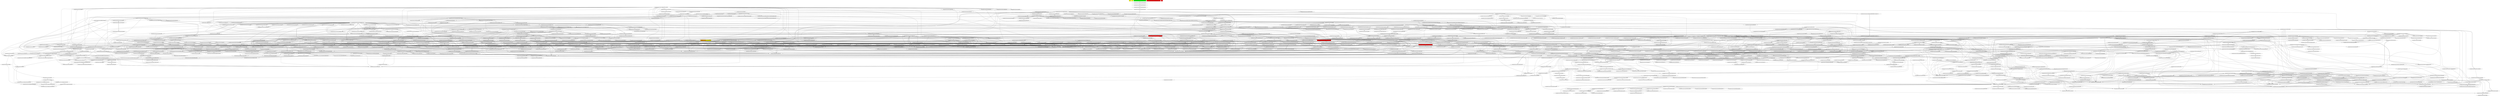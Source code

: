 digraph enhanced {
	"ochiai" [style=striped shape=box fillcolor="yellow"];
	"d4" [style=striped shape=box fillcolor="yellow"];
	"com.google.javascript.jscomp.ScopedAliases$Traversal#524" [style=striped shape=box fillcolor="red"];
	"com.google.javascript.jscomp.NodeUtil#2389" [style=striped shape=box fillcolor="orange:yellow"];
	"com.google.javascript.jscomp.ScopedAliases$Traversal#310" [style=striped shape=box fillcolor="red"];
	"com.google.javascript.jscomp.ScopedAliases$Traversal#245" [style=striped shape=box fillcolor="red"];
	"com.google.javascript.jscomp.ScopedAliases$Traversal#353" [style=striped shape=box fillcolor="red"];
	"com.google.javascript.jscomp.ScopedAliasesTest#570" [style=striped shape=box fillcolor="green"];
	"real" [style=striped shape=box fillcolor="red"];
	"com.google.javascript.jscomp.parsing.JsDocInfoParser#244" -> "com.google.javascript.jscomp.parsing.JsDocInfoParser#292";
	"com.google.javascript.rhino.head.AttachJsDocs#161" -> "com.google.javascript.rhino.head.ast.InfixExpression#95";
	"com.google.javascript.rhino.head.ast.PropertyGet#52" -> "com.google.javascript.rhino.head.ast.InfixExpression#95";
	"com.google.javascript.jscomp.parsing.IRFactory$TransformDispatcher#883" -> "com.google.javascript.rhino.head.ast.InfixExpression#95";
	"com.google.javascript.rhino.head.Parser#2728" -> "com.google.javascript.rhino.head.Parser#735";
	"com.google.javascript.rhino.head.Parser#735" -> "com.google.javascript.rhino.head.ast.AstNode#200";
	"com.google.javascript.rhino.head.Parser#506" -> "com.google.javascript.rhino.head.ast.AstNode#200";
	"com.google.javascript.rhino.head.Parser#590" -> "com.google.javascript.rhino.head.ast.AstNode#200";
	"com.google.javascript.rhino.head.ast.Name#52" -> "com.google.javascript.rhino.head.ast.AstNode#200";
	"com.google.javascript.rhino.head.Parser#1809" -> "com.google.javascript.rhino.head.ast.AstNode#200";
	"com.google.javascript.rhino.head.ast.FunctionNode#201" -> "com.google.javascript.rhino.head.ast.AstNode#200";
	"com.google.javascript.rhino.head.Parser#1042" -> "com.google.javascript.rhino.head.ast.AstNode#200";
	"com.google.javascript.rhino.head.ast.AstNode#208" -> "com.google.javascript.rhino.head.ast.AstNode#200";
	"com.google.javascript.rhino.head.ast.AstNode#260" -> "com.google.javascript.rhino.head.ast.AstNode#200";
	"com.google.javascript.rhino.head.ast.Name#69" -> "com.google.javascript.rhino.head.ast.AstNode#200";
	"com.google.javascript.rhino.head.Parser#2429" -> "com.google.javascript.rhino.head.ast.AstNode#200";
	"com.google.common.collect.ImmutableMapEntry#41" -> "com.google.common.collect.ImmutableEntry#34";
	"com.google.common.collect.ImmutableMapEntry#36" -> "com.google.common.collect.ImmutableEntry#34";
	"com.google.common.collect.LinkedHashMultimap$ValueEntry#172" -> "com.google.common.collect.ImmutableEntry#34";
	"com.google.javascript.rhino.JSDocInfoBuilder#1183" -> "com.google.javascript.rhino.JSDocInfo#1122";
	"com.google.javascript.jscomp.parsing.IRFactory$TransformDispatcher#548" -> "com.google.javascript.rhino.head.ast.FunctionNode#216";
	"com.google.javascript.rhino.head.ast.VariableDeclaration#72" -> "com.google.javascript.rhino.head.ast.AstNode#440";
	"com.google.javascript.rhino.head.ast.InfixExpression#60" -> "com.google.javascript.rhino.head.ast.AstNode#440";
	"com.google.javascript.rhino.head.ast.InfixExpression#105" -> "com.google.javascript.rhino.head.ast.AstNode#440";
	"com.google.javascript.rhino.head.ast.InfixExpression#128" -> "com.google.javascript.rhino.head.ast.AstNode#440";
	"com.google.javascript.rhino.head.ast.FunctionCall#57" -> "com.google.javascript.rhino.head.ast.AstNode#440";
	"com.google.javascript.rhino.head.ast.FunctionNode#201" -> "com.google.javascript.rhino.head.ast.AstNode#440";
	"com.google.javascript.rhino.head.ast.ExpressionStatement#90" -> "com.google.javascript.rhino.head.ast.AstNode#440";
	"com.google.javascript.rhino.head.ast.AstNode#260" -> "com.google.javascript.rhino.head.ast.AstNode#440";
	"com.google.javascript.rhino.head.ast.AstRoot#71" -> "com.google.javascript.rhino.head.ast.AstNode#440";
	"com.google.javascript.rhino.head.ast.Name#69" -> "com.google.javascript.rhino.head.ast.AstNode#440";
	"com.google.javascript.rhino.head.ast.FunctionCall#94" -> "com.google.javascript.rhino.head.ast.AstNode#440";
	"com.google.javascript.jscomp.AstValidator#156" -> "com.google.javascript.jscomp.AstValidator#375";
	"com.google.javascript.jscomp.Normalize$NormalizeStatements#507" -> "com.google.javascript.jscomp.NodeUtil#1801";
	"com.google.javascript.jscomp.SyntacticScopeCreator#113" -> "com.google.javascript.jscomp.NodeUtil#1801";
	"com.google.javascript.rhino.head.Parser#2429" -> "com.google.javascript.rhino.head.ast.FunctionCall#128";
	"com.google.javascript.jscomp.parsing.ParserRunner#112" -> "com.google.javascript.rhino.head.CompilerEnvirons#109" [style=bold];
	"com.google.javascript.rhino.jstype.TemplateTypeMap#198" -> "com.google.javascript.rhino.jstype.TemplateTypeMap#252";
	"com.google.javascript.rhino.testing.BaseJSTypeTestCase#234" -> "com.google.javascript.rhino.jstype.JSTypeRegistry#912";
	"com.google.javascript.rhino.jstype.JSType#176" -> "com.google.javascript.rhino.jstype.JSTypeRegistry#912";
	"com.google.javascript.rhino.jstype.JSTypeRegistry#242" -> "com.google.javascript.rhino.jstype.BooleanType#53" [style=bold];
	"com.google.javascript.jscomp.ScopedAliases$Traversal#358" -> "com.google.javascript.jscomp.ScopedAliases#73";
	"com.google.javascript.jscomp.ScopedAliases$Traversal#500" -> "com.google.javascript.jscomp.ScopedAliases#73";
	"com.google.javascript.jscomp.ScopedAliases$Traversal#300" -> "com.google.javascript.jscomp.ScopedAliases#73";
	"com.google.javascript.jscomp.NodeUtil#2001" -> "com.google.javascript.jscomp.NodeUtil#1808";
	"com.google.javascript.rhino.jstype.FunctionType#417" -> "com.google.javascript.rhino.jstype.PrototypeObjectType#105";
	"com.google.javascript.jscomp.parsing.JsDocInfoParser#292" -> "com.google.javascript.rhino.JSDocInfoBuilder#94";
	"com.google.javascript.jscomp.parsing.JsDocInfoParser#217" -> "com.google.javascript.rhino.JSDocInfoBuilder#94";
	"com.google.javascript.rhino.head.ast.InfixExpression#60" -> "com.google.javascript.rhino.head.ast.AstNode#208";
	"com.google.javascript.rhino.jstype.JSTypeRegistry#242" -> "com.google.javascript.rhino.jstype.AllType#53" [style=bold];
	"com.google.common.collect.HashMultiset#34" -> "com.google.common.collect.AbstractMapBasedMultiset#215";
	"com.google.common.collect.ObjectArrays#112" -> "com.google.common.collect.ObjectArrays#61" [style=bold];
	"com.google.javascript.jscomp.PrepareAst$PrepareAnnotations#158" -> "com.google.javascript.rhino.Node#2354";
	"com.google.javascript.jscomp.NodeUtil#3114" -> "com.google.javascript.rhino.Node#2354";
	"com.google.javascript.rhino.IR#492" -> "com.google.javascript.rhino.Node#2354";
	"com.google.javascript.jscomp.NodeUtil#2102" -> "com.google.javascript.rhino.Node#2354";
	"com.google.javascript.jscomp.Normalize$NormalizeStatements#423" -> "com.google.javascript.rhino.Node#2354";
	"com.google.javascript.jscomp.NodeUtil#2389" -> "com.google.javascript.rhino.Node#2354";
	"com.google.javascript.jscomp.SyntacticScopeCreator#191" -> "com.google.javascript.rhino.Node#2354";
	"com.google.javascript.jscomp.NodeUtil#1620" -> "com.google.javascript.rhino.Node#2354";
	"com.google.javascript.jscomp.NodeUtil#2897" -> "com.google.javascript.rhino.Node#2354";
	"com.google.javascript.jscomp.NodeUtil#2428" -> "com.google.javascript.rhino.Node#2354";
	"com.google.javascript.rhino.JSDocInfo#1122" -> "com.google.javascript.rhino.JSDocInfo#1134";
	"com.google.javascript.rhino.JSDocInfo#1106" -> "com.google.javascript.rhino.JSDocInfo#1134";
	"com.google.javascript.rhino.JSDocInfo#1114" -> "com.google.javascript.rhino.JSDocInfo#1134";
	"com.google.javascript.rhino.JSDocInfo#1130" -> "com.google.javascript.rhino.JSDocInfo#1134";
	"com.google.javascript.jscomp.SourceFile$Preloaded#422" -> "com.google.javascript.jscomp.SourceFile#81";
	"com.google.javascript.rhino.head.Parser#463" -> "com.google.javascript.rhino.head.Parser#506" [style=bold];
	"com.google.javascript.rhino.JSDocInfoBuilder#1166" -> "com.google.javascript.rhino.JSDocInfo#1374";
	"com.google.javascript.rhino.head.Parser#735" -> "com.google.javascript.rhino.head.ast.FunctionNode#223";
	"com.google.common.collect.ImmutableMap#135" -> "com.google.common.collect.CollectPreconditions#30";
	"com.google.common.collect.ImmutableMapEntry#36" -> "com.google.common.collect.CollectPreconditions#30";
	"com.google.common.collect.RegularImmutableMap#77" -> "com.google.common.collect.CollectPreconditions#30";
	"com.google.javascript.jscomp.NodeTraversal#493" -> "com.google.javascript.jscomp.NodeTraversal#231";
	"com.google.javascript.rhino.JSDocInfoBuilder#1166" -> "com.google.javascript.rhino.JSDocInfo#1130";
	"com.google.common.collect.AbstractMapBasedMultiset#264" -> "com.google.common.collect.CollectPreconditions#38";
	"com.google.common.collect.Multisets#893" -> "com.google.common.collect.CollectPreconditions#38";
	"com.google.javascript.jscomp.parsing.IRFactory#545" -> "com.google.javascript.jscomp.parsing.TypeSafeDispatcher#121" [style=bold];
	"com.google.javascript.jscomp.SyntacticScopeCreator#191" -> "com.google.javascript.jscomp.Scope#610";
	"com.google.javascript.jscomp.NodeTraversal#231" -> "com.google.javascript.jscomp.NodeTraversal#239" [style=bold];
	"com.google.javascript.jscomp.ScopedAliases$Traversal#245" -> "com.google.javascript.jscomp.ScopedAliases$Traversal#245";
	"com.google.javascript.jscomp.ScopedAliases#133" -> "com.google.javascript.jscomp.ScopedAliases$Traversal#245";
	"com.google.javascript.jscomp.ScopedAliases$Traversal#310" -> "com.google.javascript.jscomp.ScopedAliases$Traversal#485";
	"com.google.common.collect.HashMultiset#72" -> "com.google.common.collect.AbstractMapBasedMultiset#61";
	"com.google.javascript.jscomp.SyntacticScopeCreator#73" -> "com.google.javascript.rhino.Node#2386";
	"com.google.javascript.jscomp.AstValidator#156" -> "com.google.javascript.jscomp.AstValidator#598";
	"com.google.javascript.jscomp.parsing.IRFactory#203" -> "com.google.javascript.rhino.head.ast.AstRoot#46";
	"com.google.javascript.jscomp.Compiler#2572" -> "com.google.javascript.jscomp.Compiler#2281";
	"com.google.common.collect.RegularImmutableMap#77" -> "com.google.common.collect.ImmutableMap#315";
	"com.google.common.collect.RegularImmutableMap#53" -> "com.google.common.collect.ImmutableMap#315";
	"com.google.javascript.jscomp.ScopedAliases$Traversal#300" -> "com.google.javascript.jscomp.CompilerOptions$NullAliasTransformationHandler#2360";
	"com.google.javascript.jscomp.NodeTraversal#617" -> "com.google.javascript.jscomp.NodeTraversal#680" [style=bold];
	"com.google.javascript.jscomp.parsing.JsDocInfoParser#133" -> "com.google.javascript.rhino.JSDocInfoBuilder#79";
	"com.google.javascript.rhino.jstype.PrototypeObjectType#318" -> "com.google.javascript.rhino.jstype.PrototypeObjectType#366";
	"com.google.javascript.rhino.jstype.JSTypeRegistry#242" -> "com.google.javascript.rhino.jstype.StringType#53" [style=bold];
	"com.google.javascript.jscomp.NodeTraversal#595" -> "com.google.javascript.jscomp.Compiler#2032";
	"com.google.javascript.jscomp.NodeTraversal#617" -> "com.google.javascript.jscomp.Compiler#2032";
	"com.google.javascript.rhino.head.Parser#506" -> "com.google.javascript.rhino.head.ast.AstRoot#38" [style=bold];
	"com.google.javascript.rhino.jstype.FunctionType#453" -> "com.google.javascript.rhino.jstype.FunctionType#849" [style=bold];
	"com.google.common.collect.RegularImmutableMap#152" -> "com.google.common.collect.ImmutableEntry#44";
	"com.google.common.collect.ImmutableMapEntry#41" -> "com.google.common.collect.ImmutableEntry#44";
	"com.google.javascript.jscomp.SuppressDocWarningsGuard#40" -> "com.google.common.collect.ImmutableEntry#44";
	"com.google.common.collect.ImmutableMap$Builder#220" -> "com.google.common.collect.ImmutableEntry#44";
	"com.google.javascript.jscomp.AstValidator#360" -> "com.google.javascript.jscomp.AstValidator#368";
	"com.google.javascript.rhino.jstype.JSTypeRegistry#998" -> "com.google.javascript.rhino.jstype.AllType#58" [style=bold];
	"com.google.common.collect.RegularImmutableMap#152" -> "com.google.common.collect.ImmutableEntry#40";
	"com.google.common.collect.ImmutableMapEntry#41" -> "com.google.common.collect.ImmutableEntry#40";
	"com.google.javascript.jscomp.SuppressDocWarningsGuard#40" -> "com.google.common.collect.ImmutableEntry#40";
	"com.google.common.collect.ImmutableMap$Builder#220" -> "com.google.common.collect.ImmutableEntry#40";
	"com.google.common.collect.RegularImmutableMap#103" -> "com.google.common.collect.ImmutableEntry#40";
	"com.google.common.collect.RegularImmutableMap#53" -> "com.google.common.collect.ImmutableEntry#40";
	"com.google.javascript.rhino.head.Parser#735" -> "com.google.javascript.rhino.head.ast.FunctionNode#201";
	"com.google.javascript.rhino.head.Parser#932" -> "com.google.javascript.rhino.head.Parser#1809";
	"com.google.javascript.jscomp.parsing.JsDocInfoParser#133" -> "com.google.javascript.rhino.JSDocInfoBuilder#88";
	"com.google.common.collect.Sets#182" -> "com.google.common.collect.Sets#201";
	"com.google.javascript.jscomp.ScopedAliases$Traversal#300" -> "com.google.javascript.jscomp.NodeTraversal#452";
	"com.google.javascript.rhino.head.ContextFactory#409" -> "com.google.javascript.rhino.head.Kit#284";
	"com.google.javascript.rhino.head.ContextFactory#420" -> "com.google.javascript.rhino.head.Kit#284";
	"com.google.javascript.jscomp.AstValidator#156" -> "com.google.javascript.jscomp.AstValidator#360";
	"com.google.javascript.jscomp.parsing.JsDocInfoParser#1715" -> "com.google.javascript.jscomp.parsing.JsDocInfoParser#1808";
	"com.google.javascript.rhino.head.Parser#2519" -> "com.google.javascript.rhino.head.CompilerEnvirons#114";
	"com.google.javascript.rhino.head.Parser#2825" -> "com.google.javascript.rhino.head.CompilerEnvirons#114";
	"com.google.javascript.jscomp.NodeTraversal#516" -> "com.google.javascript.jscomp.NodeTraversal#692";
	"com.google.javascript.rhino.head.CompilerEnvirons#33" -> "com.google.javascript.rhino.head.Context#1823" [style=bold];
	"com.google.javascript.rhino.Node#1637" -> "com.google.javascript.rhino.Node#701";
	"com.google.javascript.rhino.jstype.PrototypeObjectType#105" -> "com.google.javascript.rhino.jstype.PrototypeObjectType#115";
	"com.google.javascript.rhino.jstype.JSTypeRegistry#242" -> "com.google.javascript.rhino.jstype.PrototypeObjectType#115";
	"com.google.javascript.rhino.jstype.InstanceObjectType#60" -> "com.google.javascript.rhino.jstype.PrototypeObjectType#115";
	"com.google.javascript.rhino.jstype.FunctionType#368" -> "com.google.javascript.rhino.jstype.PrototypeObjectType#115";
	"com.google.javascript.rhino.jstype.FunctionType#138" -> "com.google.javascript.rhino.jstype.PrototypeObjectType#115";
	"com.google.javascript.jscomp.Compiler#512" -> "com.google.javascript.jscomp.JSModule#205";
	"com.google.javascript.jscomp.Compiler#466" -> "com.google.javascript.jscomp.JSModule#205";
	"com.google.javascript.jscomp.Compiler#488" -> "com.google.javascript.jscomp.JSModule#205";
	"com.google.javascript.rhino.head.Parser#1809" -> "com.google.javascript.rhino.head.ast.VariableDeclaration#124";
	"com.google.common.collect.HashMultiset#34" -> "com.google.common.collect.AbstractMapBasedMultiset#201";
	"com.google.javascript.jscomp.PrepareAst$PrepareAnnotations#145" -> "com.google.javascript.rhino.Node#2378";
	"com.google.javascript.jscomp.PrepareAst$PrepareAnnotations#125" -> "com.google.javascript.rhino.Node#2378";
	"com.google.javascript.jscomp.parsing.ParserRunner#112" -> "com.google.javascript.rhino.head.CompilerEnvirons#143" [style=bold];
	"com.google.javascript.jscomp.parsing.Config#91" -> "com.google.common.collect.ImmutableMap$Builder#205";
	"com.google.javascript.jscomp.RhinoErrorReporter#85" -> "com.google.common.collect.ImmutableMap$Builder#205";
	"com.google.common.collect.ImmutableMap$Builder#220" -> "com.google.common.collect.ImmutableMap$Builder#205";
	"com.google.javascript.rhino.head.Parser#2080" -> "com.google.javascript.rhino.head.Parser#2091" [style=bold];
	"com.google.javascript.rhino.head.Context#380" -> "com.google.javascript.rhino.head.Context#385" [style=bold];
	"com.google.javascript.jscomp.AstValidator#346" -> "com.google.javascript.jscomp.AstValidator#334";
	"com.google.javascript.jscomp.AstValidator#327" -> "com.google.javascript.jscomp.AstValidator#334";
	"com.google.common.collect.AbstractMultiset$EntrySet#177" -> "com.google.common.collect.AbstractMapBasedMultiset#87";
	"com.google.javascript.jscomp.NodeTraversal#617" -> "com.google.javascript.jscomp.NodeTraversal#661";
	"com.google.javascript.jscomp.MakeDeclaredNamesUnique#77" -> "com.google.javascript.jscomp.NodeTraversal#661";
	"com.google.javascript.jscomp.parsing.JsDocInfoParser#2535" -> "com.google.javascript.rhino.JSDocInfoBuilder#134";
	"com.google.javascript.rhino.head.Parser#735" -> "com.google.javascript.rhino.head.CompilerEnvirons#148";
	"com.google.javascript.rhino.head.Parser#892" -> "com.google.javascript.rhino.head.CompilerEnvirons#148";
	"com.google.javascript.jscomp.Scope#410" -> "com.google.javascript.jscomp.Scope#402" [style=bold];
	"com.google.javascript.jscomp.parsing.ParserRunner#112" -> "com.google.javascript.rhino.head.CompilerEnvirons#95" [style=bold];
	"com.google.javascript.rhino.jstype.JSType#1323" -> "com.google.javascript.rhino.jstype.PrototypeObjectType#302";
	"com.google.javascript.rhino.jstype.FunctionType#66" -> "com.google.javascript.rhino.jstype.PrototypeObjectType#302";
	"com.google.javascript.rhino.jstype.JSTypeRegistry#646" -> "com.google.javascript.rhino.jstype.PrototypeObjectType#302";
	"com.google.javascript.jscomp.SyntacticScopeCreator#113" -> "com.google.javascript.jscomp.SyntacticScopeCreator#191";
	"com.google.javascript.jscomp.parsing.JsDocInfoParser#1808" -> "com.google.javascript.jscomp.parsing.JsDocInfoParser#1857";
	"com.google.javascript.jscomp.Tracer#235" -> "com.google.javascript.jscomp.Tracer#959";
	"com.google.javascript.jscomp.Tracer#408" -> "com.google.javascript.jscomp.Tracer#959";
	"com.google.javascript.rhino.jstype.JSType#1427" -> "com.google.javascript.rhino.jstype.BooleanType#103";
	"com.google.javascript.jscomp.AstValidator#621" -> "com.google.javascript.jscomp.AstValidator#327";
	"com.google.javascript.jscomp.AstValidator#340" -> "com.google.javascript.jscomp.AstValidator#327";
	"com.google.javascript.jscomp.AstValidator#391" -> "com.google.javascript.jscomp.AstValidator#327";
	"com.google.common.collect.HashMultiset#34" -> "com.google.common.collect.AbstractMapBasedMultiset#264";
	"com.google.javascript.rhino.head.Parser#2069" -> "com.google.javascript.rhino.head.Parser#2080" [style=bold];
	"com.google.javascript.jscomp.ScopedAliases$Traversal#335" -> "com.google.javascript.rhino.Node#2398";
	"com.google.javascript.jscomp.CompilerInput#117" -> "com.google.javascript.rhino.Node#2398";
	"com.google.javascript.jscomp.NodeUtil#1801" -> "com.google.javascript.rhino.Node#2398";
	"com.google.javascript.jscomp.NodeUtil#2958" -> "com.google.javascript.rhino.Node#2398";
	"com.google.javascript.rhino.IR#335" -> "com.google.javascript.rhino.IR#492" [style=bold];
	"com.google.javascript.jscomp.AstValidator#360" -> "com.google.javascript.jscomp.AstValidator#346" [style=bold];
	"com.google.javascript.rhino.jstype.BooleanType#103" -> "com.google.javascript.rhino.jstype.BooleanType#108" [style=bold];
	"com.google.javascript.jscomp.AstValidator#156" -> "com.google.javascript.jscomp.AstValidator#340";
	"com.google.javascript.jscomp.Normalize$NormalizeStatements#386" -> "com.google.javascript.jscomp.AbstractCompiler#195";
	"com.google.javascript.jscomp.ScopedAliases$Traversal#325" -> "com.google.javascript.jscomp.NodeTraversal#672";
	"com.google.javascript.jscomp.MakeDeclaredNamesUnique#100" -> "com.google.javascript.jscomp.NodeTraversal#672";
	"com.google.javascript.jscomp.MakeDeclaredNamesUnique#77" -> "com.google.javascript.jscomp.NodeTraversal#672";
	"com.google.common.collect.RegularImmutableMap$EntrySet#201" -> "com.google.common.collect.RegularImmutableMap#34" [style=bold];
	"com.google.common.collect.Iterators#1063" -> "com.google.common.collect.Iterators$12#1063" [style=bold];
	"com.google.javascript.jscomp.ComposeWarningsGuard$GuardComparator#51" -> "com.google.javascript.jscomp.ComposeWarningsGuard$GuardComparator#62";
	"com.google.javascript.jscomp.parsing.JsDocInfoParser#133" -> "com.google.javascript.rhino.JSDocInfoBuilder#69";
	"com.google.javascript.jscomp.Compiler#446" -> "com.google.common.collect.Iterators$12#1067";
	"com.google.javascript.jscomp.Compiler#377" -> "com.google.common.collect.Iterators$12#1067";
	"com.google.javascript.rhino.head.Parser#236" -> "com.google.javascript.rhino.head.TokenStream#1500" [style=bold];
	"com.google.javascript.jscomp.ScopedAliases$Traversal#524" -> "com.google.javascript.jscomp.NodeTraversal#676";
	"com.google.javascript.jscomp.ScopedAliases$Traversal#310" -> "com.google.javascript.jscomp.NodeTraversal#676";
	"com.google.javascript.jscomp.NodeTraversal#672" -> "com.google.javascript.jscomp.NodeTraversal#676";
	"com.google.javascript.jscomp.Compiler#446" -> "com.google.common.collect.Iterators$12#1071";
	"com.google.javascript.jscomp.Compiler#377" -> "com.google.common.collect.Iterators$12#1071";
	"com.google.javascript.rhino.head.ast.Symbol#33" -> "com.google.javascript.rhino.head.ast.Symbol#69" [style=bold];
	"com.google.javascript.rhino.jstype.JSType#1258" -> "com.google.javascript.rhino.jstype.UnknownType#103" [style=bold];
	"com.google.javascript.jscomp.ScopedAliases$Traversal#245" -> "com.google.javascript.jscomp.ScopedAliases$Traversal#282";
	"com.google.javascript.rhino.head.Context#359" -> "com.google.javascript.rhino.head.Context#380" [style=bold];
	"com.google.javascript.jscomp.SyntacticScopeCreator#57" -> "com.google.javascript.jscomp.Scope#410";
	"com.google.javascript.rhino.head.ast.Scope#187" -> "com.google.javascript.rhino.head.ast.Symbol#62" [style=bold];
	"com.google.common.collect.AbstractMapBasedMultiset#87" -> "com.google.common.collect.AbstractMapBasedMultiset$1#89" [style=bold];
	"com.google.javascript.jscomp.Compiler#2114" -> "com.google.javascript.jscomp.Compiler#2088";
	"com.google.javascript.jscomp.Compiler#2214" -> "com.google.javascript.jscomp.Compiler#2088";
	"com.google.javascript.jscomp.Scope$Var#227" -> "com.google.javascript.jscomp.NodeUtil#3169";
	"com.google.javascript.jscomp.parsing.JsDocInfoParser#2394" -> "com.google.javascript.rhino.Node#1097";
	"com.google.javascript.jscomp.parsing.IRFactory#193" -> "com.google.javascript.rhino.Node#1097";
	"com.google.javascript.jscomp.JsAst#82" -> "com.google.javascript.rhino.Node#1097";
	"com.google.javascript.jscomp.AstValidator#375" -> "com.google.javascript.jscomp.AstValidator#792";
	"com.google.javascript.jscomp.AstValidator#391" -> "com.google.javascript.jscomp.AstValidator#792";
	"com.google.javascript.rhino.head.Parser#735" -> "com.google.javascript.rhino.head.ast.ScriptNode#66";
	"com.google.javascript.rhino.head.Parser#506" -> "com.google.javascript.rhino.head.ast.ScriptNode#66";
	"com.google.javascript.rhino.head.AttachJsDocs#161" -> "com.google.javascript.rhino.head.ast.FunctionCall#106";
	"com.google.common.collect.AbstractMultiset$EntrySet#171" -> "com.google.common.collect.Multisets$EntrySet#947" [style=bold];
	"com.google.javascript.jscomp.ComposeWarningsGuard#78" -> "com.google.javascript.jscomp.ComposeWarningsGuard$GuardComparator#51";
	"com.google.javascript.jscomp.ComposeWarningsGuard#87" -> "com.google.javascript.jscomp.ComposeWarningsGuard$GuardComparator#51";
	"com.google.javascript.rhino.JSDocInfoBuilder#745" -> "com.google.javascript.rhino.JSDocInfo#579";
	"com.google.javascript.rhino.JSDocInfoBuilder#1166" -> "com.google.javascript.rhino.JSDocInfo#579";
	"com.google.javascript.jscomp.Compiler#280" -> "com.google.javascript.jscomp.CompilerOptions#1424" [style=bold];
	"com.google.javascript.jscomp.ComposeWarningsGuard$GuardComparator#51" -> "com.google.javascript.jscomp.ComposeWarningsGuard$GuardComparator#56" [style=bold];
	"com.google.javascript.rhino.IR#319" -> "com.google.javascript.rhino.Node#514";
	"com.google.javascript.rhino.jstype.FunctionParamBuilder#135" -> "com.google.javascript.rhino.Node#514";
	"com.google.javascript.jscomp.parsing.IRFactory#1548" -> "com.google.javascript.rhino.Node#514";
	"com.google.javascript.rhino.head.TokenStream#1512" -> "com.google.javascript.rhino.head.TokenStream#1516" [style=bold];
	"com.google.javascript.jscomp.parsing.JsDocInfoParser#2385" -> "com.google.javascript.rhino.Node#518";
	"com.google.javascript.rhino.head.TokenStream#279" -> "com.google.javascript.rhino.head.TokenStream#1512";
	"com.google.javascript.jscomp.AstValidator#85" -> "com.google.javascript.jscomp.AstValidator#307" [style=bold];
	"com.google.javascript.jscomp.ScopedAliases$Traversal#325" -> "com.google.javascript.jscomp.ScopedAliases$Traversal#294";
	"com.google.javascript.jscomp.ScopedAliases$Traversal#524" -> "com.google.javascript.jscomp.ScopedAliases$Traversal#294";
	"com.google.javascript.jscomp.ScopedAliases$Traversal#300" -> "com.google.javascript.jscomp.ScopedAliases$Traversal#294";
	"com.google.javascript.rhino.head.Parser#1921" -> "com.google.javascript.rhino.head.ast.Symbol#33" [style=bold];
	"com.google.javascript.rhino.IR#447" -> "com.google.javascript.rhino.Node#510";
	"com.google.javascript.jscomp.ScopedAliases#133" -> "com.google.javascript.jscomp.ScopedAliases$Traversal#290" [style=bold];
	"com.google.javascript.rhino.head.ast.AstRoot#38" -> "com.google.javascript.rhino.head.ast.ScriptNode#50";
	"com.google.javascript.rhino.head.ast.FunctionNode#100" -> "com.google.javascript.rhino.head.ast.ScriptNode#50";
	"com.google.javascript.jscomp.Compiler#2572" -> "com.google.javascript.jscomp.Compiler#2074";
	"com.google.common.collect.Multisets#1049" -> "com.google.common.collect.AbstractMapBasedMultiset$1#94" [style=bold];
	"com.google.javascript.rhino.JSDocInfoBuilder#1166" -> "com.google.javascript.rhino.JSDocInfo#1192";
	"com.google.javascript.rhino.jstype.JSTypeRegistry#242" -> "com.google.javascript.rhino.jstype.ErrorFunctionType#51" [style=bold];
	"com.google.javascript.jscomp.ScopedAliases#133" -> "com.google.javascript.jscomp.ScopedAliases$AliasUsage#202";
	"com.google.javascript.rhino.head.Parser#506" -> "com.google.javascript.rhino.head.ast.AstRoot#71";
	"com.google.common.collect.Iterators#1033" -> "com.google.common.collect.Iterators#119";
	"com.google.javascript.rhino.JSDocInfoBuilder#111" -> "com.google.javascript.rhino.JSDocInfoBuilder#102" [style=bold];
	"com.google.javascript.jscomp.parsing.JsDocInfoParser#2527" -> "com.google.javascript.rhino.JSDocInfoBuilder#111" [style=bold];
	"com.google.javascript.jscomp.NodeTraversal#661" -> "com.google.javascript.jscomp.Scope#433";
	"com.google.javascript.rhino.head.Parser#283" -> "com.google.javascript.rhino.head.TokenStream#1527";
	"com.google.javascript.rhino.jstype.FunctionType#66" -> "com.google.javascript.rhino.jstype.PrototypeObjectType#313";
	"com.google.javascript.rhino.jstype.JSTypeRegistry#646" -> "com.google.javascript.rhino.jstype.PrototypeObjectType#313";
	"com.google.javascript.jscomp.Normalize$NormalizeStatements#386" -> "com.google.javascript.jscomp.Normalize$NormalizeStatements#423";
	"com.google.javascript.rhino.head.Parser#2429" -> "com.google.javascript.rhino.head.ast.FunctionCall#114";
	"com.google.javascript.jscomp.SyntacticScopeCreator#73" -> "com.google.javascript.jscomp.Scope#437";
	"com.google.javascript.rhino.head.TokenStream#1527" -> "com.google.javascript.rhino.head.TokenStream#1523" [style=bold];
	"com.google.javascript.rhino.head.ast.Symbol#33" -> "com.google.javascript.rhino.head.ast.Symbol#49" [style=bold];
	"com.google.common.collect.HashMultiset#34" -> "com.google.common.collect.AbstractMapBasedMultiset#82" [style=bold];
	"com.google.javascript.jscomp.parsing.JsDocInfoParser#217" -> "com.google.javascript.jscomp.parsing.JsDocInfoParser#244" [style=bold];
	"com.google.javascript.jscomp.ScopedAliases$Traversal#358" -> "com.google.javascript.jscomp.Compiler#2081";
	"com.google.javascript.jscomp.Normalize$NormalizeStatements#423" -> "com.google.javascript.jscomp.Compiler#2081";
	"com.google.javascript.jscomp.Normalize#89" -> "com.google.javascript.jscomp.Compiler#2081";
	"com.google.javascript.rhino.head.ast.ScriptNode#243" -> "com.google.javascript.rhino.head.ast.Symbol#42" [style=bold];
	"com.google.javascript.rhino.jstype.UnionTypeBuilder#123" -> "com.google.javascript.rhino.jstype.PrototypeObjectType#318";
	"com.google.common.collect.ImmutableMap$Builder#205" -> "com.google.common.collect.ImmutableMap#135";
	"com.google.javascript.jscomp.Compiler#1084" -> "com.google.javascript.rhino.InputId#61";
	"com.google.javascript.jscomp.Compiler#1119" -> "com.google.javascript.rhino.InputId#61";
	"com.google.javascript.jscomp.parsing.Config#91" -> "com.google.common.collect.ImmutableMap$Builder#248";
	"com.google.javascript.jscomp.RhinoErrorReporter#85" -> "com.google.common.collect.ImmutableMap$Builder#248";
	"com.google.javascript.rhino.head.ast.ScriptNode#50" -> "com.google.javascript.rhino.head.ast.Scope#38" [style=bold];
	"com.google.javascript.rhino.head.Parser#2004" -> "com.google.javascript.rhino.head.Parser#3818";
	"com.google.javascript.rhino.head.Parser#2374" -> "com.google.javascript.rhino.head.Parser#2728";
	"com.google.javascript.rhino.jstype.FunctionParamBuilder#95" -> "com.google.javascript.rhino.jstype.JSTypeRegistry#998";
	"com.google.javascript.rhino.jstype.FunctionParamBuilder#80" -> "com.google.javascript.rhino.jstype.JSTypeRegistry#998";
	"com.google.javascript.jscomp.SuppressDocWarningsGuard#40" -> "com.google.javascript.jscomp.DiagnosticGroupWarningsGuard#30";
	"com.google.javascript.jscomp.CompilerOptions#1203" -> "com.google.javascript.jscomp.DiagnosticGroupWarningsGuard#30";
	"com.google.javascript.jscomp.parsing.Config#91" -> "com.google.common.collect.ImmutableMap#372";
	"com.google.common.collect.ImmutableList#303" -> "com.google.common.collect.ObjectArrays#226";
	"com.google.javascript.rhino.jstype.UnionTypeBuilder#123" -> "com.google.javascript.rhino.jstype.JSType#1249";
	"com.google.javascript.jscomp.parsing.JsDocInfoParser#292" -> "com.google.javascript.jscomp.parsing.JsDocInfoParser#2505";
	"com.google.javascript.jscomp.parsing.JsDocInfoParser#1715" -> "com.google.javascript.jscomp.parsing.JsDocInfoParser#2505";
	"com.google.javascript.jscomp.parsing.JsDocInfoParser#217" -> "com.google.javascript.jscomp.parsing.JsDocInfoParser#2505";
	"com.google.javascript.jscomp.NodeUtil#2352" -> "com.google.javascript.rhino.IR#447";
	"com.google.javascript.jscomp.parsing.JsDocInfoParser#292" -> "com.google.javascript.jscomp.parsing.JsDocInfoParser#1410";
	"com.google.javascript.jscomp.AstValidator#77" -> "com.google.javascript.jscomp.AstValidator#85";
	"com.google.javascript.jscomp.parsing.IRFactory#86" -> "com.google.javascript.jscomp.parsing.IRFactory#1345";
	"com.google.javascript.rhino.jstype.UnionTypeBuilder#317" -> "com.google.javascript.rhino.jstype.UnionType#80" [style=bold];
	"com.google.javascript.jscomp.AstValidator#475" -> "com.google.javascript.jscomp.AstValidator#768";
	"com.google.javascript.jscomp.AstValidator#279" -> "com.google.javascript.jscomp.AstValidator#768";
	"com.google.javascript.jscomp.AstValidator#621" -> "com.google.javascript.jscomp.AstValidator#768";
	"com.google.javascript.jscomp.AstValidator#346" -> "com.google.javascript.jscomp.AstValidator#768";
	"com.google.javascript.jscomp.AstValidator#368" -> "com.google.javascript.jscomp.AstValidator#768";
	"com.google.javascript.jscomp.AstValidator#340" -> "com.google.javascript.jscomp.AstValidator#768";
	"com.google.javascript.jscomp.AstValidator#375" -> "com.google.javascript.jscomp.AstValidator#768";
	"com.google.javascript.jscomp.AstValidator#391" -> "com.google.javascript.jscomp.AstValidator#768";
	"com.google.javascript.jscomp.AstValidator#360" -> "com.google.javascript.jscomp.AstValidator#768";
	"com.google.javascript.jscomp.AstValidator#69" -> "com.google.javascript.jscomp.AstValidator#768";
	"com.google.javascript.jscomp.AstValidator#85" -> "com.google.javascript.jscomp.AstValidator#768";
	"com.google.javascript.jscomp.AstValidator#77" -> "com.google.javascript.jscomp.AstValidator#768";
	"com.google.javascript.jscomp.AstValidator#669" -> "com.google.javascript.jscomp.AstValidator#768";
	"com.google.javascript.jscomp.AstValidator#85" -> "com.google.javascript.jscomp.AstValidator#300" [style=bold];
	"com.google.javascript.rhino.JSDocInfoBuilder#745" -> "com.google.javascript.rhino.JSDocInfoBuilder#1183";
	"com.google.javascript.rhino.JSDocInfoBuilder#1166" -> "com.google.javascript.rhino.JSDocInfoBuilder#1183";
	"com.google.javascript.jscomp.DiagnosticGroupWarningsGuard#47" -> "com.google.javascript.jscomp.DiagnosticGroup#110" [style=bold];
	"com.google.javascript.rhino.head.Parser#735" -> "com.google.javascript.rhino.head.Parser$PerFunctionVariables#3517";
	"com.google.common.collect.ImmutableMap#273" -> "com.google.common.collect.RegularImmutableMap#77";
	"com.google.javascript.rhino.jstype.JSType#1249" -> "com.google.javascript.rhino.jstype.JSType#1258";
	"com.google.javascript.rhino.jstype.PrototypeObjectType#318" -> "com.google.javascript.rhino.jstype.JSType#1258";
	"com.google.javascript.jscomp.parsing.IRFactory#453" -> "com.google.javascript.jscomp.parsing.IRFactory#528";
	"com.google.javascript.jscomp.parsing.IRFactory#477" -> "com.google.javascript.jscomp.parsing.IRFactory#528";
	"com.google.javascript.jscomp.parsing.IRFactory#86" -> "com.google.javascript.jscomp.parsing.IRFactory#528";
	"com.google.javascript.jscomp.CompilerTestCase#178" -> "com.google.javascript.jscomp.CompilerOptions#907";
	"com.google.common.collect.ImmutableSet#364" -> "com.google.common.collect.ImmutableSet#179";
	"com.google.common.collect.ImmutableSet#151" -> "com.google.common.collect.ImmutableSet#179";
	"com.google.javascript.jscomp.ScopedAliases$Traversal#358" -> "com.google.javascript.jscomp.NodeTraversal#633";
	"com.google.javascript.jscomp.ScopedAliases$Traversal#524" -> "com.google.javascript.jscomp.NodeTraversal#633";
	"com.google.javascript.jscomp.parsing.IRFactory#453" -> "com.google.javascript.jscomp.parsing.IRFactory#522";
	"com.google.javascript.jscomp.parsing.IRFactory#86" -> "com.google.javascript.jscomp.parsing.IRFactory#522";
	"com.google.javascript.jscomp.parsing.IRFactory#477" -> "com.google.javascript.jscomp.parsing.JsDocTokenStream#44";
	"com.google.javascript.jscomp.AstValidator#475" -> "com.google.javascript.jscomp.AstValidator#776";
	"com.google.javascript.jscomp.AstValidator#69" -> "com.google.javascript.jscomp.AstValidator#776";
	"com.google.javascript.jscomp.AstValidator#598" -> "com.google.javascript.jscomp.AstValidator#776";
	"com.google.javascript.jscomp.AstValidator#621" -> "com.google.javascript.jscomp.AstValidator#776";
	"com.google.javascript.jscomp.AstValidator#346" -> "com.google.javascript.jscomp.AstValidator#776";
	"com.google.javascript.jscomp.AstValidator#340" -> "com.google.javascript.jscomp.AstValidator#776";
	"com.google.javascript.jscomp.AstValidator#360" -> "com.google.javascript.jscomp.AstValidator#776";
	"com.google.javascript.jscomp.AstValidator#602" -> "com.google.javascript.jscomp.AstValidator#776";
	"com.google.javascript.jscomp.AstValidator#69" -> "com.google.javascript.jscomp.AstValidator#77";
	"com.google.javascript.rhino.head.CompilerEnvirons#33" -> "com.google.javascript.rhino.head.CompilerEnvirons#63";
	"com.google.javascript.jscomp.Compiler#251" -> "com.google.javascript.jscomp.RecentChange#23";
	"com.google.javascript.jscomp.CompilerTestCase#773" -> "com.google.javascript.jscomp.RecentChange#23";
	"com.google.common.base.Joiner#183" -> "com.google.common.base.Joiner#193" [style=bold];
	"com.google.javascript.rhino.JSDocInfoBuilder#111" -> "com.google.javascript.rhino.JSDocInfo#1543";
	"com.google.javascript.rhino.jstype.NoType#65" -> "com.google.javascript.rhino.jstype.NoObjectType#67";
	"com.google.javascript.rhino.jstype.JSTypeRegistry#242" -> "com.google.javascript.rhino.jstype.NoObjectType#67";
	"com.google.javascript.rhino.head.ast.Block#41" -> "com.google.javascript.rhino.head.ast.AstNode#260";
	"com.google.javascript.rhino.jstype.JSTypeRegistry#1042" -> "com.google.javascript.rhino.jstype.UnionTypeBuilder#317" [style=bold];
	"com.google.javascript.jscomp.parsing.JsDocInfoParser#292" -> "com.google.javascript.rhino.JSDocInfoBuilder#158";
	"com.google.javascript.rhino.jstype.JSTypeRegistry#194" -> "com.google.javascript.rhino.jstype.TemplateTypeMap#71";
	"com.google.javascript.rhino.jstype.JSTypeRegistry#1489" -> "com.google.javascript.rhino.jstype.TemplateTypeMap#71";
	"com.google.javascript.rhino.jstype.UnionTypeBuilder#317" -> "com.google.javascript.rhino.jstype.UnionTypeBuilder#327" [style=bold];
	"com.google.javascript.jscomp.parsing.Config#91" -> "com.google.common.collect.ImmutableMap$Builder#230" [style=bold];
	"com.google.common.collect.AbstractMultiset#167" -> "com.google.common.collect.AbstractMultiset#186" [style=bold];
	"com.google.javascript.jscomp.parsing.ParserRunner#112" -> "com.google.javascript.rhino.head.CompilerEnvirons#33" [style=bold];
	"com.google.javascript.jscomp.ScopedAliases$Traversal#358" -> "com.google.javascript.jscomp.Scope$Var#144";
	"com.google.javascript.jscomp.ScopedAliases$Traversal#524" -> "com.google.javascript.jscomp.Scope$Var#144";
	"com.google.javascript.jscomp.CompilerTestCase#773" -> "com.google.javascript.jscomp.RecentChange#36";
	"com.google.javascript.jscomp.Scope$Var#251" -> "com.google.javascript.jscomp.NodeUtil#3114";
	"com.google.common.base.Joiner#201" -> "com.google.common.base.Joiner#183";
	"com.google.javascript.jscomp.CompilerTestCase#773" -> "com.google.javascript.jscomp.RecentChange#32";
	"com.google.javascript.jscomp.Compiler#985" -> "com.google.javascript.jscomp.RecentChange#32";
	"com.google.common.collect.RegularImmutableMap#103" -> "com.google.common.collect.ImmutableMap#149";
	"com.google.javascript.jscomp.Normalize$NormalizeStatements#507" -> "com.google.javascript.jscomp.Normalize$NormalizeStatements#625" [style=bold];
	"com.google.javascript.jscomp.parsing.Config#91" -> "com.google.common.collect.ImmutableMap#144";
	"com.google.javascript.jscomp.RhinoErrorReporter#85" -> "com.google.common.collect.ImmutableMap#144";
	"com.google.javascript.rhino.JSDocInfoBuilder#134" -> "com.google.javascript.rhino.JSDocInfoBuilder#148";
	"com.google.common.collect.ImmutableMap$Builder#248" -> "com.google.common.collect.RegularImmutableMap#53";
	"com.google.javascript.jscomp.ScopedAliasesTest#36" -> "com.google.javascript.jscomp.ScopedAliases#120" [style=bold];
	"com.google.javascript.jscomp.CompilerTestCase#461" -> "com.google.javascript.jscomp.Compiler#377";
	"com.google.javascript.rhino.JSDocInfoBuilder#677" -> "com.google.javascript.rhino.JSDocInfo#913";
	"com.google.javascript.rhino.head.Parser#463" -> "com.google.javascript.rhino.head.AttachJsDocs#94";
	"com.google.javascript.jscomp.parsing.IRFactory#292" -> "com.google.javascript.jscomp.parsing.IRFactory#308";
	"com.google.javascript.jscomp.parsing.IRFactory#379" -> "com.google.javascript.jscomp.parsing.IRFactory#545";
	"com.google.javascript.jscomp.parsing.IRFactory#409" -> "com.google.javascript.jscomp.parsing.IRFactory#545";
	"com.google.javascript.jscomp.CompilerInput#117" -> "com.google.javascript.jscomp.JsAst#49";
	"com.google.common.collect.ImmutableSet#179" -> "com.google.common.collect.ObjectArrays#239";
	"com.google.common.collect.ObjectArrays#230" -> "com.google.common.collect.ObjectArrays#239";
	"com.google.javascript.jscomp.AstValidator#279" -> "com.google.javascript.jscomp.AstValidator#94";
	"com.google.javascript.jscomp.AstValidator#85" -> "com.google.javascript.jscomp.AstValidator#94";
	"com.google.common.collect.ImmutableMap$Builder#230" -> "com.google.common.collect.ImmutableMap$Builder#220" [style=bold];
	"com.google.common.collect.AbstractIndexedListIterator#68" -> "com.google.common.collect.UnmodifiableListIterator#34";
	"com.google.javascript.jscomp.ScopedAliases$AliasedTypeNode#231" -> "com.google.javascript.jscomp.Scope$Var#136";
	"com.google.javascript.jscomp.ScopedAliases$Traversal#448" -> "com.google.javascript.jscomp.Scope$Var#136";
	"com.google.javascript.jscomp.NodeUtil#3360" -> "com.google.javascript.jscomp.NodeUtil#3360";
	"com.google.javascript.jscomp.NodeUtil#3352" -> "com.google.javascript.jscomp.NodeUtil#3360";
	"com.google.javascript.rhino.JSDocInfoBuilder#478" -> "com.google.javascript.rhino.JSDocInfoBuilder#1166";
	"com.google.common.base.Preconditions#285" -> "com.google.common.base.Preconditions#305" [style=bold];
	"com.google.javascript.jscomp.Compiler#2074" -> "com.google.javascript.jscomp.RecentChange#28";
	"com.google.common.collect.ObjectArrays#226" -> "com.google.common.collect.ObjectArrays#230" [style=bold];
	"com.google.javascript.jscomp.NodeTraversal#545" -> "com.google.javascript.jscomp.NodeTraversal#617";
	"com.google.javascript.jscomp.NodeTraversal#282" -> "com.google.javascript.jscomp.NodeTraversal#617";
	"com.google.javascript.jscomp.CompilerInput#89" -> "com.google.javascript.jscomp.JsAst#41";
	"com.google.common.collect.RegularImmutableMap$EntrySet#201" -> "com.google.common.collect.RegularImmutableAsList#40" [style=bold];
	"com.google.javascript.jscomp.RhinoErrorReporter#128" -> "com.google.javascript.jscomp.RhinoErrorReporter$NewRhinoErrorReporter#191" [style=bold];
	"com.google.javascript.jscomp.RhinoErrorReporter$NewRhinoErrorReporter#191" -> "com.google.javascript.jscomp.RhinoErrorReporter$NewRhinoErrorReporter#195" [style=bold];
	"com.google.javascript.rhino.head.AttachJsDocs#94" -> "com.google.javascript.rhino.head.AttachJsDocs#161";
	"com.google.javascript.rhino.head.AttachJsDocs#161" -> "com.google.javascript.rhino.head.AttachJsDocs#161";
	"com.google.javascript.jscomp.parsing.IRFactory#227" -> "com.google.javascript.rhino.JSDocInfo#1565";
	"com.google.javascript.rhino.JSDocInfoBuilder#134" -> "com.google.javascript.rhino.JSDocInfo#1565";
	"com.google.javascript.jscomp.parsing.ParserRunner#112" -> "com.google.javascript.rhino.head.CompilerEnvirons#16";
	"com.google.javascript.jscomp.ErrorFormat$2#38" -> "com.google.javascript.jscomp.AbstractMessageFormatter#36";
	"com.google.javascript.rhino.jstype.ObjectType#556" -> "com.google.javascript.rhino.jstype.PrototypeObjectType#384";
	"com.google.javascript.rhino.jstype.FunctionType#66" -> "com.google.javascript.rhino.jstype.PrototypeObjectType#384";
	"com.google.common.collect.AbstractMapBasedMultimap#122" -> "com.google.common.collect.AbstractMultimap#38" [style=bold];
	"com.google.javascript.jscomp.ScopedAliases#128" -> "com.google.javascript.jscomp.ScopedAliases#133" [style=bold];
	"com.google.javascript.rhino.JSDocInfoBuilder#158" -> "com.google.javascript.rhino.JSDocInfo#712" [style=bold];
	"com.google.javascript.jscomp.ClosureCodingConvention#54" -> "com.google.common.collect.ImmutableSet#364";
	"com.google.javascript.rhino.testing.BaseJSTypeTestCase#234" -> "com.google.javascript.rhino.testing.BaseJSTypeTestCase#391" [style=bold];
	"com.google.javascript.rhino.jstype.FunctionType#453" -> "com.google.javascript.rhino.jstype.PrototypeObjectType#389" [style=bold];
	"com.google.javascript.jscomp.CompilerTestCase#203" -> "com.google.javascript.jscomp.GoogleCodingConvention#44";
	"com.google.javascript.rhino.head.Parser#2004" -> "com.google.javascript.rhino.head.ast.Assignment#36";
	"com.google.javascript.jscomp.CompilerTestCase#773" -> "com.google.javascript.jscomp.ScopedAliases#128";
	"com.google.javascript.jscomp.GoogleCodingConvention#44" -> "com.google.javascript.jscomp.GoogleCodingConvention#49" [style=bold];
	"com.google.javascript.jscomp.CompilerTestCase#773" -> "com.google.javascript.jscomp.CompilerTestCase#217";
	"com.google.javascript.jscomp.parsing.IRFactory#86" -> "com.google.javascript.jscomp.parsing.IRFactory#1548";
	"com.google.javascript.jscomp.Compiler#1495" -> "com.google.javascript.jscomp.CompilerInput#117";
	"com.google.javascript.jscomp.Compiler#1604" -> "com.google.javascript.jscomp.CompilerInput#117";
	"com.google.javascript.jscomp.Compiler#2281" -> "com.google.javascript.jscomp.CompilerInput#117";
	"com.google.javascript.jscomp.Compiler#1325" -> "com.google.javascript.jscomp.CompilerInput#117";
	"com.google.javascript.jscomp.Compiler#1454" -> "com.google.javascript.jscomp.CompilerInput#117";
	"com.google.javascript.rhino.jstype.FunctionParamBuilder#95" -> "com.google.javascript.rhino.Node#1911";
	"com.google.common.collect.Iterators#1033" -> "com.google.common.base.Preconditions#335";
	"com.google.common.collect.AbstractIndexedListIterator#68" -> "com.google.common.base.Preconditions#335";
	"com.google.javascript.jscomp.parsing.IRFactory#278" -> "com.google.javascript.jscomp.parsing.JsDocInfoParser#2542";
	"com.google.javascript.jscomp.CompilerTestCase#773" -> "com.google.javascript.jscomp.NodeUtil#3352" [style=bold];
	"com.google.javascript.rhino.head.Parser#892" -> "com.google.javascript.rhino.head.Parser#932" [style=bold];
	"com.google.javascript.jscomp.NodeTraversal#545" -> "com.google.javascript.jscomp.NodeUtil#2001";
	"com.google.javascript.jscomp.Scope$Var#178" -> "com.google.javascript.jscomp.NodeUtil#2001";
	"com.google.javascript.jscomp.CompilerTestCase#403" -> "com.google.javascript.jscomp.CompilerTestCase#461";
	"com.google.javascript.rhino.head.ast.VariableDeclaration#72" -> "com.google.javascript.rhino.head.ast.AstNode#236";
	"com.google.javascript.rhino.head.Parser#506" -> "com.google.javascript.rhino.head.ast.AstNode#236";
	"com.google.javascript.rhino.head.ast.InfixExpression#105" -> "com.google.javascript.rhino.head.ast.AstNode#236";
	"com.google.javascript.rhino.head.ast.VariableInitializer#78" -> "com.google.javascript.rhino.head.ast.AstNode#236";
	"com.google.javascript.rhino.head.ast.InfixExpression#128" -> "com.google.javascript.rhino.head.ast.AstNode#236";
	"com.google.javascript.rhino.head.ast.FunctionCall#57" -> "com.google.javascript.rhino.head.ast.AstNode#236";
	"com.google.javascript.rhino.head.ast.VariableInitializer#96" -> "com.google.javascript.rhino.head.ast.AstNode#236";
	"com.google.javascript.rhino.head.ast.FunctionNode#201" -> "com.google.javascript.rhino.head.ast.AstNode#236";
	"com.google.javascript.rhino.head.ast.ExpressionStatement#90" -> "com.google.javascript.rhino.head.ast.AstNode#236";
	"com.google.javascript.rhino.head.ast.AstNode#260" -> "com.google.javascript.rhino.head.ast.AstNode#236";
	"com.google.javascript.rhino.head.ast.AstRoot#71" -> "com.google.javascript.rhino.head.ast.AstNode#236";
	"com.google.javascript.rhino.head.ast.FunctionCall#94" -> "com.google.javascript.rhino.head.ast.AstNode#236";
	"com.google.common.collect.ImmutableList#344" -> "com.google.common.collect.RegularImmutableAsList#55";
	"com.google.javascript.rhino.head.AttachJsDocs#640" -> "com.google.javascript.rhino.head.AttachJsDocs$NodePos#65";
	"com.google.javascript.rhino.jstype.ObjectType#121" -> "com.google.javascript.rhino.jstype.PrototypeObjectType#131";
	"com.google.javascript.rhino.jstype.InstanceObjectType#88" -> "com.google.javascript.rhino.jstype.PrototypeObjectType#137";
	"com.google.javascript.rhino.jstype.ObjectType#286" -> "com.google.javascript.rhino.jstype.PrototypeObjectType#137";
	"com.google.javascript.rhino.jstype.JSType#1427" -> "com.google.javascript.rhino.jstype.VoidType#96";
	"com.google.javascript.rhino.jstype.FunctionType#1172" -> "com.google.javascript.rhino.jstype.PrototypeObjectType#378";
	"com.google.javascript.rhino.jstype.PrototypeObjectType#296" -> "com.google.javascript.rhino.jstype.PrototypeObjectType#378";
	"com.google.javascript.jscomp.CompilerInput#66" -> "com.google.javascript.jscomp.JsAst#67" [style=bold];
	"com.google.javascript.jscomp.Normalize#89" -> "com.google.javascript.jscomp.Compiler#1604";
	"com.google.javascript.jscomp.parsing.JsDocInfoParser#292" -> "com.google.javascript.jscomp.parsing.JsDocInfoParser#2554";
	"com.google.javascript.jscomp.LightweightMessageFormatter#49" -> "com.google.javascript.jscomp.AbstractMessageFormatter#31";
	"com.google.javascript.rhino.head.Parser#671" -> "com.google.javascript.rhino.head.ast.FunctionNode#237";
	"com.google.common.base.Joiner#193" -> "com.google.common.base.Joiner#152" [style=bold];
	"com.google.javascript.rhino.JSDocInfoBuilder#1183" -> "com.google.javascript.rhino.JSDocInfo#1106";
	"com.google.javascript.jscomp.parsing.IRFactory#308" -> "com.google.javascript.rhino.JSDocInfo#1106";
	"com.google.javascript.rhino.jstype.JSTypeRegistry#233" -> "com.google.javascript.rhino.jstype.JSTypeRegistry#572" [style=bold];
	"com.google.javascript.jscomp.Compiler#1325" -> "com.google.javascript.jscomp.DependencyOptions#122";
	"com.google.javascript.jscomp.Compiler#1454" -> "com.google.javascript.jscomp.DependencyOptions#122";
	"com.google.javascript.rhino.head.ast.AstNode#236" -> "com.google.javascript.rhino.head.ast.AstNode#220" [style=bold];
	"com.google.javascript.jscomp.ScopedAliases$Traversal#358" -> "com.google.javascript.jscomp.ScopedAliases$Traversal#448";
	"com.google.javascript.jscomp.ScopedAliases$AliasUsage#202" -> "com.google.javascript.jscomp.Scope$Var#185";
	"com.google.javascript.jscomp.parsing.JsDocInfoParser#244" -> "com.google.javascript.jscomp.parsing.JsDocInfoParser#2527";
	"com.google.common.collect.ImmutableMapEntrySet#35" -> "com.google.common.collect.ImmutableSet#382";
	"com.google.common.collect.RegularImmutableSet#38" -> "com.google.common.collect.ImmutableSet#382";
	"com.google.common.collect.ImmutableList$Builder#641" -> "com.google.common.collect.ImmutableCollection$ArrayBasedBuilder#320" [style=bold];
	"com.google.javascript.rhino.jstype.StringType#92" -> "com.google.javascript.rhino.jstype.StringType#97" [style=bold];
	"com.google.javascript.jscomp.CompilerInput#73" -> "com.google.javascript.jscomp.JsAst#72";
	"com.google.common.base.Preconditions#335" -> "com.google.common.base.Preconditions#355" [style=bold];
	"com.google.common.collect.ImmutableCollection$ArrayBasedBuilder#320" -> "com.google.common.base.Preconditions#119";
	"com.google.common.collect.AbstractMapBasedMultiset#215" -> "com.google.common.base.Preconditions#119";
	"com.google.common.collect.LinkedHashMultimap#226" -> "com.google.common.base.Preconditions#119";
	"com.google.javascript.rhino.head.AttachJsDocs#94" -> "com.google.javascript.rhino.head.ast.AstNode#227";
	"com.google.javascript.rhino.head.ast.AstNode#180" -> "com.google.javascript.rhino.head.ast.AstNode#227";
	"com.google.javascript.jscomp.DiagnosticGroupWarningsGuard#47" -> "com.google.javascript.jscomp.DiagnosticGroup#129";
	"com.google.javascript.rhino.jstype.JSType#1427" -> "com.google.javascript.rhino.jstype.StringType#92";
	"com.google.javascript.jscomp.ScopedAliases$Traversal#524" -> "com.google.javascript.rhino.JSDocInfo#1596";
	"com.google.javascript.rhino.head.ast.InfixExpression#53" -> "com.google.javascript.rhino.head.ast.InfixExpression#60";
	"com.google.javascript.jscomp.CompilerTestCase#461" -> "com.google.javascript.jscomp.CompilerTestCase#481" [style=bold];
	"com.google.common.collect.RegularImmutableAsList#40" -> "com.google.common.collect.RegularImmutableAsList#34" [style=bold];
	"com.google.javascript.rhino.JSDocInfoBuilder#1183" -> "com.google.javascript.rhino.JSDocInfo#1114";
	"com.google.javascript.jscomp.JsAst#41" -> "com.google.javascript.rhino.InputId#51";
	"com.google.javascript.rhino.jstype.ObjectType#610" -> "com.google.javascript.rhino.jstype.PrototypeObjectType#395";
	"com.google.javascript.rhino.jstype.PrototypeObjectType#407" -> "com.google.javascript.rhino.jstype.PrototypeObjectType#395";
	"com.google.javascript.jscomp.Normalize#89" -> "com.google.javascript.jscomp.MakeDeclaredNamesUnique$BoilerplateRenamer#596" [style=bold];
	"com.google.javascript.jscomp.NodeUtil#2453" -> "com.google.javascript.jscomp.GoogleCodingConvention#72";
	"com.google.javascript.jscomp.NodeUtil#2897" -> "com.google.javascript.jscomp.GoogleCodingConvention#72";
	"com.google.javascript.rhino.Node#514" -> "com.google.javascript.rhino.Node$StringNode#193";
	"com.google.javascript.rhino.Node#510" -> "com.google.javascript.rhino.Node$StringNode#193";
	"com.google.javascript.jscomp.parsing.JsDocInfoParser#2484" -> "com.google.javascript.jscomp.parsing.JsDocTokenStream#60";
	"com.google.javascript.rhino.jstype.PropertyMap#80" -> "com.google.common.collect.Maps#289";
	"com.google.javascript.rhino.jstype.FunctionParamBuilder#80" -> "com.google.javascript.rhino.Node#1929" [style=bold];
	"com.google.javascript.jscomp.ComposeWarningsGuard#149" -> "com.google.javascript.jscomp.DiagnosticGroupWarningsGuard#47";
	"com.google.javascript.jscomp.ClosureCodingConvention#54" -> "com.google.common.collect.ImmutableSet#151" [style=bold];
	"com.google.javascript.jscomp.Scope$Var#178" -> "com.google.javascript.jscomp.Scope$Var#170";
	"com.google.javascript.jscomp.parsing.JsDocInfoParser#179" -> "com.google.javascript.rhino.JSDocInfoBuilder#192";
	"com.google.common.collect.Multisets$EntrySet#947" -> "com.google.common.collect.Sets$ImprovedAbstractSet#71";
	"com.google.javascript.jscomp.CompilerInput#101" -> "com.google.javascript.rhino.InputId#56";
	"com.google.javascript.jscomp.parsing.IRFactory#292" -> "com.google.javascript.jscomp.parsing.JsDocInfoParser#2535";
	"com.google.javascript.jscomp.parsing.JsDocInfoParser#244" -> "com.google.javascript.jscomp.parsing.JsDocInfoParser#2535";
	"com.google.javascript.jscomp.JsAst#49" -> "com.google.javascript.jscomp.JsAst#82" [style=bold];
	"com.google.javascript.jscomp.Compiler#1119" -> "com.google.javascript.jscomp.CompilerInput#148";
	"com.google.javascript.jscomp.CodingConventions#42" -> "com.google.javascript.jscomp.CodingConventions$DefaultCodingConvention#249";
	"com.google.javascript.jscomp.CodingConventions$DefaultCodingConvention#249" -> "com.google.javascript.jscomp.CodingConventions$DefaultCodingConvention#249";
	"com.google.javascript.jscomp.ScopedAliases$Traversal#358" -> "com.google.javascript.jscomp.Scope$Var#178";
	"com.google.javascript.rhino.head.ast.Assignment#36" -> "com.google.javascript.rhino.head.ast.InfixExpression#53";
	"com.google.javascript.rhino.head.ast.PropertyGet#44" -> "com.google.javascript.rhino.head.ast.InfixExpression#53";
	"com.google.javascript.rhino.head.Parser#1809" -> "com.google.javascript.rhino.head.ast.VariableDeclaration#83" [style=bold];
	"com.google.javascript.rhino.jstype.NumberType#53" -> "com.google.javascript.rhino.jstype.ValueType#49";
	"com.google.javascript.rhino.jstype.VoidType#54" -> "com.google.javascript.rhino.jstype.ValueType#49";
	"com.google.javascript.rhino.jstype.StringType#53" -> "com.google.javascript.rhino.jstype.ValueType#49";
	"com.google.javascript.rhino.jstype.NullType#54" -> "com.google.javascript.rhino.jstype.ValueType#49";
	"com.google.javascript.rhino.jstype.BooleanType#53" -> "com.google.javascript.rhino.jstype.ValueType#49";
	"com.google.javascript.rhino.Node#866" -> "com.google.javascript.rhino.Node$ObjectPropListItem#301";
	"com.google.javascript.rhino.Node$ObjectPropListItem#322" -> "com.google.javascript.rhino.Node$ObjectPropListItem#301";
	"com.google.javascript.rhino.jstype.JSType#334" -> "com.google.javascript.rhino.jstype.JSType#350";
	"com.google.javascript.jscomp.NodeTraversal#516" -> "com.google.javascript.jscomp.PrepareAst$PrepareAnnotations#125";
	"com.google.javascript.rhino.jstype.JSTypeRegistry#194" -> "com.google.javascript.rhino.jstype.JSTypeRegistry#233" [style=bold];
	"com.google.javascript.rhino.jstype.ObjectType#556" -> "com.google.common.collect.ImmutableList#61";
	"com.google.common.collect.ImmutableList#61" -> "com.google.common.collect.ImmutableList#61";
	"com.google.javascript.rhino.jstype.TemplateTypeMap#322" -> "com.google.common.collect.ImmutableList#61";
	"com.google.javascript.jscomp.ClosureCodingConvention#54" -> "com.google.common.collect.ImmutableList#61";
	"com.google.javascript.rhino.jstype.TemplateTypeMap#71" -> "com.google.common.collect.ImmutableList#61";
	"com.google.common.collect.RegularImmutableMap$EntrySet#188" -> "com.google.common.collect.ImmutableList#61";
	"com.google.javascript.jscomp.parsing.ParserRunner#112" -> "com.google.javascript.rhino.head.Context#624" [style=bold];
	"com.google.javascript.jscomp.PrepareAst#56" -> "com.google.javascript.jscomp.PrepareAst$PrepareAnnotations#120" [style=bold];
	"com.google.javascript.rhino.jstype.JSType#108" -> "com.google.javascript.rhino.jstype.JSType#111";
	"com.google.javascript.rhino.jstype.ObjectType#92" -> "com.google.javascript.rhino.jstype.JSType#111";
	"com.google.javascript.jscomp.Compiler#403" -> "com.google.javascript.jscomp.Compiler#446" [style=bold];
	"com.google.javascript.jscomp.CompilerInput#89" -> "com.google.javascript.jscomp.CompilerInput#66" [style=bold];
	"com.google.javascript.jscomp.parsing.JsDocInfoParser#292" -> "com.google.javascript.jscomp.parsing.JsDocTokenStream#231";
	"com.google.javascript.jscomp.parsing.JsDocInfoParser#1920" -> "com.google.javascript.jscomp.parsing.JsDocTokenStream#231";
	"com.google.javascript.jscomp.parsing.JsDocInfoParser#1952" -> "com.google.javascript.jscomp.parsing.JsDocTokenStream#231";
	"com.google.javascript.jscomp.parsing.IRFactory$TransformDispatcher#548" -> "com.google.javascript.jscomp.parsing.IRFactory$TransformDispatcher#934";
	"com.google.javascript.jscomp.parsing.IRFactory#422" -> "com.google.javascript.jscomp.parsing.IRFactory$TransformDispatcher#934";
	"com.google.javascript.rhino.jstype.PrototypeObjectType#318" -> "com.google.javascript.rhino.jstype.ObjectType#530";
	"com.google.javascript.jscomp.ScopedAliases$AliasedTypeNode#231" -> "com.google.javascript.rhino.Node$StringNode#223";
	"com.google.javascript.rhino.head.Parser#2185" -> "com.google.javascript.rhino.head.Parser#2201" [style=bold];
	"com.google.javascript.jscomp.parsing.JsDocTokenStream#60" -> "com.google.javascript.jscomp.parsing.JsDocTokenStream#236";
	"com.google.javascript.jscomp.parsing.JsDocInfoParser#1715" -> "com.google.javascript.jscomp.parsing.JsDocInfoParser#2466";
	"com.google.javascript.jscomp.parsing.JsDocInfoParser#2505" -> "com.google.javascript.jscomp.parsing.JsDocInfoParser#2466";
	"com.google.javascript.jscomp.parsing.JsDocInfoParser#1857" -> "com.google.javascript.jscomp.parsing.JsDocInfoParser#2466";
	"com.google.javascript.jscomp.parsing.JsDocInfoParser#1952" -> "com.google.javascript.jscomp.parsing.JsDocInfoParser#2466";
	"com.google.javascript.jscomp.parsing.JsDocInfoParser#1808" -> "com.google.javascript.jscomp.parsing.JsDocInfoParser#2466";
	"com.google.javascript.jscomp.parsing.IRFactory#292" -> "com.google.javascript.jscomp.parsing.IRFactory#477";
	"com.google.javascript.rhino.jstype.JSTypeRegistry#233" -> "com.google.javascript.rhino.jstype.JSTypeRegistry#242" [style=bold];
	"com.google.javascript.jscomp.NodeUtil#2352" -> "com.google.javascript.jscomp.GoogleCodingConvention#91";
	"com.google.javascript.jscomp.NodeUtil#2897" -> "com.google.javascript.jscomp.GoogleCodingConvention#91";
	"com.google.javascript.jscomp.GoogleCodingConvention#72" -> "com.google.javascript.jscomp.GoogleCodingConvention#91";
	"com.google.javascript.jscomp.CompilerTestCase#773" -> "com.google.common.base.Joiner#201";
	"com.google.javascript.jscomp.Compiler#403" -> "com.google.javascript.jscomp.Compiler#438" [style=bold];
	"com.google.javascript.jscomp.AstValidator#334" -> "com.google.javascript.rhino.Node$StringNode#214";
	"com.google.javascript.rhino.Node#1580" -> "com.google.javascript.rhino.Node$StringNode#214";
	"com.google.javascript.jscomp.NodeUtil#2897" -> "com.google.javascript.rhino.Node$StringNode#214";
	"com.google.javascript.jscomp.ScopedAliases$AliasUsage#202" -> "com.google.javascript.rhino.Node$StringNode#214";
	"com.google.javascript.jscomp.MakeDeclaredNamesUnique#215" -> "com.google.javascript.rhino.Node$StringNode#214";
	"com.google.javascript.jscomp.ScopedAliases$Traversal#358" -> "com.google.javascript.rhino.Node$StringNode#214";
	"com.google.javascript.jscomp.ScopedAliases$AliasedTypeNode#231" -> "com.google.javascript.rhino.Node$StringNode#214";
	"com.google.javascript.jscomp.ScopedAliases$Traversal#524" -> "com.google.javascript.rhino.Node$StringNode#214";
	"com.google.javascript.jscomp.SyntacticScopeCreator#191" -> "com.google.javascript.rhino.Node$StringNode#214";
	"com.google.javascript.jscomp.SyntacticScopeCreator#73" -> "com.google.javascript.rhino.Node$StringNode#214";
	"com.google.javascript.jscomp.MakeDeclaredNamesUnique#160" -> "com.google.javascript.rhino.Node$StringNode#214";
	"com.google.javascript.jscomp.ScopedAliases$Traversal#592" -> "com.google.javascript.rhino.Node$StringNode#214";
	"com.google.javascript.rhino.Node#1601" -> "com.google.javascript.rhino.Node$StringNode#214";
	"com.google.javascript.jscomp.AstValidator#327" -> "com.google.javascript.rhino.Node$StringNode#214";
	"com.google.javascript.jscomp.parsing.JsDocTokenStream#60" -> "com.google.javascript.jscomp.parsing.JsDocTokenStream#241";
	"com.google.javascript.jscomp.parsing.IRFactory$TransformDispatcher#548" -> "com.google.javascript.jscomp.parsing.IRFactory$TransformDispatcher#948";
	"com.google.javascript.rhino.Node#1723" -> "com.google.javascript.rhino.Node#1706";
	"com.google.javascript.rhino.jstype.ValueType#49" -> "com.google.javascript.rhino.jstype.JSType#108";
	"com.google.javascript.rhino.jstype.ObjectType#88" -> "com.google.javascript.rhino.jstype.JSType#108";
	"com.google.javascript.rhino.jstype.AllType#53" -> "com.google.javascript.rhino.jstype.JSType#108";
	"com.google.javascript.rhino.jstype.ArrowType#69" -> "com.google.javascript.rhino.jstype.JSType#108";
	"com.google.javascript.rhino.jstype.UnionType#80" -> "com.google.javascript.rhino.jstype.JSType#108";
	"com.google.javascript.jscomp.parsing.ParserRunner#112" -> "com.google.javascript.rhino.Node#1946";
	"com.google.javascript.jscomp.Compiler#1325" -> "com.google.javascript.rhino.Node#1946";
	"com.google.javascript.jscomp.JSModule#104" -> "com.google.javascript.jscomp.CompilerInput#327" [style=bold];
	"com.google.javascript.jscomp.ClosureCodingConvention#54" -> "com.google.javascript.jscomp.CodingConventions$DefaultCodingConvention#467" [style=bold];
	"com.google.javascript.rhino.jstype.JSTypeRegistry#1351" -> "com.google.javascript.rhino.jstype.FunctionBuilder#91";
	"com.google.javascript.rhino.jstype.JSTypeRegistry#1343" -> "com.google.javascript.rhino.jstype.FunctionBuilder#91";
	"com.google.common.collect.RegularImmutableMap#152" -> "com.google.common.collect.Hashing#47";
	"com.google.common.collect.ImmutableSet#179" -> "com.google.common.collect.Hashing#47";
	"com.google.common.collect.RegularImmutableSet#46" -> "com.google.common.collect.Hashing#47";
	"com.google.common.collect.RegularImmutableMap#77" -> "com.google.common.collect.Hashing#47";
	"com.google.common.collect.RegularImmutableMap#53" -> "com.google.common.collect.Hashing#47";
	"com.google.javascript.rhino.jstype.JSTypeRegistry#1351" -> "com.google.javascript.rhino.jstype.FunctionBuilder#97";
	"com.google.javascript.rhino.testing.BaseJSTypeTestCase#391" -> "com.google.javascript.rhino.jstype.FunctionBuilder#97";
	"com.google.javascript.rhino.jstype.JSTypeRegistry#1343" -> "com.google.javascript.rhino.jstype.FunctionBuilder#97";
	"com.google.javascript.jscomp.PrepareAst$PrepareAnnotations#125" -> "com.google.javascript.jscomp.PrepareAst$PrepareAnnotations#145";
	"com.google.javascript.rhino.jstype.JSTypeRegistry#1263" -> "com.google.javascript.rhino.jstype.FunctionParamBuilder#54";
	"com.google.javascript.rhino.jstype.JSTypeRegistry#1279" -> "com.google.javascript.rhino.jstype.FunctionParamBuilder#54";
	"com.google.javascript.jscomp.Compiler#512" -> "com.google.javascript.jscomp.CompilerInput#101";
	"com.google.javascript.jscomp.JsAst#82" -> "com.google.javascript.jscomp.Compiler#1996";
	"com.google.javascript.jscomp.Compiler#320" -> "com.google.javascript.jscomp.CompilerOptions#1188";
	"com.google.javascript.jscomp.Compiler#2572" -> "com.google.javascript.jscomp.Compiler#2603" [style=bold];
	"com.google.common.collect.Sets#515" -> "com.google.common.collect.Platform#58" [style=bold];
	"com.google.common.collect.RegularImmutableMap#152" -> "com.google.common.collect.RegularImmutableMap$NonTerminalMapEntry#123";
	"com.google.common.collect.RegularImmutableMap#103" -> "com.google.common.collect.RegularImmutableMap$NonTerminalMapEntry#123";
	"com.google.javascript.jscomp.parsing.Config#76" -> "com.google.javascript.jscomp.parsing.Config#91" [style=bold];
	"com.google.javascript.rhino.jstype.UnionTypeBuilder#317" -> "com.google.javascript.rhino.jstype.UnionTypeBuilder#289" [style=bold];
	"com.google.common.collect.HashMultiset#34" -> "com.google.common.collect.AbstractMultiset#105";
	"com.google.javascript.rhino.Node#518" -> "com.google.javascript.rhino.Node$StringNode#201";
	"com.google.javascript.rhino.jstype.JSType#1258" -> "com.google.javascript.rhino.jstype.ObjectType#556";
	"com.google.javascript.rhino.jstype.UnionTypeBuilder#123" -> "com.google.javascript.rhino.jstype.ObjectType#556";
	"com.google.javascript.rhino.jstype.PrototypeObjectType#366" -> "com.google.javascript.rhino.jstype.ObjectType#556";
	"com.google.javascript.rhino.jstype.JSType#572" -> "com.google.javascript.rhino.jstype.ObjectType#556";
	"com.google.javascript.rhino.jstype.PrototypeObjectType#318" -> "com.google.javascript.rhino.jstype.ObjectType#556";
	"com.google.javascript.rhino.head.Parser#2201" -> "com.google.javascript.rhino.head.Parser#2221" [style=bold];
	"com.google.javascript.rhino.jstype.JSTypeRegistry#242" -> "com.google.javascript.rhino.jstype.JSTypeRegistry#1300" [style=bold];
	"com.google.common.collect.ImmutableList#320" -> "com.google.common.collect.ImmutableList#77";
	"com.google.javascript.rhino.jstype.JSTypeRegistry#194" -> "com.google.common.collect.ImmutableList#77";
	"com.google.javascript.rhino.jstype.JSTypeRegistry#1489" -> "com.google.common.collect.ImmutableList#77";
	"com.google.javascript.jscomp.CodingConventions$DefaultCodingConvention#467" -> "com.google.common.collect.ImmutableList#77";
	"com.google.javascript.rhino.jstype.FunctionType#138" -> "com.google.common.collect.ImmutableList#77";
	"com.google.javascript.jscomp.parsing.IRFactory#86" -> "com.google.javascript.jscomp.parsing.IRFactory#1528" [style=bold];
	"com.google.common.collect.LinkedHashMultimap#226" -> "com.google.common.collect.AbstractSetMultimap#44";
	"com.google.common.collect.RegularImmutableMap#53" -> "com.google.common.collect.RegularImmutableMap$NonTerminalMapEntry#117";
	"com.google.javascript.rhino.head.Context#655" -> "com.google.javascript.rhino.head.Context#637" [style=bold];
	"com.google.javascript.jscomp.parsing.ParserRunner#61" -> "com.google.javascript.jscomp.parsing.Config#76";
	"com.google.javascript.rhino.jstype.ArrowType#69" -> "com.google.javascript.rhino.jstype.JSType#122";
	"com.google.javascript.jscomp.NodeTraversal#516" -> "com.google.javascript.jscomp.PrepareAst$PrepareAnnotations#133";
	"com.google.common.collect.ObjectArrays#61" -> "com.google.common.collect.Platform#48" [style=bold];
	"com.google.common.collect.RegularImmutableMap#77" -> "com.google.common.collect.RegularImmutableMap$NonTerminalMapEntry#112" [style=bold];
	"com.google.javascript.rhino.head.Parser#3366" -> "com.google.javascript.rhino.head.ast.PropertyGet#69";
	"com.google.javascript.jscomp.parsing.IRFactory$TransformDispatcher#548" -> "com.google.javascript.rhino.head.ast.PropertyGet#69";
	"com.google.javascript.rhino.head.Parser#506" -> "com.google.javascript.rhino.head.Parser#283";
	"com.google.javascript.rhino.head.Parser#1809" -> "com.google.javascript.rhino.head.Parser#283";
	"com.google.javascript.rhino.head.Parser#2429" -> "com.google.javascript.rhino.head.Parser#283";
	"com.google.javascript.rhino.head.Parser#2825" -> "com.google.javascript.rhino.head.Parser#283";
	"com.google.javascript.rhino.head.Parser#590" -> "com.google.javascript.rhino.head.Parser#283";
	"com.google.javascript.rhino.head.Parser#2201" -> "com.google.javascript.rhino.head.Parser#283";
	"com.google.javascript.rhino.head.Parser#2113" -> "com.google.javascript.rhino.head.Parser#283";
	"com.google.javascript.rhino.head.Parser#2004" -> "com.google.javascript.rhino.head.Parser#283";
	"com.google.javascript.rhino.head.Parser#2334" -> "com.google.javascript.rhino.head.Parser#283";
	"com.google.javascript.rhino.head.Parser#2221" -> "com.google.javascript.rhino.head.Parser#283";
	"com.google.javascript.rhino.head.Parser#2166" -> "com.google.javascript.rhino.head.Parser#283";
	"com.google.javascript.rhino.head.Parser#3100" -> "com.google.javascript.rhino.head.Parser#283";
	"com.google.javascript.rhino.head.Parser#2374" -> "com.google.javascript.rhino.head.Parser#283";
	"com.google.javascript.rhino.head.Parser#344" -> "com.google.javascript.rhino.head.Parser#283";
	"com.google.javascript.rhino.head.Parser#2185" -> "com.google.javascript.rhino.head.Parser#283";
	"com.google.javascript.rhino.head.Parser#2141" -> "com.google.javascript.rhino.head.Parser#283";
	"com.google.javascript.rhino.head.Parser#335" -> "com.google.javascript.rhino.head.Parser#283";
	"com.google.javascript.rhino.head.Parser#359" -> "com.google.javascript.rhino.head.Parser#283";
	"com.google.javascript.rhino.head.Parser#932" -> "com.google.javascript.rhino.head.Parser#283";
	"com.google.javascript.rhino.head.Parser#316" -> "com.google.javascript.rhino.head.Parser#283";
	"com.google.javascript.rhino.head.Parser#327" -> "com.google.javascript.rhino.head.Parser#283";
	"com.google.javascript.jscomp.Compiler#251" -> "com.google.common.collect.Maps#241";
	"com.google.javascript.jscomp.parsing.JsDocInfoParser#292" -> "com.google.javascript.jscomp.parsing.JsDocTokenStream#225";
	"com.google.javascript.jscomp.parsing.JsDocInfoParser#1270" -> "com.google.javascript.jscomp.parsing.JsDocTokenStream#225";
	"com.google.javascript.jscomp.parsing.JsDocInfoParser#179" -> "com.google.javascript.jscomp.parsing.JsDocTokenStream#225";
	"com.google.javascript.jscomp.parsing.JsDocInfoParser#1952" -> "com.google.javascript.jscomp.parsing.JsDocTokenStream#225";
	"com.google.javascript.rhino.head.Parser#3290" -> "com.google.javascript.rhino.head.Parser#3301";
	"com.google.javascript.rhino.head.Parser#2519" -> "com.google.javascript.rhino.head.Parser#3301";
	"com.google.javascript.rhino.head.Parser#2825" -> "com.google.javascript.rhino.head.Parser#3301";
	"com.google.javascript.jscomp.parsing.JsDocInfoParser#292" -> "com.google.javascript.jscomp.parsing.JsDocTokenStream#228";
	"com.google.javascript.jscomp.parsing.JsDocInfoParser#1270" -> "com.google.javascript.jscomp.parsing.JsDocTokenStream#228";
	"com.google.javascript.jscomp.parsing.JsDocInfoParser#179" -> "com.google.javascript.jscomp.parsing.JsDocTokenStream#228";
	"com.google.javascript.jscomp.parsing.JsDocInfoParser#1952" -> "com.google.javascript.jscomp.parsing.JsDocTokenStream#228";
	"com.google.javascript.jscomp.parsing.IRFactory#86" -> "com.google.javascript.jscomp.parsing.IRFactory#1536";
	"com.google.javascript.jscomp.CompilerTestCase#773" -> "com.google.javascript.rhino.Node#1723";
	"com.google.javascript.rhino.Node#1723" -> "com.google.javascript.rhino.Node#1723";
	"com.google.javascript.jscomp.CompilerTestCase#186" -> "com.google.javascript.jscomp.CompilerTestCase#203";
	"com.google.javascript.jscomp.parsing.IRFactory#86" -> "com.google.javascript.jscomp.parsing.IRFactory#1532";
	"com.google.javascript.jscomp.parsing.IRFactory#203" -> "com.google.javascript.jscomp.parsing.IRFactory#264";
	"com.google.javascript.jscomp.Compiler#1996" -> "com.google.javascript.jscomp.PrepareAst#40" [style=bold];
	"com.google.javascript.rhino.jstype.JSType#387" -> "com.google.javascript.rhino.jstype.JSType#395" [style=bold];
	"com.google.javascript.rhino.jstype.TemplateTypeMap#71" -> "com.google.common.collect.ImmutableList#611";
	"com.google.javascript.jscomp.PrepareAst#40" -> "com.google.javascript.jscomp.PrepareAst#43" [style=bold];
	"com.google.javascript.rhino.jstype.ObjectType#530" -> "com.google.javascript.rhino.jstype.JSType#399";
	"com.google.javascript.rhino.jstype.JSType#1258" -> "com.google.javascript.rhino.jstype.JSType#399";
	"com.google.javascript.rhino.jstype.UnionTypeBuilder#123" -> "com.google.javascript.rhino.jstype.JSType#399";
	"com.google.javascript.jscomp.RhinoErrorReporter#85" -> "com.google.javascript.rhino.SimpleErrorReporter#109";
	"com.google.javascript.jscomp.Compiler#1325" -> "com.google.javascript.jscomp.CompilerOptions$TracerMode#2266";
	"com.google.javascript.jscomp.Compiler#985" -> "com.google.javascript.jscomp.CompilerOptions$TracerMode#2266";
	"com.google.javascript.jscomp.Compiler#994" -> "com.google.javascript.jscomp.CompilerOptions$TracerMode#2266";
	"com.google.javascript.jscomp.Compiler#377" -> "com.google.javascript.jscomp.Compiler#403";
	"com.google.common.collect.AbstractMapBasedMultiset#82" -> "com.google.common.collect.AbstractMultiset#167";
	"com.google.javascript.rhino.jstype.JSType#1258" -> "com.google.javascript.rhino.jstype.JSType#1323" [style=bold];
	"com.google.javascript.rhino.head.Parser#735" -> "com.google.javascript.rhino.head.ast.ScriptNode#157";
	"com.google.javascript.rhino.head.Parser#506" -> "com.google.javascript.rhino.head.ast.ScriptNode#157";
	"com.google.javascript.jscomp.parsing.JsDocTokenStream#259" -> "com.google.javascript.jscomp.parsing.JsDocTokenStream#438";
	"com.google.javascript.jscomp.parsing.IRFactory#292" -> "com.google.javascript.jscomp.parsing.IRFactory#278";
	"com.google.javascript.rhino.jstype.JSTypeRegistry#242" -> "com.google.common.collect.ImmutableList#98";
	"com.google.javascript.rhino.jstype.JSTypeRegistry#1263" -> "com.google.javascript.rhino.jstype.FunctionParamBuilder#80";
	"com.google.javascript.rhino.jstype.JSTypeRegistry#1351" -> "com.google.javascript.rhino.jstype.FunctionBuilder#65";
	"com.google.javascript.rhino.testing.BaseJSTypeTestCase#391" -> "com.google.javascript.rhino.jstype.FunctionBuilder#65";
	"com.google.javascript.rhino.jstype.JSTypeRegistry#1343" -> "com.google.javascript.rhino.jstype.FunctionBuilder#65";
	"com.google.common.collect.ImmutableList#571" -> "com.google.common.collect.RegularImmutableList#65";
	"com.google.javascript.rhino.jstype.TemplateTypeMap#198" -> "com.google.common.collect.RegularImmutableList#65";
	"com.google.javascript.jscomp.ScopedAliases$Traversal#358" -> "com.google.javascript.jscomp.Scope$Var#243";
	"com.google.javascript.jscomp.PrepareAst$PrepareAnnotations#133" -> "com.google.javascript.jscomp.PrepareAst$PrepareAnnotations#158";
	"com.google.javascript.rhino.jstype.JSTypeRegistry#1279" -> "com.google.javascript.rhino.jstype.FunctionParamBuilder#63";
	"com.google.common.collect.ImmutableMap#135" -> "com.google.common.collect.ImmutableMapEntry$TerminalEntry#57";
	"com.google.common.collect.RegularImmutableMap#77" -> "com.google.common.collect.ImmutableMapEntry$TerminalEntry#57";
	"com.google.javascript.jscomp.CompilerTestCase#773" -> "com.google.javascript.jscomp.Compiler#1325";
	"com.google.javascript.rhino.head.AttachJsDocs#73" -> "com.google.javascript.rhino.head.ast.AstNode#193";
	"com.google.javascript.rhino.head.ast.InfixExpression#60" -> "com.google.javascript.rhino.head.ast.AstNode#193";
	"com.google.javascript.rhino.head.ast.ExpressionStatement#59" -> "com.google.javascript.rhino.head.ast.AstNode#193";
	"com.google.javascript.rhino.head.ast.FunctionNode#201" -> "com.google.javascript.rhino.head.ast.AstNode#193";
	"com.google.javascript.rhino.head.Parser#232" -> "com.google.javascript.rhino.head.ast.AstNode#193";
	"com.google.javascript.rhino.head.ast.AstNode#260" -> "com.google.javascript.rhino.head.ast.AstNode#193";
	"com.google.javascript.jscomp.Compiler#1604" -> "com.google.javascript.jscomp.CompilerInput#95";
	"com.google.javascript.jscomp.Compiler#539" -> "com.google.javascript.jscomp.CompilerInput#95";
	"com.google.javascript.jscomp.Compiler#1996" -> "com.google.javascript.jscomp.PrepareAst#56" [style=bold];
	"com.google.javascript.rhino.jstype.JSType#572" -> "com.google.javascript.rhino.jstype.JSType#387";
	"com.google.javascript.rhino.jstype.PrototypeObjectType#318" -> "com.google.javascript.rhino.jstype.JSType#387";
	"com.google.common.collect.SingletonImmutableList#45" -> "com.google.common.base.Preconditions#285";
	"com.google.common.collect.RegularImmutableList#65" -> "com.google.common.base.Preconditions#285";
	"com.google.javascript.rhino.Node#1765" -> "com.google.javascript.rhino.Node#1746";
	"com.google.javascript.jscomp.CompilerTestCase#461" -> "com.google.common.collect.ImmutableList#89";
	"com.google.javascript.rhino.jstype.JSTypeRegistry#242" -> "com.google.common.collect.ImmutableList#89";
	"com.google.javascript.jscomp.parsing.JsDocTokenStream#336" -> "com.google.javascript.jscomp.parsing.JsDocTokenStream#446" [style=bold];
	"com.google.javascript.rhino.jstype.ObjectType#121" -> "com.google.javascript.rhino.jstype.PropertyMap#148" [style=bold];
	"com.google.javascript.rhino.jstype.JSType#176" -> "com.google.javascript.rhino.jstype.JSType#172" [style=bold];
	"com.google.common.collect.RegularImmutableList#43" -> "com.google.common.collect.RegularImmutableList#36" [style=bold];
	"com.google.javascript.jscomp.Compiler$4#895" -> "com.google.javascript.jscomp.PassFactory#37";
	"com.google.javascript.rhino.Node#801" -> "com.google.javascript.rhino.Node$ObjectPropListItem#322";
	"com.google.javascript.jscomp.parsing.IRFactory#379" -> "com.google.javascript.jscomp.parsing.IRFactory#292";
	"com.google.javascript.jscomp.parsing.IRFactory#422" -> "com.google.javascript.jscomp.parsing.IRFactory#292";
	"com.google.javascript.rhino.jstype.JSTypeRegistry#1279" -> "com.google.javascript.rhino.jstype.FunctionParamBuilder#95";
	"com.google.javascript.jscomp.NodeUtil#2102" -> "com.google.javascript.jscomp.NodeUtil#1667";
	"com.google.common.collect.RegularImmutableMap#152" -> "com.google.common.collect.ImmutableMapEntry$TerminalEntry#63";
	"com.google.common.collect.RegularImmutableMap#103" -> "com.google.common.collect.ImmutableMapEntry$TerminalEntry#63";
	"com.google.javascript.jscomp.JSModule#94" -> "com.google.javascript.jscomp.CompilerInput#85";
	"com.google.javascript.jscomp.Compiler#1604" -> "com.google.javascript.jscomp.CompilerInput#85";
	"com.google.javascript.rhino.head.Parser#2374" -> "com.google.javascript.rhino.head.Parser#2429";
	"com.google.javascript.rhino.jstype.FunctionParamBuilder#95" -> "com.google.javascript.rhino.jstype.JSType#176";
	"com.google.javascript.jscomp.PrepareAst$PrepareAnnotations#133" -> "com.google.javascript.jscomp.PrepareAst$PrepareAnnotations#185";
	"com.google.javascript.jscomp.CompilerInput#85" -> "com.google.javascript.jscomp.CompilerInput#89";
	"com.google.javascript.jscomp.Compiler#446" -> "com.google.javascript.jscomp.CompilerInput#89";
	"com.google.javascript.rhino.head.AttachJsDocs#94" -> "com.google.javascript.rhino.head.ast.AstNode#180";
	"com.google.javascript.jscomp.parsing.IRFactory$TransformDispatcher#548" -> "com.google.javascript.rhino.head.ast.AstNode#180";
	"com.google.javascript.jscomp.parsing.IRFactory#453" -> "com.google.javascript.rhino.head.ast.AstNode#180";
	"com.google.javascript.jscomp.parsing.IRFactory$TransformDispatcher#883" -> "com.google.javascript.rhino.head.ast.AstNode#180";
	"com.google.javascript.jscomp.parsing.IRFactory#477" -> "com.google.javascript.rhino.head.ast.AstNode#180";
	"com.google.javascript.rhino.head.ContextFactory#226" -> "com.google.javascript.rhino.head.Context#609";
	"com.google.javascript.rhino.head.CompilerEnvirons#33" -> "com.google.javascript.rhino.head.Context#609";
	"com.google.javascript.rhino.jstype.JSTypeRegistry#242" -> "com.google.javascript.rhino.jstype.NoType#65";
	"com.google.javascript.rhino.jstype.NoResolvedType#59" -> "com.google.javascript.rhino.jstype.NoType#65";
	"com.google.javascript.jscomp.parsing.IRFactory$TransformDispatcher#934" -> "com.google.javascript.jscomp.parsing.IRFactory$TransformDispatcher#955";
	"com.google.javascript.rhino.jstype.JSTypeRegistry#1135" -> "com.google.javascript.rhino.jstype.JSTypeRegistry#1343" [style=bold];
	"com.google.javascript.jscomp.ScopedAliases$Traversal#358" -> "com.google.javascript.jscomp.Scope$Var#227";
	"com.google.javascript.jscomp.ScopedAliases$AliasedTypeNode#231" -> "com.google.javascript.jscomp.Scope$Var#227";
	"com.google.javascript.jscomp.ScopedAliases$AliasUsage#202" -> "com.google.javascript.jscomp.Scope$Var#227";
	"com.google.javascript.jscomp.ScopedAliases$Traversal#448" -> "com.google.javascript.jscomp.Scope$Var#227";
	"com.google.common.collect.ImmutableList#320" -> "com.google.common.collect.RegularImmutableList#43";
	"com.google.javascript.jscomp.parsing.JsDocInfoParser#292" -> "com.google.javascript.jscomp.parsing.JsDocInfoParser#2484";
	"com.google.javascript.jscomp.parsing.JsDocInfoParser#1715" -> "com.google.javascript.jscomp.parsing.JsDocInfoParser#2484";
	"com.google.javascript.jscomp.parsing.JsDocInfoParser#2505" -> "com.google.javascript.jscomp.parsing.JsDocInfoParser#2484";
	"com.google.javascript.jscomp.parsing.JsDocInfoParser#2428" -> "com.google.javascript.jscomp.parsing.JsDocInfoParser#2484";
	"com.google.javascript.jscomp.parsing.JsDocInfoParser#2437" -> "com.google.javascript.jscomp.parsing.JsDocInfoParser#2484";
	"com.google.javascript.jscomp.parsing.JsDocInfoParser#244" -> "com.google.javascript.jscomp.parsing.JsDocInfoParser#2484";
	"com.google.javascript.jscomp.parsing.JsDocInfoParser#2466" -> "com.google.javascript.jscomp.parsing.JsDocInfoParser#2484";
	"com.google.javascript.jscomp.parsing.JsDocInfoParser#2412" -> "com.google.javascript.jscomp.parsing.JsDocInfoParser#2484";
	"com.google.javascript.jscomp.parsing.JsDocInfoParser#217" -> "com.google.javascript.jscomp.parsing.JsDocInfoParser#2484";
	"com.google.javascript.jscomp.Compiler#289" -> "com.google.javascript.jscomp.LoggerErrorManager#35";
	"com.google.javascript.rhino.Node#816" -> "com.google.javascript.rhino.Node$ObjectPropListItem#312";
	"com.google.javascript.jscomp.Compiler#251" -> "com.google.javascript.jscomp.Compiler$4#895" [style=bold];
	"com.google.javascript.rhino.jstype.UnionTypeBuilder#123" -> "com.google.javascript.rhino.jstype.JSType#164";
	"com.google.javascript.rhino.jstype.JSType#176" -> "com.google.javascript.rhino.jstype.JSType#164";
	"com.google.common.collect.ImmutableList#571" -> "com.google.common.collect.RegularImmutableList#48";
	"com.google.javascript.rhino.jstype.JSTypeRegistry#1489" -> "com.google.common.collect.RegularImmutableList#48";
	"com.google.javascript.rhino.jstype.TemplateTypeMap#169" -> "com.google.common.collect.RegularImmutableList#48";
	"com.google.javascript.rhino.jstype.TemplateTypeMap#198" -> "com.google.common.collect.RegularImmutableList#48";
	"com.google.javascript.rhino.jstype.TemplateTypeMap#71" -> "com.google.common.collect.RegularImmutableList#48";
	"com.google.javascript.rhino.head.ast.AstNode#208" -> "com.google.javascript.rhino.head.ast.AstNode#171";
	"com.google.javascript.jscomp.CompilerInput#66" -> "com.google.javascript.jscomp.CompilerInput#73";
	"com.google.javascript.jscomp.MakeDeclaredNamesUnique#215" -> "com.google.javascript.jscomp.MakeDeclaredNamesUnique#215";
	"com.google.javascript.jscomp.MakeDeclaredNamesUnique#77" -> "com.google.javascript.jscomp.MakeDeclaredNamesUnique#215";
	"com.google.javascript.rhino.SimpleErrorReporter#109" -> "com.google.javascript.rhino.SimpleErrorReporter#118";
	"com.google.javascript.jscomp.JsAst#82" -> "com.google.javascript.jscomp.Compiler#2633" [style=bold];
	"com.google.javascript.rhino.jstype.UnionTypeBuilder#123" -> "com.google.javascript.rhino.jstype.JSType#168";
	"com.google.javascript.rhino.jstype.JSType#176" -> "com.google.javascript.rhino.jstype.JSType#168";
	"com.google.javascript.rhino.jstype.TemplateTypeMap#71" -> "com.google.common.collect.ImmutableList$Builder#700";
	"com.google.common.collect.Sets#201" -> "com.google.common.collect.Maps#202";
	"com.google.javascript.rhino.jstype.JSTypeRegistry#1148" -> "com.google.javascript.rhino.jstype.JSTypeRegistry#1351" [style=bold];
	"com.google.javascript.jscomp.ScopedAliases$Traversal#524" -> "com.google.javascript.jscomp.ScopedAliases$Traversal#500";
	"com.google.javascript.rhino.jstype.JSType#176" -> "com.google.javascript.rhino.jstype.NoType#75";
	"com.google.javascript.rhino.Node#1520" -> "com.google.javascript.rhino.Node$StringNode#232";
	"com.google.javascript.rhino.head.Parser#735" -> "com.google.javascript.rhino.head.ast.ScriptNode#147";
	"com.google.javascript.rhino.head.Parser#506" -> "com.google.javascript.rhino.head.ast.ScriptNode#147";
	"com.google.javascript.jscomp.CompilerTestCase#372" -> "com.google.javascript.jscomp.CompilerTestCase#403";
	"com.google.common.collect.Multisets#1049" -> "com.google.common.primitives.Ints#101";
	"com.google.common.collect.Lists#108" -> "com.google.common.primitives.Ints#101";
	"com.google.javascript.jscomp.NodeUtil#2447" -> "com.google.javascript.rhino.Node#1765";
	"com.google.javascript.rhino.Node#1765" -> "com.google.javascript.rhino.Node#1765";
	"com.google.javascript.rhino.Node#1495" -> "com.google.javascript.rhino.Node#1520";
	"com.google.javascript.rhino.Node$StringNode#232" -> "com.google.javascript.rhino.Node#1520";
	"com.google.javascript.rhino.Node#1520" -> "com.google.javascript.rhino.Node#1520";
	"com.google.javascript.jscomp.parsing.JsDocInfoParser#2484" -> "com.google.javascript.jscomp.parsing.JsDocInfoParser#2495";
	"com.google.common.collect.ImmutableMap#70" -> "com.google.common.collect.ImmutableBiMap#50" [style=bold];
	"com.google.javascript.rhino.Node#1850" -> "com.google.javascript.rhino.Node$FileLevelJsDocBuilder#1861" [style=bold];
	"com.google.javascript.rhino.jstype.JSType#334" -> "com.google.javascript.rhino.jstype.FunctionType#257";
	"com.google.javascript.jscomp.CompilerTestCase#186" -> "com.google.javascript.jscomp.CompilerOptions#1569";
	"com.google.javascript.jscomp.CompilerTestCase#461" -> "com.google.javascript.jscomp.CompilerOptions#1569";
	"com.google.javascript.jscomp.Compiler#1325" -> "com.google.javascript.jscomp.Compiler#2227";
	"com.google.javascript.rhino.JSDocInfo#1066" -> "com.google.javascript.rhino.JSDocInfo#1082";
	"com.google.javascript.jscomp.JsAst#82" -> "com.google.javascript.jscomp.BasicErrorManager#75";
	"com.google.javascript.jscomp.Compiler#2202" -> "com.google.javascript.jscomp.BasicErrorManager#75";
	"com.google.javascript.jscomp.Compiler#2603" -> "com.google.common.io.CharStreams#194" [style=bold];
	"com.google.javascript.jscomp.MakeDeclaredNamesUnique$ContextualRenamer#463" -> "com.google.javascript.jscomp.MakeDeclaredNamesUnique$ContextualRenamer#493";
	"com.google.javascript.jscomp.Normalize$NormalizeStatements#423" -> "com.google.javascript.rhino.Node#2406";
	"com.google.javascript.jscomp.parsing.IRFactory$TransformDispatcher#569" -> "com.google.javascript.rhino.Node#2406";
	"com.google.javascript.rhino.IR#323" -> "com.google.javascript.rhino.Node#2406";
	"com.google.javascript.jscomp.ScopedAliases$Traversal#592" -> "com.google.javascript.rhino.Node#2406";
	"com.google.javascript.rhino.head.TokenStream#279" -> "com.google.javascript.rhino.head.TokenStream#1255";
	"com.google.javascript.jscomp.parsing.IRFactory#477" -> "com.google.javascript.jscomp.parsing.JsDocInfoParser#217";
	"com.google.javascript.rhino.head.Context#710" -> "com.google.javascript.rhino.head.Context#696";
	"com.google.javascript.rhino.head.CompilerEnvirons#33" -> "com.google.javascript.rhino.head.Context#696";
	"com.google.javascript.jscomp.Compiler#320" -> "com.google.javascript.jscomp.CompilerOptions#1574";
	"com.google.javascript.jscomp.Compiler#2114" -> "com.google.javascript.jscomp.CompilerOptions#1574";
	"com.google.javascript.rhino.jstype.PrototypeObjectType#137" -> "com.google.javascript.rhino.jstype.PropertyMap#193" [style=bold];
	"com.google.javascript.jscomp.Compiler#2227" -> "com.google.javascript.jscomp.Compiler#2214";
	"com.google.javascript.jscomp.parsing.IRFactory$TransformDispatcher#548" -> "com.google.javascript.jscomp.parsing.TypeSafeDispatcher#74" [style=bold];
	"com.google.javascript.rhino.jstype.FunctionType#1079" -> "com.google.javascript.rhino.jstype.FunctionType#1095" [style=bold];
	"com.google.javascript.jscomp.parsing.JsDocInfoParser#1410" -> "com.google.javascript.rhino.JSTypeExpression#64";
	"com.google.javascript.rhino.head.Parser#2429" -> "com.google.javascript.rhino.head.Parser#3366";
	"com.google.javascript.rhino.jstype.JSTypeRegistry#1300" -> "com.google.javascript.rhino.jstype.JSTypeRegistry#1135" [style=bold];
	"com.google.common.collect.Lists#126" -> "com.google.common.collect.Collections2#319";
	"com.google.javascript.jscomp.parsing.TypeSafeDispatcher#121" -> "com.google.javascript.jscomp.parsing.IRFactory$TransformDispatcher#548";
	"com.google.javascript.jscomp.parsing.IRFactory$TransformDispatcher#548" -> "com.google.javascript.jscomp.parsing.IRFactory$TransformDispatcher#548";
	"com.google.javascript.jscomp.parsing.IRFactory#152" -> "com.google.javascript.jscomp.parsing.IRFactory$TransformDispatcher#548";
	"com.google.javascript.jscomp.MakeDeclaredNamesUnique#199" -> "com.google.javascript.jscomp.MakeDeclaredNamesUnique$ContextualRenamer#482";
	"com.google.javascript.rhino.head.ast.InfixExpression#105" -> "com.google.javascript.rhino.head.Node#520";
	"com.google.javascript.rhino.head.Parser#590" -> "com.google.javascript.rhino.head.Node#520";
	"com.google.javascript.rhino.head.Parser#3301" -> "com.google.javascript.rhino.head.Node#520";
	"com.google.javascript.rhino.head.Parser#1809" -> "com.google.javascript.rhino.head.Node#520";
	"com.google.javascript.rhino.head.Parser#3100" -> "com.google.javascript.rhino.head.Node#520";
	"com.google.javascript.rhino.head.ast.ExpressionStatement#90" -> "com.google.javascript.rhino.head.Node#520";
	"com.google.javascript.rhino.head.Parser#2374" -> "com.google.javascript.rhino.head.Node#520";
	"com.google.javascript.rhino.head.Parser#2519" -> "com.google.javascript.rhino.head.Node#520";
	"com.google.javascript.rhino.head.Parser#2429" -> "com.google.javascript.rhino.head.Node#520";
	"com.google.javascript.rhino.head.Parser#236" -> "com.google.javascript.rhino.head.Node#520";
	"com.google.javascript.rhino.head.Parser#932" -> "com.google.javascript.rhino.head.Node#520";
	"com.google.javascript.jscomp.parsing.ParserRunner#112" -> "com.google.javascript.rhino.head.Parser#463";
	"com.google.javascript.rhino.head.TokenStream#279" -> "com.google.javascript.rhino.head.TokenStream#1267";
	"com.google.javascript.jscomp.ScopedAliases$Traversal#358" -> "com.google.javascript.rhino.Node#643";
	"com.google.javascript.jscomp.ScopedAliases$Traversal#358" -> "com.google.javascript.jscomp.Scope#574" [style=bold];
	"com.google.javascript.rhino.jstype.JSTypeRegistry#242" -> "com.google.javascript.rhino.jstype.NoResolvedType#59" [style=bold];
	"com.google.javascript.jscomp.Compiler#1029" -> "com.google.javascript.jscomp.BasicErrorManager#90" [style=bold];
	"com.google.javascript.jscomp.MakeDeclaredNamesUnique#215" -> "com.google.javascript.jscomp.NodeUtil#1620";
	"com.google.javascript.jscomp.MakeDeclaredNamesUnique#215" -> "com.google.javascript.jscomp.MakeDeclaredNamesUnique$ContextualRenamer#463";
	"com.google.javascript.rhino.JSDocInfoBuilder#745" -> "com.google.javascript.rhino.JSDocInfo#498";
	"com.google.javascript.rhino.JSDocInfoBuilder#1166" -> "com.google.javascript.rhino.JSDocInfo#498";
	"com.google.javascript.rhino.head.CompilerEnvirons#33" -> "com.google.javascript.rhino.head.Context#1794" [style=bold];
	"com.google.javascript.jscomp.Compiler#1604" -> "com.google.javascript.jscomp.Compiler#1119";
	"com.google.javascript.jscomp.Compiler#539" -> "com.google.javascript.jscomp.Compiler#1119";
	"com.google.javascript.jscomp.SyntacticScopeCreator#73" -> "com.google.javascript.jscomp.NodeUtil#2958";
	"com.google.javascript.jscomp.NodeTraversal#282" -> "com.google.javascript.jscomp.NodeUtil#2958";
	"com.google.javascript.jscomp.ComposeWarningsGuard#83" -> "com.google.javascript.jscomp.ComposeWarningsGuard#78";
	"com.google.javascript.jscomp.Compiler#289" -> "com.google.javascript.jscomp.ComposeWarningsGuard#78";
	"com.google.javascript.jscomp.CompilerTestCase#773" -> "com.google.javascript.jscomp.Compiler#2202";
	"com.google.javascript.jscomp.Compiler#2214" -> "com.google.javascript.jscomp.Compiler#2202";
	"com.google.javascript.rhino.head.Parser#2058" -> "com.google.javascript.rhino.head.Parser#2069" [style=bold];
	"com.google.javascript.rhino.head.TokenStream#1274" -> "com.google.javascript.rhino.head.TokenStream#1279" [style=bold];
	"com.google.javascript.rhino.jstype.JSTypeRegistry#242" -> "com.google.javascript.rhino.jstype.JSTypeRegistry#1148" [style=bold];
	"com.google.javascript.jscomp.GoogleCodingConvention#44" -> "com.google.javascript.jscomp.ClosureCodingConvention#50";
	"com.google.javascript.jscomp.Compiler#251" -> "com.google.javascript.jscomp.ClosureCodingConvention#50";
	"com.google.javascript.rhino.head.Parser#735" -> "com.google.javascript.rhino.head.Parser#671";
	"com.google.javascript.rhino.Node#663" -> "com.google.javascript.rhino.Node#672";
	"com.google.javascript.jscomp.ClosureCodingConvention#50" -> "com.google.javascript.jscomp.ClosureCodingConvention#54" [style=bold];
	"com.google.common.collect.AbstractMapBasedMultiset#61" -> "com.google.common.collect.AbstractMultiset#47";
	"com.google.javascript.rhino.head.TokenStream#1389" -> "com.google.javascript.rhino.head.TokenStream#1274";
	"com.google.javascript.rhino.head.TokenStream#279" -> "com.google.javascript.rhino.head.TokenStream#1274";
	"com.google.javascript.rhino.head.TokenStream#1267" -> "com.google.javascript.rhino.head.TokenStream#1274";
	"com.google.common.collect.AbstractMapBasedMultiset#264" -> "com.google.common.collect.AbstractMapBasedMultiset#285" [style=bold];
	"com.google.javascript.rhino.head.TokenStream#1516" -> "com.google.javascript.rhino.head.CompilerEnvirons#199";
	"com.google.javascript.rhino.head.Parser#283" -> "com.google.javascript.rhino.head.CompilerEnvirons#199";
	"com.google.javascript.rhino.head.ObjToIntMap#329" -> "com.google.javascript.rhino.head.ObjToIntMap#293" [style=bold];
	"com.google.common.collect.LinkedHashMultimap#89" -> "com.google.common.collect.LinkedHashMultimap#226" [style=bold];
	"com.google.javascript.jscomp.Compiler#1022" -> "com.google.javascript.jscomp.BasicErrorManager#85";
	"com.google.javascript.rhino.jstype.JSTypeRegistry#242" -> "com.google.javascript.rhino.jstype.TemplateType#54";
	"com.google.javascript.rhino.head.Parser#735" -> "com.google.javascript.rhino.head.ast.ScriptNode#106";
	"com.google.javascript.rhino.head.ast.FunctionNode#201" -> "com.google.javascript.rhino.head.ast.ScriptNode#106";
	"com.google.javascript.rhino.head.Parser#2022" -> "com.google.javascript.rhino.head.Parser#2058" [style=bold];
	"com.google.javascript.jscomp.SyntacticScopeCreator$DefaultRedeclarationHandler#179" -> "com.google.javascript.jscomp.SyntacticScopeCreator$DefaultRedeclarationHandler#179";
	"com.google.javascript.jscomp.SyntacticScopeCreator#44" -> "com.google.javascript.jscomp.SyntacticScopeCreator$DefaultRedeclarationHandler#179";
	"com.google.javascript.jscomp.NodeUtil#2428" -> "com.google.javascript.rhino.Node#2418";
	"com.google.javascript.jscomp.ScopedAliases$Traversal#358" -> "com.google.javascript.rhino.Node#1326";
	"com.google.javascript.jscomp.NodeUtil#427" -> "com.google.javascript.rhino.Node#1326";
	"com.google.javascript.jscomp.NodeUtil#1808" -> "com.google.javascript.rhino.Node#1326";
	"com.google.javascript.jscomp.ScopedAliases$Traversal#524" -> "com.google.javascript.rhino.Node#1326";
	"com.google.javascript.jscomp.NodeUtil#3169" -> "com.google.javascript.rhino.Node#1326";
	"com.google.javascript.jscomp.NodeUtil#3114" -> "com.google.javascript.rhino.Node#1326";
	"com.google.javascript.jscomp.NodeUtil#2102" -> "com.google.javascript.rhino.Node#1326";
	"com.google.javascript.jscomp.ScopedAliases$Traversal#300" -> "com.google.javascript.rhino.Node#1326";
	"com.google.javascript.jscomp.NodeUtil#1620" -> "com.google.javascript.rhino.Node#1326";
	"com.google.javascript.jscomp.Scope$Var#170" -> "com.google.javascript.rhino.Node#1326";
	"com.google.javascript.jscomp.NodeUtil#2958" -> "com.google.javascript.rhino.Node#1326";
	"com.google.javascript.rhino.jstype.FunctionType#441" -> "com.google.javascript.rhino.jstype.FunctionType#453" [style=bold];
	"com.google.javascript.rhino.Node#643" -> "com.google.javascript.rhino.Node#663";
	"com.google.javascript.jscomp.parsing.JsDocInfoParser#2394" -> "com.google.javascript.rhino.Node#1112";
	"com.google.javascript.jscomp.parsing.JsDocInfoParser#133" -> "com.google.javascript.rhino.Node#1112";
	"com.google.javascript.rhino.Node#1106" -> "com.google.javascript.rhino.Node#1112";
	"com.google.javascript.jscomp.Compiler#251" -> "com.google.javascript.jscomp.Compiler#2022";
	"com.google.javascript.jscomp.CompilerTestCase#773" -> "com.google.javascript.jscomp.Compiler#2022";
	"com.google.javascript.jscomp.parsing.ParserRunner#112" -> "com.google.javascript.rhino.head.Context#423" [style=bold];
	"com.google.javascript.jscomp.AstValidator#69" -> "com.google.javascript.jscomp.AstValidator#294";
	"com.google.javascript.jscomp.AstValidator#77" -> "com.google.javascript.jscomp.AstValidator#294";
	"com.google.javascript.jscomp.parsing.JsDocTokenStream#60" -> "com.google.javascript.jscomp.parsing.JsDocTokenStream#271";
	"com.google.javascript.rhino.jstype.JSType#1323" -> "com.google.javascript.rhino.jstype.JSType#792";
	"com.google.javascript.rhino.jstype.PrototypeObjectType#318" -> "com.google.javascript.rhino.jstype.JSType#792";
	"com.google.javascript.rhino.jstype.FunctionType#1079" -> "com.google.javascript.rhino.jstype.JSType#792";
	"com.google.javascript.jscomp.PrepareAst$PrepareAnnotations#158" -> "com.google.javascript.jscomp.NodeUtil#1608";
	"com.google.javascript.rhino.head.Parser#3301" -> "com.google.javascript.rhino.head.Parser#3337";
	"com.google.javascript.jscomp.parsing.JsDocTokenStream#60" -> "com.google.javascript.jscomp.parsing.JsDocTokenStream#279";
	"com.google.javascript.jscomp.CompilerTestCase$BlackHoleErrorManager#1145" -> "com.google.javascript.jscomp.BasicErrorManager#36";
	"com.google.javascript.jscomp.LoggerErrorManager#35" -> "com.google.javascript.jscomp.BasicErrorManager#36";
	"com.google.javascript.rhino.head.Parser#2004" -> "com.google.javascript.rhino.head.Parser#2004";
	"com.google.javascript.rhino.head.Parser#2334" -> "com.google.javascript.rhino.head.Parser#2004";
	"com.google.javascript.rhino.head.Parser#1809" -> "com.google.javascript.rhino.head.Parser#2004";
	"com.google.javascript.rhino.head.Parser#1987" -> "com.google.javascript.rhino.head.Parser#2004";
	"com.google.javascript.rhino.head.Parser#283" -> "com.google.javascript.rhino.head.Parser#253";
	"com.google.javascript.jscomp.JsAst#49" -> "com.google.javascript.rhino.Node#1119";
	"com.google.javascript.rhino.jstype.JSTypeRegistry#242" -> "com.google.javascript.rhino.jstype.NullType#54" [style=bold];
	"com.google.javascript.rhino.jstype.JSTypeRegistry#242" -> "com.google.javascript.rhino.jstype.FunctionType#441";
	"com.google.javascript.rhino.jstype.FunctionType#417" -> "com.google.javascript.rhino.jstype.FunctionType#441";
	"com.google.javascript.rhino.jstype.FunctionType#368" -> "com.google.javascript.rhino.jstype.FunctionType#441";
	"com.google.javascript.jscomp.CompilerOptions#907" -> "com.google.javascript.jscomp.ComposeWarningsGuard#83" [style=bold];
	"com.google.javascript.jscomp.NodeUtil#427" -> "com.google.javascript.rhino.Node#1580";
	"com.google.javascript.jscomp.ScopedAliases$AliasedTypeNode#231" -> "com.google.javascript.rhino.Node#1580";
	"com.google.javascript.rhino.Node#1580" -> "com.google.javascript.rhino.Node#1580";
	"com.google.javascript.jscomp.ScopedAliases$Traversal#294" -> "com.google.javascript.rhino.Node#1580";
	"com.google.javascript.jscomp.ScopedAliases$Traversal#448" -> "com.google.javascript.rhino.Node#1580";
	"com.google.javascript.rhino.head.ObjToIntMap#329" -> "com.google.javascript.rhino.head.ObjToIntMap#271" [style=bold];
	"com.google.javascript.rhino.head.Context#624" -> "com.google.javascript.rhino.head.Context#655" [style=bold];
	"com.google.common.collect.ArrayListMultimap#107" -> "com.google.common.collect.AbstractListMultimap#46" [style=bold];
	"com.google.javascript.jscomp.SourceFile$Preloaded#422" -> "com.google.javascript.jscomp.SourceFile#43" [style=bold];
	"com.google.javascript.rhino.jstype.ObjectType#530" -> "com.google.javascript.rhino.jstype.JSType#543";
	"com.google.javascript.rhino.jstype.JSType#1258" -> "com.google.javascript.rhino.jstype.JSType#543";
	"com.google.javascript.jscomp.MakeDeclaredNamesUnique$BoilerplateRenamer#596" -> "com.google.javascript.jscomp.MakeDeclaredNamesUnique$ContextualRenamer#437";
	"com.google.javascript.jscomp.Normalize$NormalizeStatements#386" -> "com.google.javascript.jscomp.AbstractCompiler$LifeCycleStage#319";
	"com.google.javascript.jscomp.parsing.IRFactory$TransformDispatcher#548" -> "com.google.javascript.jscomp.parsing.IRFactory$TransformDispatcher#1239";
	"com.google.javascript.jscomp.CompilerOptions#1229" -> "com.google.javascript.jscomp.ComposeWarningsGuard#87";
	"com.google.javascript.jscomp.ComposeWarningsGuard#104" -> "com.google.javascript.jscomp.ComposeWarningsGuard#87";
	"com.google.javascript.rhino.jstype.PrototypeObjectType#378" -> "com.google.javascript.rhino.jstype.ObjectType#585" [style=bold];
	"com.google.javascript.rhino.head.ScriptRuntime#3625" -> "com.google.javascript.rhino.head.ScriptRuntime$DefaultMessageProvider#3634" [style=bold];
	"com.google.javascript.rhino.head.TokenStream#279" -> "com.google.javascript.rhino.head.TokenStream#1224";
	"com.google.common.collect.AbstractMapBasedMultiset#61" -> "com.google.common.collect.AbstractMultiset#52" [style=bold];
	"com.google.common.collect.RegularImmutableMap$EntrySet#188" -> "com.google.common.collect.ImmutableCollection#171" [style=bold];
	"com.google.javascript.jscomp.ScopedAliases$Traversal#358" -> "com.google.javascript.rhino.Node#2438";
	"com.google.javascript.jscomp.NodeUtil#3114" -> "com.google.javascript.rhino.Node#2438";
	"com.google.javascript.jscomp.NodeUtil#2102" -> "com.google.javascript.rhino.Node#2438";
	"com.google.javascript.jscomp.NodeUtil#1620" -> "com.google.javascript.rhino.Node#2438";
	"com.google.javascript.jscomp.Normalize$NormalizeStatements#625" -> "com.google.javascript.rhino.Node#2438";
	"com.google.javascript.jscomp.AstValidator#300" -> "com.google.javascript.rhino.Node#1106";
	"com.google.javascript.jscomp.ScopedAliases$Traversal#300" -> "com.google.javascript.rhino.Node#1106";
	"com.google.javascript.jscomp.NodeTraversal#692" -> "com.google.javascript.rhino.Node#1106";
	"com.google.javascript.rhino.head.AttachJsDocs#620" -> "com.google.javascript.rhino.head.AttachJsDocs#611" [style=bold];
	"com.google.javascript.rhino.Node$StringNode#201" -> "com.google.javascript.rhino.Node#442";
	"com.google.javascript.jscomp.AstValidator#360" -> "com.google.javascript.jscomp.AstValidator#279";
	"com.google.javascript.rhino.jstype.FunctionType#396" -> "com.google.javascript.rhino.jstype.FunctionType#417" [style=bold];
	"com.google.common.collect.RegularImmutableAsList#55" -> "com.google.common.collect.RegularImmutableList#106";
	"com.google.common.collect.ImmutableList#344" -> "com.google.common.collect.RegularImmutableList#106";
	"com.google.javascript.rhino.jstype.UnionTypeBuilder#123" -> "com.google.javascript.rhino.jstype.JSType#334";
	"com.google.javascript.rhino.jstype.JSType#572" -> "com.google.javascript.rhino.jstype.JSType#334";
	"com.google.javascript.jscomp.CompilerTestCase#773" -> "com.google.javascript.jscomp.CompilerTestCase$BlackHoleErrorManager#1144" [style=bold];
	"com.google.javascript.jscomp.CompilerTestCase$BlackHoleErrorManager#1144" -> "com.google.javascript.jscomp.CompilerTestCase$BlackHoleErrorManager#1145" [style=bold];
	"com.google.javascript.rhino.jstype.JSType#543" -> "com.google.javascript.rhino.jstype.JSType#572" [style=bold];
	"com.google.javascript.rhino.jstype.ObjectType#445" -> "com.google.javascript.rhino.jstype.ObjectType#121" [style=bold];
	"com.google.common.io.CharStreams#219" -> "com.google.common.io.CharStreams#172" [style=bold];
	"com.google.javascript.jscomp.parsing.JsDocTokenStream#60" -> "com.google.javascript.jscomp.parsing.JsDocTokenStream#253";
	"com.google.javascript.jscomp.parsing.JsDocInfoParser#2567" -> "com.google.javascript.jscomp.parsing.JsDocTokenStream#253";
	"com.google.common.collect.HashMultiset#34" -> "com.google.common.collect.AbstractMultiset#80";
	"com.google.javascript.rhino.head.Parser#506" -> "com.google.javascript.rhino.head.Parser#232";
	"com.google.javascript.rhino.head.Parser#1809" -> "com.google.javascript.rhino.head.Parser#232";
	"com.google.javascript.rhino.head.Parser#2004" -> "com.google.javascript.rhino.head.Parser#2022" [style=bold];
	"com.google.javascript.jscomp.parsing.JsDocInfoParser#2385" -> "com.google.javascript.rhino.Node#1139";
	"com.google.javascript.jscomp.parsing.JsDocTokenStream#60" -> "com.google.javascript.jscomp.parsing.JsDocTokenStream#259";
	"com.google.javascript.rhino.head.Parser#283" -> "com.google.javascript.rhino.head.Parser#236";
	"com.google.javascript.rhino.jstype.JSTypeRegistry#242" -> "com.google.javascript.rhino.jstype.FunctionType#1088";
	"com.google.javascript.rhino.jstype.NoObjectType#67" -> "com.google.javascript.rhino.jstype.FunctionType#1088";
	"com.google.javascript.rhino.head.AttachJsDocs#161" -> "com.google.javascript.rhino.head.AttachJsDocs#620";
	"com.google.javascript.jscomp.SyntacticScopeCreator#57" -> "com.google.javascript.jscomp.Scope#386";
	"com.google.javascript.jscomp.parsing.IRFactory$TransformDispatcher#548" -> "com.google.javascript.jscomp.parsing.IRFactory$TransformDispatcher#551";
	"com.google.javascript.rhino.head.TokenStream#279" -> "com.google.javascript.rhino.head.TokenStream#1230";
	"com.google.common.collect.RegularImmutableMap#77" -> "com.google.common.collect.Hashing#59";
	"com.google.common.collect.RegularImmutableMap#53" -> "com.google.common.collect.Hashing#59";
	"com.google.common.collect.RegularImmutableMap$EntrySet#189" -> "com.google.common.collect.ImmutableMapEntrySet#35" [style=bold];
	"com.google.javascript.rhino.jstype.JSType#265" -> "com.google.javascript.rhino.jstype.JSType#324";
	"com.google.javascript.jscomp.NodeUtil#1808" -> "com.google.javascript.jscomp.NodeUtil#1815" [style=bold];
	"com.google.javascript.rhino.head.Parser#463" -> "com.google.javascript.rhino.head.TokenStream#35" [style=bold];
	"com.google.javascript.jscomp.CompilerOptions#907" -> "com.google.javascript.jscomp.DependencyOptions#39";
	"com.google.javascript.rhino.jstype.JSTypeRegistry#572" -> "com.google.javascript.rhino.jstype.JSTypeRegistry#904";
	"com.google.javascript.rhino.jstype.JSTypeRegistry#1026" -> "com.google.javascript.rhino.jstype.JSTypeRegistry#904";
	"com.google.javascript.rhino.jstype.JSTypeRegistry#908" -> "com.google.javascript.rhino.jstype.JSTypeRegistry#904";
	"com.google.javascript.rhino.jstype.TemplateTypeMap#179" -> "com.google.javascript.rhino.jstype.JSTypeRegistry#904";
	"com.google.javascript.rhino.jstype.ErrorFunctionType#51" -> "com.google.javascript.rhino.jstype.JSTypeRegistry#904";
	"com.google.javascript.rhino.testing.BaseJSTypeTestCase#234" -> "com.google.javascript.rhino.jstype.JSTypeRegistry#904";
	"com.google.javascript.rhino.jstype.JSType#122" -> "com.google.javascript.rhino.jstype.JSTypeRegistry#904";
	"com.google.javascript.rhino.jstype.TemplateTypeMap#150" -> "com.google.javascript.rhino.jstype.JSTypeRegistry#904";
	"com.google.javascript.rhino.jstype.JSTypeRegistry#912" -> "com.google.javascript.rhino.jstype.JSTypeRegistry#904";
	"com.google.javascript.rhino.head.TokenStream#1389" -> "com.google.javascript.rhino.head.TokenStream#1247";
	"com.google.javascript.rhino.head.TokenStream#279" -> "com.google.javascript.rhino.head.TokenStream#1247";
	"com.google.javascript.rhino.head.TokenStream#1267" -> "com.google.javascript.rhino.head.TokenStream#1247";
	"com.google.javascript.jscomp.parsing.IRFactory$TransformDispatcher#548" -> "com.google.javascript.jscomp.parsing.IRFactory$TransformDispatcher#569";
	"com.google.javascript.rhino.jstype.NumberType#97" -> "com.google.javascript.rhino.jstype.NumberType#102" [style=bold];
	"com.google.javascript.rhino.jstype.PrototypeObjectType#115" -> "com.google.javascript.rhino.jstype.JSTypeRegistry#908";
	"com.google.javascript.rhino.jstype.TemplateType#54" -> "com.google.javascript.rhino.jstype.JSTypeRegistry#908";
	"com.google.javascript.rhino.jstype.FunctionType#368" -> "com.google.javascript.rhino.jstype.JSTypeRegistry#908";
	"com.google.javascript.rhino.jstype.FunctionType#138" -> "com.google.javascript.rhino.jstype.JSTypeRegistry#908";
	"com.google.javascript.rhino.testing.BaseJSTypeTestCase#234" -> "com.google.javascript.rhino.jstype.JSTypeRegistry#908";
	"com.google.javascript.rhino.jstype.JSTypeRegistry#242" -> "com.google.javascript.rhino.jstype.UnknownType#57" [style=bold];
	"com.google.javascript.rhino.head.Parser#2728" -> "com.google.javascript.rhino.head.Parser#3100";
	"com.google.javascript.jscomp.NodeTraversal#516" -> "com.google.javascript.rhino.Node#1126";
	"com.google.javascript.jscomp.CompilerInput#117" -> "com.google.javascript.rhino.Node#1126";
	"com.google.javascript.jscomp.AstValidator#307" -> "com.google.javascript.rhino.Node#1126";
	"com.google.javascript.jscomp.NodeUtil#2958" -> "com.google.javascript.rhino.Node#1126";
	"com.google.javascript.jscomp.SyntacticScopeCreator#113" -> "com.google.javascript.rhino.Node#1126";
	"com.google.javascript.rhino.jstype.JSTypeRegistry#242" -> "com.google.javascript.rhino.jstype.FunctionType#1079";
	"com.google.javascript.rhino.jstype.ErrorFunctionType#51" -> "com.google.javascript.rhino.jstype.FunctionType#1079";
	"com.google.javascript.rhino.jstype.FunctionType#441" -> "com.google.javascript.rhino.jstype.FunctionType#1079";
	"com.google.javascript.jscomp.parsing.ParserRunner#112" -> "com.google.javascript.rhino.head.CompilerEnvirons#220" [style=bold];
	"com.google.javascript.jscomp.NodeUtil#3114" -> "com.google.javascript.rhino.Node#1396";
	"com.google.javascript.jscomp.AstValidator#776" -> "com.google.javascript.rhino.Node#1396";
	"com.google.javascript.jscomp.NodeTraversal#545" -> "com.google.javascript.rhino.Node#2242";
	"com.google.javascript.jscomp.parsing.IRFactory$TransformDispatcher#548" -> "com.google.javascript.rhino.Node#2242";
	"com.google.javascript.jscomp.NodeUtil#1801" -> "com.google.javascript.rhino.Node#2242";
	"com.google.javascript.rhino.jstype.PropertyMap#80" -> "com.google.javascript.rhino.jstype.PropertyMap#83" [style=bold];
	"com.google.javascript.rhino.JSDocInfoBuilder#1166" -> "com.google.javascript.rhino.JSDocInfo#1248";
	"com.google.javascript.rhino.head.AttachJsDocs#161" -> "com.google.javascript.rhino.head.ast.FunctionCall#47";
	"com.google.javascript.jscomp.parsing.IRFactory$TransformDispatcher#548" -> "com.google.javascript.rhino.head.ast.FunctionCall#47";
	"com.google.javascript.rhino.JSDocInfoBuilder#148" -> "com.google.javascript.rhino.JSDocInfo#1005";
	"com.google.javascript.rhino.jstype.PrototypeObjectType#115" -> "com.google.javascript.rhino.jstype.PropertyMap#80" [style=bold];
	"com.google.javascript.rhino.head.TokenStream#279" -> "com.google.javascript.rhino.head.TokenStream#85";
	"com.google.common.collect.LinkedHashMultimap#226" -> "com.google.common.collect.LinkedHashMultimap$ValueEntry#172" [style=bold];
	"com.google.javascript.rhino.JSDocInfoBuilder#111" -> "com.google.javascript.rhino.JSDocInfo#635";
	"com.google.javascript.jscomp.parsing.ParserRunner#61" -> "com.google.javascript.jscomp.parsing.ParserRunner#79" [style=bold];
	"com.google.javascript.rhino.jstype.TemplateTypeMap#169" -> "com.google.common.collect.SingletonImmutableList#63";
	"com.google.javascript.rhino.jstype.TemplateTypeMap#198" -> "com.google.common.collect.SingletonImmutableList#63";
	"com.google.javascript.rhino.jstype.TemplateTypeMap#71" -> "com.google.common.collect.SingletonImmutableList#63";
	"com.google.javascript.jscomp.ScopedAliases$Traversal#300" -> "com.google.javascript.jscomp.ScopedAliases$Traversal#358";
	"com.google.javascript.jscomp.ComposeWarningsGuard#78" -> "com.google.javascript.jscomp.ComposeWarningsGuard#104";
	"com.google.javascript.jscomp.ComposeWarningsGuard#87" -> "com.google.javascript.jscomp.ComposeWarningsGuard#104";
	"com.google.javascript.rhino.jstype.JSTypeRegistry#242" -> "com.google.javascript.rhino.jstype.JSTypeRegistry#1088" [style=bold];
	"com.google.javascript.jscomp.SourceFile#323" -> "com.google.javascript.jscomp.SourceFile$Builder#391" [style=bold];
	"com.google.javascript.rhino.jstype.UnionTypeBuilder#327" -> "com.google.common.collect.ImmutableList#251";
	"com.google.javascript.jscomp.NodeTraversal#516" -> "com.google.javascript.jscomp.Normalize$NormalizeStatements#379";
	"com.google.javascript.rhino.Node#1112" -> "com.google.javascript.rhino.Node#816";
	"com.google.javascript.rhino.Node#1812" -> "com.google.javascript.rhino.Node#816";
	"com.google.javascript.rhino.Node#1746" -> "com.google.javascript.rhino.Node#816";
	"com.google.javascript.rhino.Node#1126" -> "com.google.javascript.rhino.Node#816";
	"com.google.javascript.rhino.Node#1884" -> "com.google.javascript.rhino.Node#816";
	"com.google.javascript.jscomp.ScopedAliases$Traversal#524" -> "com.google.javascript.jscomp.ScopedAliases$Traversal#592";
	"com.google.javascript.jscomp.parsing.JsDocInfoParser#1329" -> "com.google.javascript.jscomp.parsing.JsDocInfoParser#179";
	"com.google.javascript.rhino.head.AttachJsDocs#161" -> "com.google.javascript.rhino.head.AttachJsDocs#640";
	"com.google.javascript.rhino.jstype.TemplateTypeMapReplacer#62" -> "com.google.javascript.rhino.jstype.ModificationVisitor#62" [style=bold];
	"com.google.javascript.rhino.head.Context#385" -> "com.google.javascript.rhino.head.jdk13.VMBridge_jdk13#53";
	"com.google.javascript.rhino.head.Context#423" -> "com.google.javascript.rhino.head.jdk13.VMBridge_jdk13#53";
	"com.google.javascript.jscomp.NodeUtil#3114" -> "com.google.javascript.rhino.Node#2234";
	"com.google.javascript.jscomp.Compiler#2114" -> "com.google.javascript.jscomp.parsing.ParserRunner#61";
	"com.google.javascript.jscomp.ComposeWarningsGuard$GuardComparator#62" -> "com.google.javascript.jscomp.WarningsGuard#83";
	"com.google.javascript.jscomp.parsing.ParserRunner#112" -> "com.google.javascript.rhino.head.CompilerEnvirons#211";
	"com.google.javascript.jscomp.RhinoErrorReporter#31" -> "com.google.javascript.jscomp.RhinoErrorReporter#85" [style=bold];
	"com.google.javascript.rhino.Node#1175" -> "com.google.javascript.rhino.Node#1143";
	"com.google.javascript.jscomp.ScopedAliases$Traversal#335" -> "com.google.javascript.rhino.Node#1143";
	"com.google.javascript.jscomp.parsing.IRFactory$TransformDispatcher#548" -> "com.google.javascript.rhino.Node#1143";
	"com.google.javascript.jscomp.parsing.IRFactory#453" -> "com.google.javascript.rhino.Node#1143";
	"com.google.javascript.rhino.head.Parser#2429" -> "com.google.javascript.rhino.head.ast.FunctionCall#36";
	"com.google.javascript.jscomp.SyntacticScopeCreator#191" -> "com.google.javascript.jscomp.Compiler#1084";
	"com.google.javascript.rhino.jstype.PrototypeObjectType#115" -> "com.google.javascript.rhino.jstype.PropertyMap#92" [style=bold];
	"com.google.javascript.jscomp.RhinoErrorReporter#85" -> "com.google.javascript.jscomp.RhinoErrorReporter#81" [style=bold];
	"com.google.javascript.jscomp.NodeTraversal#545" -> "com.google.javascript.jscomp.NodeTraversal#595";
	"com.google.javascript.jscomp.NodeTraversal#282" -> "com.google.javascript.jscomp.NodeTraversal#595";
	"com.google.javascript.rhino.jstype.ProxyObjectType#63" -> "com.google.javascript.rhino.jstype.ProxyObjectType#68";
	"com.google.javascript.rhino.jstype.TemplateType#54" -> "com.google.javascript.rhino.jstype.ProxyObjectType#63" [style=bold];
	"com.google.javascript.jscomp.NodeUtil#2389" -> "com.google.javascript.rhino.IR#175";
	"com.google.javascript.rhino.head.AttachJsDocs#161" -> "com.google.javascript.rhino.head.ast.FunctionNode#109";
	"com.google.javascript.jscomp.parsing.IRFactory$TransformDispatcher#548" -> "com.google.javascript.rhino.head.ast.FunctionNode#109";
	"com.google.javascript.jscomp.Normalize#89" -> "com.google.javascript.jscomp.Normalize$NormalizeStatements#364";
	"com.google.javascript.jscomp.parsing.IRFactory$TransformDispatcher#548" -> "com.google.javascript.rhino.head.ast.Name#29";
	"com.google.javascript.rhino.Node#801" -> "com.google.javascript.rhino.Node#801";
	"com.google.javascript.rhino.Node#788" -> "com.google.javascript.rhino.Node#801";
	"com.google.common.collect.ImmutableCollection$ArrayBasedBuilder#320" -> "com.google.common.collect.ImmutableCollection$Builder#234" [style=bold];
	"com.google.javascript.jscomp.ScopedAliases$Traversal#448" -> "com.google.javascript.jscomp.CompilerOptions$NullAliasTransformationHandler$NullAliasTransformation#2370";
	"com.google.javascript.rhino.head.Parser#735" -> "com.google.javascript.rhino.head.ast.FunctionNode#100";
	"com.google.javascript.jscomp.Compiler#280" -> "com.google.javascript.jscomp.ErrorFormat$2#38" [style=bold];
	"com.google.javascript.jscomp.Tracer#441" -> "com.google.javascript.jscomp.Tracer#408" [style=bold];
	"com.google.javascript.rhino.Node#1167" -> "com.google.javascript.rhino.Node#1147";
	"com.google.javascript.jscomp.ScopedAliases$Traversal#335" -> "com.google.javascript.rhino.Node#1147";
	"com.google.javascript.jscomp.parsing.IRFactory$TransformDispatcher#548" -> "com.google.javascript.rhino.Node#1147";
	"com.google.javascript.jscomp.AstValidator#94" -> "com.google.javascript.jscomp.AstValidator#475";
	"com.google.javascript.jscomp.parsing.IRFactory$TransformDispatcher#548" -> "com.google.javascript.rhino.Node#1175";
	"com.google.javascript.jscomp.parsing.IRFactory#453" -> "com.google.javascript.rhino.Node#1175";
	"com.google.javascript.jscomp.parsing.IRFactory$TransformDispatcher#883" -> "com.google.javascript.rhino.Node#1175";
	"com.google.javascript.rhino.head.Parser#3337" -> "com.google.javascript.rhino.head.CompilerEnvirons#240";
	"com.google.javascript.jscomp.parsing.JsDocInfoParser#1410" -> "com.google.javascript.jscomp.parsing.JsDocInfoParser#154";
	"com.google.javascript.rhino.head.Context#385" -> "com.google.javascript.rhino.head.ContextFactory#409" [style=bold];
	"com.google.javascript.rhino.JSDocInfoBuilder#249" -> "com.google.javascript.rhino.JSDocInfo#895" [style=bold];
	"com.google.javascript.jscomp.parsing.JsDocInfoParser#292" -> "com.google.javascript.rhino.JSDocInfoBuilder#677";
	"com.google.javascript.rhino.JSDocInfoBuilder#111" -> "com.google.javascript.rhino.JSDocInfo#651";
	"com.google.javascript.jscomp.parsing.IRFactory$TransformDispatcher#934" -> "com.google.javascript.jscomp.parsing.IRFactory#86";
	"com.google.javascript.jscomp.parsing.IRFactory$TransformDispatcher#948" -> "com.google.javascript.jscomp.parsing.IRFactory#86";
	"com.google.javascript.jscomp.parsing.IRFactory$TransformDispatcher#569" -> "com.google.javascript.jscomp.parsing.IRFactory#86";
	"com.google.javascript.jscomp.parsing.IRFactory$TransformDispatcher#548" -> "com.google.javascript.jscomp.parsing.IRFactory#86";
	"com.google.javascript.jscomp.parsing.IRFactory$TransformDispatcher#955" -> "com.google.javascript.jscomp.parsing.IRFactory#86";
	"com.google.javascript.jscomp.parsing.IRFactory$TransformDispatcher#883" -> "com.google.javascript.jscomp.parsing.IRFactory#86";
	"com.google.javascript.jscomp.parsing.IRFactory$TransformDispatcher#551" -> "com.google.javascript.jscomp.parsing.IRFactory#86";
	"com.google.javascript.rhino.jstype.JSType#1258" -> "com.google.javascript.rhino.jstype.TemplateTypeMap#150" [style=bold];
	"com.google.javascript.jscomp.ScopedAliases#133" -> "com.google.javascript.jscomp.ScopedAliases$AliasedTypeNode#231";
	"com.google.javascript.rhino.head.Context#385" -> "com.google.javascript.rhino.head.jdk13.VMBridge_jdk13#35";
	"com.google.javascript.rhino.head.Context#345" -> "com.google.javascript.rhino.head.jdk13.VMBridge_jdk13#35";
	"com.google.javascript.rhino.head.Context#423" -> "com.google.javascript.rhino.head.jdk13.VMBridge_jdk13#35";
	"com.google.javascript.rhino.Node#824" -> "com.google.javascript.rhino.Node#832";
	"com.google.javascript.rhino.Node#1520" -> "com.google.javascript.rhino.Node#832";
	"com.google.javascript.jscomp.ScopedAliases$Traversal#358" -> "com.google.common.collect.HashMultiset#34";
	"com.google.common.collect.Multisets#1049" -> "com.google.common.collect.HashMultiset#34";
	"com.google.common.collect.AbstractMultiset#80" -> "com.google.common.collect.HashMultiset#34";
	"com.google.javascript.jscomp.MakeDeclaredNamesUnique$ContextualRenamer#493" -> "com.google.common.collect.HashMultiset#34";
	"com.google.common.collect.Multisets#893" -> "com.google.common.collect.HashMultiset#34";
	"com.google.common.collect.RegularImmutableMap#77" -> "com.google.common.collect.RegularImmutableMap#103";
	"com.google.common.collect.RegularImmutableMap#53" -> "com.google.common.collect.RegularImmutableMap#103";
	"com.google.javascript.jscomp.parsing.IRFactory$TransformDispatcher#548" -> "com.google.javascript.rhino.Node#1167";
	"com.google.javascript.jscomp.parsing.IRFactory#453" -> "com.google.javascript.rhino.Node#1167";
	"com.google.javascript.jscomp.parsing.IRFactory$TransformDispatcher#883" -> "com.google.javascript.rhino.Node#1167";
	"com.google.javascript.jscomp.Compiler#289" -> "com.google.javascript.jscomp.Compiler#2154";
	"com.google.javascript.rhino.head.Parser#735" -> "com.google.javascript.rhino.head.ast.FunctionNode#325";
	"com.google.javascript.jscomp.parsing.ParserRunner#112" -> "com.google.javascript.rhino.head.CompilerEnvirons#232" [style=bold];
	"com.google.javascript.jscomp.PrepareAst$PrepareAnnotations#158" -> "com.google.javascript.rhino.Node#2250";
	"com.google.javascript.jscomp.ScopedAliases$Traversal#294" -> "com.google.javascript.rhino.Node#2250";
	"com.google.javascript.jscomp.parsing.IRFactory$TransformDispatcher#548" -> "com.google.javascript.rhino.head.ast.FunctionNode#321";
	"com.google.javascript.jscomp.PrepareAst$PrepareAnnotations#185" -> "com.google.javascript.rhino.JSDocInfo#643";
	"com.google.javascript.rhino.head.Parser#1809" -> "com.google.javascript.rhino.head.Parser#1921";
	"com.google.javascript.rhino.jstype.ProxyObjectType#68" -> "com.google.javascript.rhino.jstype.ProxyObjectType#87" [style=bold];
	"com.google.javascript.rhino.head.Parser#735" -> "com.google.javascript.rhino.head.CompilerEnvirons#236";
	"com.google.javascript.rhino.head.Parser#463" -> "com.google.javascript.rhino.head.CompilerEnvirons#236";
	"com.google.javascript.rhino.head.Node$NodeIterator#351" -> "com.google.javascript.rhino.head.Node#24" [style=bold];
	"com.google.javascript.rhino.head.Context#385" -> "com.google.javascript.rhino.head.jdk13.VMBridge_jdk13#46";
	"com.google.javascript.rhino.head.Context#345" -> "com.google.javascript.rhino.head.jdk13.VMBridge_jdk13#46";
	"com.google.javascript.rhino.head.Context#423" -> "com.google.javascript.rhino.head.jdk13.VMBridge_jdk13#46";
	"com.google.javascript.jscomp.parsing.JsDocInfoParser#1857" -> "com.google.javascript.jscomp.parsing.JsDocInfoParser#1920";
	"com.google.common.collect.ImmutableMap$Builder#194" -> "com.google.common.collect.ImmutableCollection$Builder#219";
	"com.google.javascript.jscomp.Normalize$NormalizeStatements#423" -> "com.google.javascript.rhino.Node#824";
	"com.google.javascript.jscomp.AstValidator#294" -> "com.google.javascript.rhino.Node#824";
	"com.google.javascript.rhino.Node#1520" -> "com.google.javascript.rhino.Node#824";
	"com.google.javascript.jscomp.Compiler#289" -> "com.google.javascript.jscomp.SuppressDocWarningsGuard#40" [style=bold];
	"com.google.javascript.jscomp.PrepareAst$PrepareAnnotations#158" -> "com.google.javascript.rhino.Node#2258";
	"com.google.javascript.jscomp.SourceFile#355" -> "com.google.javascript.jscomp.SourceFile$Builder#368" [style=bold];
	"com.google.javascript.rhino.head.TokenStream#35" -> "com.google.javascript.rhino.head.ObjToIntMap#95" [style=bold];
	"com.google.javascript.rhino.head.Parser#506" -> "com.google.javascript.rhino.head.Parser#659";
	"com.google.javascript.rhino.head.Parser#590" -> "com.google.javascript.rhino.head.Parser#659";
	"com.google.javascript.rhino.Node#1167" -> "com.google.javascript.rhino.Node#1198";
	"com.google.javascript.rhino.Node#1175" -> "com.google.javascript.rhino.Node#1198";
	"com.google.javascript.rhino.Node#442" -> "com.google.javascript.rhino.Node#1198";
	"com.google.javascript.jscomp.parsing.IRFactory#477" -> "com.google.javascript.jscomp.parsing.JsDocInfoParser#133";
	"com.google.javascript.jscomp.CompilerTestCase#461" -> "com.google.javascript.jscomp.CompilerTestCase#178";
	"com.google.javascript.jscomp.AstValidator#48" -> "com.google.javascript.jscomp.AstValidator$1#49" [style=bold];
	"com.google.javascript.rhino.jstype.JSTypeRegistry#194" -> "com.google.common.collect.LinkedHashMultimap#89";
	"com.google.javascript.jscomp.ScopedAliases$Traversal#524" -> "com.google.javascript.jscomp.Scope#529";
	"com.google.javascript.jscomp.Scope#529" -> "com.google.javascript.jscomp.Scope#529";
	"com.google.javascript.jscomp.parsing.JsDocInfoParser#2394" -> "com.google.javascript.rhino.IR#126";
	"com.google.javascript.rhino.JSDocInfo#1543" -> "com.google.javascript.rhino.JSDocInfo#677";
	"com.google.javascript.rhino.JSDocInfo#498" -> "com.google.javascript.rhino.JSDocInfo#677";
	"com.google.javascript.rhino.JSDocInfo#651" -> "com.google.javascript.rhino.JSDocInfo#677";
	"com.google.javascript.rhino.JSDocInfo#579" -> "com.google.javascript.rhino.JSDocInfo#677";
	"com.google.javascript.rhino.JSDocInfo#635" -> "com.google.javascript.rhino.JSDocInfo#677";
	"com.google.javascript.rhino.JSDocInfo#643" -> "com.google.javascript.rhino.JSDocInfo#677";
	"com.google.javascript.rhino.Node#1929" -> "com.google.javascript.rhino.Node#855";
	"com.google.javascript.rhino.Node#1946" -> "com.google.javascript.rhino.Node#855";
	"com.google.javascript.rhino.Node#1911" -> "com.google.javascript.rhino.Node#855";
	"com.google.javascript.jscomp.ScopedAliases$AliasUsage#202" -> "com.google.javascript.jscomp.Scope#522";
	"com.google.javascript.jscomp.Normalize$NormalizeStatements#507" -> "com.google.javascript.jscomp.Normalize$NormalizeStatements#570" [style=bold];
	"com.google.javascript.jscomp.NodeTraversal#516" -> "com.google.javascript.jscomp.NodeTraversal#545";
	"com.google.javascript.rhino.Node#855" -> "com.google.javascript.rhino.Node#859";
	"com.google.javascript.rhino.Node#1139" -> "com.google.javascript.rhino.Node#859";
	"com.google.javascript.rhino.jstype.JSType#449" -> "com.google.javascript.rhino.jstype.TemplateTypeMap#322" [style=bold];
	"com.google.javascript.rhino.head.Parser#506" -> "com.google.javascript.rhino.head.Parser#892";
	"com.google.javascript.rhino.head.Parser#590" -> "com.google.javascript.rhino.head.Parser#892";
	"com.google.javascript.rhino.jstype.FunctionParamBuilder#135" -> "com.google.javascript.rhino.Node#610";
	"com.google.javascript.jscomp.parsing.IRFactory$TransformDispatcher#548" -> "com.google.javascript.rhino.Node#610";
	"com.google.javascript.rhino.IR#103" -> "com.google.javascript.rhino.Node#610";
	"com.google.javascript.jscomp.Compiler#1325" -> "com.google.javascript.rhino.Node#610";
	"com.google.javascript.jscomp.parsing.IRFactory$TransformDispatcher#551" -> "com.google.javascript.rhino.Node#610";
	"com.google.javascript.jscomp.ScopedAliases$Traversal#500" -> "com.google.javascript.jscomp.NodeUtil#427";
	"com.google.javascript.jscomp.Compiler#1325" -> "com.google.javascript.jscomp.CompilerOptions#1537" [style=bold];
	"com.google.javascript.rhino.head.Parser#1809" -> "com.google.javascript.rhino.head.Parser#3290";
	"com.google.javascript.jscomp.CompilerTestCase#178" -> "com.google.javascript.jscomp.CompilerTestCase#186";
	"com.google.javascript.jscomp.parsing.IRFactory$TransformDispatcher#934" -> "com.google.javascript.rhino.head.ast.Name#61";
	"com.google.javascript.rhino.head.Parser#3366" -> "com.google.javascript.rhino.head.ast.Name#61";
	"com.google.javascript.jscomp.parsing.IRFactory$TransformDispatcher#548" -> "com.google.javascript.rhino.head.ast.Name#61";
	"com.google.javascript.rhino.JSDocInfoBuilder#1166" -> "com.google.javascript.rhino.JSDocInfo#1059";
	"com.google.javascript.rhino.head.TokenStream#279" -> "com.google.javascript.rhino.head.TokenStream#860";
	"com.google.javascript.jscomp.parsing.JsDocInfoParser#217" -> "com.google.javascript.rhino.JSDocInfoBuilder#249";
	"com.google.common.collect.SingletonImmutableList#33" -> "com.google.common.collect.SingletonImmutableList#33";
	"com.google.javascript.jscomp.Compiler#446" -> "com.google.common.collect.SingletonImmutableList#33";
	"com.google.javascript.jscomp.Compiler#377" -> "com.google.common.collect.SingletonImmutableList#33";
	"com.google.javascript.rhino.jstype.JSTypeRegistry#572" -> "com.google.javascript.rhino.jstype.JSTypeRegistry#602";
	"com.google.javascript.rhino.jstype.JSTypeRegistry#598" -> "com.google.javascript.rhino.jstype.JSTypeRegistry#602";
	"com.google.javascript.jscomp.JSModule#94" -> "com.google.javascript.jscomp.JSModule#104";
	"com.google.common.collect.ImmutableSet#382" -> "com.google.common.collect.ImmutableCollection#50";
	"com.google.common.collect.ImmutableList#335" -> "com.google.common.collect.ImmutableCollection#50";
	"com.google.javascript.rhino.Node#1891" -> "com.google.javascript.rhino.Node#848";
	"com.google.javascript.rhino.Node#1097" -> "com.google.javascript.rhino.Node#848";
	"com.google.javascript.jscomp.NodeUtil#2447" -> "com.google.javascript.rhino.Node#848";
	"com.google.javascript.rhino.Node#1119" -> "com.google.javascript.rhino.Node#848";
	"com.google.javascript.rhino.Node#1812" -> "com.google.javascript.rhino.Node#848";
	"com.google.javascript.rhino.Node#1746" -> "com.google.javascript.rhino.Node#848";
	"com.google.common.collect.ImmutableList#89" -> "com.google.common.collect.SingletonImmutableList#39";
	"com.google.javascript.jscomp.parsing.ParserRunner#112" -> "com.google.javascript.jscomp.parsing.ParserRunner$ParseResult#156" [style=bold];
	"com.google.javascript.rhino.head.ast.Name#52" -> "com.google.javascript.rhino.head.ast.Name#69";
	"com.google.javascript.jscomp.parsing.IRFactory$TransformDispatcher#548" -> "com.google.javascript.rhino.head.ast.Name#69";
	"com.google.javascript.jscomp.SuppressDocWarningsGuard#40" -> "com.google.javascript.jscomp.WarningsGuard#43";
	"com.google.javascript.jscomp.ComposeWarningsGuard#78" -> "com.google.javascript.jscomp.WarningsGuard#43";
	"com.google.javascript.jscomp.DiagnosticGroupWarningsGuard#30" -> "com.google.javascript.jscomp.WarningsGuard#43";
	"com.google.javascript.jscomp.ScopedAliases$Traversal#592" -> "com.google.javascript.jscomp.ScopedAliases$AliasedTypeNode#225";
	"com.google.javascript.jscomp.ScopedAliases#120" -> "com.google.common.collect.HashMultiset#42";
	"com.google.javascript.jscomp.MakeDeclaredNamesUnique$ContextualRenamer#437" -> "com.google.common.collect.HashMultiset#42";
	"com.google.common.collect.Iterators$11#1048" -> "com.google.common.collect.AbstractIndexedListIterator#68";
	"com.google.javascript.rhino.JSDocInfoBuilder#478" -> "com.google.javascript.rhino.JSDocInfo#1066";
	"com.google.javascript.rhino.head.Parser#3301" -> "com.google.javascript.rhino.head.ast.Name#52" [style=bold];
	"com.google.javascript.rhino.JSDocInfo#913" -> "com.google.javascript.rhino.JSDocInfo#696";
	"com.google.javascript.rhino.JSDocInfo#895" -> "com.google.javascript.rhino.JSDocInfo#696";
	"com.google.javascript.rhino.JSDocInfo#712" -> "com.google.javascript.rhino.JSDocInfo#696";
	"com.google.javascript.jscomp.Compiler#1325" -> "com.google.javascript.rhino.IR#103";
	"com.google.common.collect.ImmutableMapEntry$TerminalEntry#57" -> "com.google.common.collect.ImmutableMapEntry#36";
	"com.google.common.collect.RegularImmutableMap$NonTerminalMapEntry#112" -> "com.google.common.collect.ImmutableMapEntry#36";
	"com.google.javascript.rhino.head.TokenStream#279" -> "com.google.javascript.rhino.head.TokenStream#851";
	"com.google.javascript.jscomp.parsing.JsDocInfoParser#292" -> "com.google.javascript.rhino.JSDocInfoBuilder#478";
	"com.google.javascript.rhino.JSDocInfo#913" -> "com.google.javascript.rhino.JSDocInfo#456";
	"com.google.javascript.rhino.JSDocInfo#375" -> "com.google.javascript.rhino.JSDocInfo#456";
	"com.google.javascript.rhino.jstype.JSTypeRegistry#242" -> "com.google.javascript.rhino.jstype.JSTypeRegistry#615" [style=bold];
	"com.google.common.collect.Sets#395" -> "com.google.common.collect.Sets#515" [style=bold];
	"com.google.javascript.jscomp.parsing.Config#91" -> "com.google.common.collect.AbstractIndexedListIterator#76";
	"com.google.javascript.jscomp.DiagnosticGroupWarningsGuard#47" -> "com.google.common.collect.AbstractIndexedListIterator#76";
	"com.google.common.collect.AbstractIndexedListIterator#81" -> "com.google.common.collect.AbstractIndexedListIterator#76";
	"com.google.javascript.jscomp.SuppressDocWarningsGuard#40" -> "com.google.common.collect.AbstractIndexedListIterator#76";
	"com.google.common.collect.ImmutableMap$Builder#230" -> "com.google.common.collect.AbstractIndexedListIterator#76";
	"com.google.javascript.jscomp.parsing.JsDocInfoParser#1329" -> "com.google.javascript.jscomp.parsing.JsDocInfoParser#1715";
	"com.google.javascript.rhino.jstype.TemplateTypeMap#198" -> "com.google.common.collect.SingletonImmutableList#45";
	"com.google.javascript.rhino.jstype.TemplateTypeMap#198" -> "com.google.javascript.rhino.jstype.TemplateTypeMap#104" [style=bold];
	"com.google.javascript.rhino.Node#859" -> "com.google.javascript.rhino.Node#870";
	"com.google.javascript.jscomp.parsing.IRFactory#477" -> "com.google.javascript.jscomp.parsing.JsDocInfoParser#112";
	"com.google.javascript.jscomp.parsing.JsDocInfoParser#1920" -> "com.google.javascript.jscomp.parsing.JsDocInfoParser#1952";
	"com.google.common.collect.HashMultiset#42" -> "com.google.common.collect.HashMultiset#72" [style=bold];
	"com.google.javascript.jscomp.AstValidator#156" -> "com.google.javascript.jscomp.AstValidator#669";
	"com.google.javascript.jscomp.ScopedAliases$Traversal#500" -> "com.google.javascript.rhino.Node#2298";
	"com.google.common.collect.RegularImmutableMap$NonTerminalMapEntry#117" -> "com.google.common.collect.ImmutableMapEntry#41" [style=bold];
	"com.google.javascript.jscomp.parsing.IRFactory#477" -> "com.google.javascript.jscomp.parsing.JsDocInfoParser#120" [style=bold];
	"com.google.javascript.rhino.JSDocInfoBuilder#148" -> "com.google.javascript.rhino.JSDocInfo#682";
	"com.google.javascript.jscomp.parsing.JsDocInfoParser#133" -> "com.google.javascript.jscomp.parsing.JsDocInfoParser$ErrorReporterParser#61";
	"com.google.javascript.jscomp.parsing.JsDocInfoParser$ErrorReporterParser#61" -> "com.google.javascript.jscomp.parsing.JsDocInfoParser$ErrorReporterParser#61";
	"com.google.javascript.rhino.Node#848" -> "com.google.javascript.rhino.Node#866";
	"com.google.javascript.jscomp.Compiler#2572" -> "com.google.javascript.rhino.Node#623";
	"com.google.javascript.jscomp.parsing.Config#91" -> "com.google.common.collect.AbstractIndexedListIterator#81";
	"com.google.javascript.jscomp.DiagnosticGroupWarningsGuard#47" -> "com.google.common.collect.AbstractIndexedListIterator#81";
	"com.google.javascript.jscomp.SuppressDocWarningsGuard#40" -> "com.google.common.collect.AbstractIndexedListIterator#81";
	"com.google.common.collect.ImmutableMap$Builder#230" -> "com.google.common.collect.AbstractIndexedListIterator#81";
	"com.google.javascript.jscomp.Tracer#235" -> "com.google.javascript.jscomp.Tracer$1#224" [style=bold];
	"com.google.javascript.jscomp.DiagnosticGroupWarningsGuard#47" -> "com.google.javascript.jscomp.CheckLevel#30";
	"com.google.javascript.jscomp.Compiler#320" -> "com.google.javascript.jscomp.CheckLevel#30";
	"com.google.javascript.jscomp.SyntacticScopeCreator#191" -> "com.google.javascript.jscomp.Scope#553";
	"com.google.javascript.jscomp.Compiler#289" -> "com.google.javascript.jscomp.Compiler#280";
	"com.google.javascript.jscomp.CompilerTestCase#360" -> "com.google.javascript.jscomp.CompilerTestCase#372";
	"com.google.javascript.jscomp.RhinoErrorReporter$OldRhinoErrorReporter#171" -> "com.google.javascript.jscomp.RhinoErrorReporter$OldRhinoErrorReporter#175" [style=bold];
	"com.google.javascript.rhino.head.ast.InfixExpression#60" -> "com.google.javascript.rhino.head.ast.AstNode#164";
	"com.google.javascript.rhino.head.ast.AstNode#236" -> "com.google.javascript.rhino.head.ast.AstNode#164";
	"com.google.javascript.rhino.head.AttachJsDocs#161" -> "com.google.javascript.rhino.head.ast.AstNode#164";
	"com.google.javascript.jscomp.parsing.JsDocInfoParser#133" -> "com.google.javascript.rhino.head.ast.AstNode#164";
	"com.google.javascript.rhino.head.ast.FunctionNode#201" -> "com.google.javascript.rhino.head.ast.AstNode#164";
	"com.google.javascript.rhino.head.ast.AstNode#260" -> "com.google.javascript.rhino.head.ast.AstNode#164";
	"com.google.javascript.rhino.head.Parser#2429" -> "com.google.javascript.rhino.head.ast.AstNode#164";
	"com.google.javascript.rhino.head.Parser#1987" -> "com.google.javascript.rhino.head.ast.AstNode#164";
	"com.google.javascript.rhino.head.ast.AstNode#180" -> "com.google.javascript.rhino.head.ast.AstNode#164";
	"com.google.javascript.rhino.head.AttachJsDocs#94" -> "com.google.javascript.rhino.head.ast.AstNode#164";
	"com.google.javascript.rhino.head.AttachJsDocs#82" -> "com.google.javascript.rhino.head.ast.AstNode#164";
	"com.google.javascript.rhino.head.ast.ExpressionStatement#59" -> "com.google.javascript.rhino.head.ast.AstNode#164";
	"com.google.javascript.rhino.head.Parser#671" -> "com.google.javascript.rhino.head.ast.AstNode#164";
	"com.google.javascript.rhino.head.Parser#1042" -> "com.google.javascript.rhino.head.ast.AstNode#164";
	"com.google.javascript.rhino.head.Parser#232" -> "com.google.javascript.rhino.head.ast.AstNode#164";
	"com.google.javascript.rhino.head.ast.InfixExpression#53" -> "com.google.javascript.rhino.head.ast.AstNode#164";
	"com.google.common.collect.ImmutableMap#60" -> "com.google.common.collect.ImmutableMap#60";
	"com.google.javascript.jscomp.SuppressDocWarningsGuard#40" -> "com.google.common.collect.ImmutableMap#60";
	"com.google.common.collect.ImmutableMap$Builder#230" -> "com.google.common.collect.ImmutableMap#60";
	"com.google.javascript.jscomp.RhinoErrorReporter#132" -> "com.google.javascript.jscomp.RhinoErrorReporter$OldRhinoErrorReporter#171" [style=bold];
	"com.google.javascript.jscomp.NodeUtil#2352" -> "com.google.javascript.rhino.IR#323";
	"com.google.javascript.rhino.jstype.JSTypeRegistry#242" -> "com.google.javascript.rhino.jstype.JSTypeRegistry#631";
	"com.google.javascript.rhino.jstype.ObjectType#286" -> "com.google.javascript.rhino.jstype.JSTypeRegistry#631";
	"com.google.javascript.jscomp.CompilerTestCase#461" -> "com.google.javascript.rhino.testing.BaseJSTypeTestCase#234";
	"com.google.javascript.rhino.head.Parser#283" -> "com.google.javascript.rhino.head.TokenStream#279" [style=bold];
	"com.google.javascript.jscomp.Compiler#403" -> "com.google.javascript.jscomp.Compiler#289";
	"com.google.javascript.rhino.head.Context#2146" -> "com.google.javascript.rhino.head.ContextFactory#226" [style=bold];
	"com.google.javascript.jscomp.CompilerOptions$NullAliasTransformationHandler#2360" -> "com.google.javascript.rhino.SourcePosition#77";
	"com.google.javascript.rhino.jstype.ObjectType#286" -> "com.google.javascript.rhino.jstype.InstanceObjectType#88";
	"com.google.javascript.rhino.jstype.JSTypeRegistry#1078" -> "com.google.javascript.rhino.jstype.ArrowType#64";
	"com.google.javascript.rhino.jstype.JSTypeRegistry#1088" -> "com.google.javascript.rhino.jstype.ArrowType#64";
	"com.google.javascript.rhino.jstype.FunctionType#849" -> "com.google.javascript.rhino.jstype.InstanceObjectType#82";
	"com.google.javascript.rhino.jstype.InstanceObjectType#176" -> "com.google.javascript.rhino.jstype.InstanceObjectType#82";
	"com.google.javascript.rhino.jstype.InstanceObjectType#67" -> "com.google.javascript.rhino.jstype.InstanceObjectType#82";
	"com.google.javascript.rhino.jstype.InstanceObjectType#77" -> "com.google.javascript.rhino.jstype.InstanceObjectType#82";
	"com.google.javascript.rhino.jstype.InstanceObjectType#72" -> "com.google.javascript.rhino.jstype.InstanceObjectType#82";
	"com.google.javascript.rhino.jstype.PrototypeObjectType#318" -> "com.google.javascript.rhino.jstype.InstanceObjectType#82";
	"com.google.javascript.rhino.jstype.ArrowType#64" -> "com.google.javascript.rhino.jstype.ArrowType#69";
	"com.google.javascript.rhino.jstype.FunctionBuilder#161" -> "com.google.javascript.rhino.jstype.ArrowType#69";
	"com.google.javascript.jscomp.Compiler#377" -> "com.google.javascript.jscomp.JSModule#62";
	"com.google.javascript.rhino.head.Parser#3301" -> "com.google.javascript.rhino.head.TokenStream#260";
	"com.google.javascript.rhino.head.Parser#1809" -> "com.google.javascript.rhino.head.TokenStream#260";
	"com.google.javascript.rhino.head.Parser#2825" -> "com.google.javascript.rhino.head.TokenStream#260";
	"com.google.javascript.rhino.head.ast.Scope#38" -> "com.google.javascript.rhino.head.ast.Jump#25" [style=bold];
	"com.google.javascript.jscomp.CompilerTestCase$BlackHoleErrorManager#1145" -> "com.google.javascript.jscomp.Compiler#270";
	"com.google.javascript.jscomp.Compiler#289" -> "com.google.javascript.jscomp.Compiler#270";
	"com.google.javascript.rhino.head.ast.Comment#58" -> "com.google.javascript.rhino.head.ast.AstNode#155";
	"com.google.javascript.rhino.head.ast.ExpressionStatement#74" -> "com.google.javascript.rhino.head.ast.AstNode#155";
	"com.google.javascript.rhino.head.ast.ObjectLiteral#53" -> "com.google.javascript.rhino.head.ast.AstNode#155";
	"com.google.javascript.rhino.head.ast.KeywordLiteral#39" -> "com.google.javascript.rhino.head.ast.AstNode#155";
	"com.google.javascript.rhino.head.ast.VariableInitializer#49" -> "com.google.javascript.rhino.head.ast.AstNode#155";
	"com.google.javascript.rhino.jstype.PrototypeObjectType#115" -> "com.google.javascript.rhino.jstype.PrototypeObjectType#296";
	"com.google.javascript.rhino.jstype.JSTypeRegistry#242" -> "com.google.javascript.rhino.jstype.PrototypeObjectType#296";
	"com.google.common.collect.RegularImmutableMap#185" -> "com.google.common.collect.RegularImmutableMap$EntrySet#189";
	"com.google.common.collect.RegularImmutableMap$EntrySet#189" -> "com.google.common.collect.RegularImmutableMap$EntrySet#189";
	"com.google.javascript.jscomp.NodeUtil#2389" -> "com.google.javascript.rhino.IR#335";
	"com.google.javascript.rhino.jstype.JSTypeRegistry#631" -> "com.google.javascript.rhino.jstype.JSTypeRegistry#646" [style=bold];
	"com.google.javascript.rhino.head.Parser#1743" -> "com.google.javascript.rhino.head.Parser#1987";
	"com.google.javascript.jscomp.SuppressDocWarningsGuard#40" -> "com.google.common.collect.RegularImmutableMap$EntrySet#188";
	"com.google.common.collect.ImmutableMap$Builder#230" -> "com.google.common.collect.RegularImmutableMap$EntrySet#188";
	"com.google.common.collect.RegularImmutableMap$EntrySet#188" -> "com.google.common.collect.RegularImmutableMap$EntrySet#188";
	"com.google.javascript.jscomp.BasicErrorManager#90" -> "com.google.javascript.jscomp.BasicErrorManager#104";
	"com.google.javascript.jscomp.BasicErrorManager#85" -> "com.google.javascript.jscomp.BasicErrorManager#104";
	"com.google.javascript.rhino.head.Parser#932" -> "com.google.javascript.rhino.head.Parser#1743";
	"com.google.javascript.jscomp.NodeTraversal#516" -> "com.google.javascript.jscomp.ScopedAliases$Traversal#524";
	"com.google.javascript.jscomp.NodeTraversal#516" -> "com.google.javascript.jscomp.NodeTraversal#516";
	"com.google.javascript.jscomp.NodeTraversal#545" -> "com.google.javascript.jscomp.NodeTraversal#516";
	"com.google.javascript.jscomp.NodeTraversal#282" -> "com.google.javascript.jscomp.NodeTraversal#516";
	"com.google.javascript.rhino.head.Context#385" -> "com.google.javascript.rhino.head.ContextFactory#215" [style=bold];
	"com.google.javascript.jscomp.parsing.JsDocInfoParser#292" -> "com.google.common.collect.RegularImmutableMap#152";
	"com.google.common.collect.ImmutableMap#372" -> "com.google.common.collect.RegularImmutableMap#152";
	"com.google.javascript.rhino.jstype.ObjectType#530" -> "com.google.javascript.rhino.jstype.InstanceObjectType#77";
	"com.google.javascript.rhino.jstype.InstanceObjectType#88" -> "com.google.javascript.rhino.jstype.InstanceObjectType#77";
	"com.google.javascript.rhino.jstype.ObjectType#556" -> "com.google.javascript.rhino.jstype.InstanceObjectType#77";
	"com.google.javascript.rhino.jstype.PrototypeObjectType#366" -> "com.google.javascript.rhino.jstype.InstanceObjectType#77";
	"com.google.javascript.rhino.jstype.InstanceObjectType#153" -> "com.google.javascript.rhino.jstype.InstanceObjectType#72";
	"com.google.javascript.rhino.jstype.InstanceObjectType#162" -> "com.google.javascript.rhino.jstype.InstanceObjectType#72";
	"com.google.javascript.rhino.jstype.FunctionType#417" -> "com.google.javascript.rhino.jstype.InstanceObjectType#72";
	"com.google.javascript.rhino.jstype.JSTypeRegistry#646" -> "com.google.javascript.rhino.jstype.InstanceObjectType#72";
	"com.google.javascript.rhino.head.AttachJsDocs#161" -> "com.google.javascript.rhino.head.ast.FunctionNode#186";
	"com.google.javascript.jscomp.parsing.IRFactory$TransformDispatcher#548" -> "com.google.javascript.rhino.head.ast.FunctionNode#186";
	"com.google.javascript.rhino.jstype.JSTypeRegistry#1351" -> "com.google.javascript.rhino.jstype.FunctionBuilder#142" [style=bold];
	"com.google.javascript.rhino.head.ast.FunctionCall#36" -> "com.google.javascript.rhino.head.ast.AstNode#144";
	"com.google.javascript.rhino.head.ast.Name#52" -> "com.google.javascript.rhino.head.ast.AstNode#144";
	"com.google.javascript.rhino.head.ast.Block#30" -> "com.google.javascript.rhino.head.ast.AstNode#144";
	"com.google.javascript.rhino.head.ast.VariableDeclaration#40" -> "com.google.javascript.rhino.head.ast.AstNode#144";
	"com.google.javascript.rhino.head.ast.KeywordLiteral#39" -> "com.google.javascript.rhino.head.ast.KeywordLiteral#49" [style=bold];
	"com.google.javascript.jscomp.parsing.IRFactory#86" -> "com.google.javascript.jscomp.parsing.IRFactory#409";
	"com.google.javascript.jscomp.DiagnosticGroups#64" -> "com.google.common.collect.ImmutableMap#273";
	"com.google.javascript.rhino.jstype.InstanceObjectType#162" -> "com.google.javascript.rhino.jstype.InstanceObjectType#67";
	"com.google.javascript.rhino.jstype.JSType#1323" -> "com.google.javascript.rhino.jstype.InstanceObjectType#67";
	"com.google.javascript.rhino.jstype.JSTypeRegistry#646" -> "com.google.javascript.rhino.jstype.InstanceObjectType#67";
	"com.google.common.collect.ImmutableMap#60" -> "com.google.common.collect.RegularImmutableMap#185";
	"com.google.javascript.jscomp.RhinoErrorReporter#85" -> "com.google.javascript.rhino.head.ScriptRuntime#3574";
	"com.google.javascript.rhino.head.ast.Scope#165" -> "com.google.javascript.rhino.head.ast.Scope#200" [style=bold];
	"com.google.javascript.rhino.head.Parser#283" -> "com.google.javascript.rhino.head.TokenStream#258";
	"com.google.javascript.rhino.head.Parser#1809" -> "com.google.javascript.rhino.head.TokenStream#258";
	"com.google.javascript.jscomp.parsing.IRFactory#292" -> "com.google.javascript.rhino.head.Node#190";
	"com.google.javascript.jscomp.parsing.IRFactory$TransformDispatcher#548" -> "com.google.javascript.rhino.head.Node#190";
	"com.google.javascript.jscomp.parsing.IRFactory#409" -> "com.google.javascript.rhino.head.Node#190";
	"com.google.javascript.rhino.jstype.FunctionType#138" -> "com.google.javascript.rhino.jstype.InstanceObjectType#60";
	"com.google.javascript.rhino.jstype.PrototypeObjectType#115" -> "com.google.javascript.rhino.jstype.ObjectType#92";
	"com.google.javascript.rhino.jstype.ProxyObjectType#68" -> "com.google.javascript.rhino.jstype.ObjectType#92";
	"com.google.javascript.rhino.head.AttachJsDocs#640" -> "com.google.javascript.rhino.head.Node#197";
	"com.google.javascript.jscomp.Compiler#1325" -> "com.google.javascript.rhino.IR#92";
	"com.google.javascript.rhino.IR#103" -> "com.google.javascript.rhino.IR#92";
	"com.google.javascript.jscomp.CompilerOptions#907" -> "com.google.common.collect.ImmutableMap#70";
	"com.google.javascript.rhino.head.ast.Name#29" -> "com.google.javascript.rhino.head.ast.AstNode#136";
	"com.google.javascript.rhino.head.ast.Jump#25" -> "com.google.javascript.rhino.head.ast.AstNode#136";
	"com.google.javascript.rhino.head.ast.AstNode#144" -> "com.google.javascript.rhino.head.ast.AstNode#136";
	"com.google.javascript.rhino.head.ast.AstNode#155" -> "com.google.javascript.rhino.head.ast.AstNode#136";
	"com.google.javascript.rhino.head.ast.InfixExpression#53" -> "com.google.javascript.rhino.head.ast.AstNode#136";
	"com.google.javascript.rhino.jstype.UnknownType#57" -> "com.google.javascript.rhino.jstype.ObjectType#88" [style=bold];
	"com.google.javascript.jscomp.ScopedAliases$Traversal#358" -> "com.google.javascript.jscomp.NodeUtil#2389";
	"com.google.javascript.jscomp.Compiler#245" -> "com.google.javascript.jscomp.Compiler#251";
	"com.google.javascript.jscomp.Compiler#985" -> "com.google.javascript.jscomp.Tracer#235";
	"com.google.javascript.rhino.head.Parser#2728" -> "com.google.javascript.rhino.head.ast.KeywordLiteral#39";
	"com.google.javascript.rhino.IR#323" -> "com.google.javascript.rhino.IR#550";
	"com.google.javascript.rhino.IR#335" -> "com.google.javascript.rhino.IR#550";
	"com.google.javascript.rhino.IR#175" -> "com.google.javascript.rhino.IR#550";
	"com.google.javascript.jscomp.Normalize$NormalizeStatements#379" -> "com.google.javascript.jscomp.Normalize$NormalizeStatements#507" [style=bold];
	"com.google.javascript.jscomp.NodeUtil#2453" -> "com.google.javascript.rhino.IR#319";
	"com.google.javascript.jscomp.ScopedAliases$Traversal$1#345" -> "com.google.javascript.rhino.SourcePosition#47";
	"com.google.javascript.jscomp.ScopedAliases$Traversal#358" -> "com.google.javascript.jscomp.Scope$Var#251";
	"com.google.javascript.rhino.head.ast.Scope#187" -> "com.google.javascript.rhino.head.ast.Scope#211" [style=bold];
	"com.google.common.collect.AbstractListMultimap#46" -> "com.google.common.collect.AbstractMapBasedMultimap#122";
	"com.google.common.collect.AbstractSetMultimap#44" -> "com.google.common.collect.AbstractMapBasedMultimap#122";
	"com.google.javascript.jscomp.NodeTraversal#595" -> "com.google.javascript.jscomp.ScopedAliases$Traversal#300";
	"com.google.common.collect.SingletonImmutableSet#66" -> "com.google.javascript.jscomp.DiagnosticType#113";
	"com.google.common.collect.ImmutableMap$Builder#230" -> "com.google.common.collect.RegularImmutableMap#176";
	"com.google.javascript.rhino.head.Context#385" -> "com.google.javascript.rhino.head.ContextFactory#470" [style=bold];
	"com.google.javascript.jscomp.parsing.IRFactory#86" -> "com.google.javascript.jscomp.parsing.IRFactory#422";
	"com.google.common.collect.ImmutableMap$Builder#194" -> "com.google.common.collect.ObjectArrays#112";
	"com.google.javascript.jscomp.Normalize#89" -> "com.google.javascript.jscomp.MakeDeclaredNamesUnique#67";
	"com.google.javascript.jscomp.Compiler#994" -> "com.google.javascript.jscomp.Tracer#441";
	"com.google.javascript.rhino.head.AttachJsDocs#161" -> "com.google.javascript.rhino.head.ast.FunctionNode#136";
	"com.google.javascript.jscomp.parsing.IRFactory$TransformDispatcher#548" -> "com.google.javascript.rhino.head.ast.FunctionNode#136";
	"com.google.javascript.rhino.JSDocInfo#1374" -> "com.google.javascript.rhino.JSDocInfo#1204";
	"com.google.javascript.jscomp.JsAst#82" -> "com.google.javascript.jscomp.parsing.ParserRunner#112";
	"com.google.javascript.jscomp.CompilerTestCase#1157" -> "com.google.javascript.jscomp.Compiler#245";
	"com.google.javascript.rhino.head.Parser#1809" -> "com.google.javascript.rhino.head.ast.VariableDeclaration#40" [style=bold];
	"com.google.javascript.jscomp.Compiler#403" -> "com.google.javascript.jscomp.Compiler#488" [style=bold];
	"com.google.common.collect.ImmutableSet#179" -> "com.google.common.collect.ImmutableSet#249";
	"com.google.javascript.jscomp.NodeTraversal#617" -> "com.google.javascript.jscomp.ScopedAliases$Traversal#310";
	"com.google.javascript.jscomp.parsing.JsDocInfoParser#244" -> "com.google.javascript.jscomp.parsing.JsDocInfoParser#2428";
	"com.google.javascript.jscomp.AstValidator#602" -> "com.google.javascript.jscomp.AstValidator#608";
	"com.google.javascript.rhino.jstype.JSTypeRegistry#194" -> "com.google.common.collect.Maps#175";
	"com.google.javascript.jscomp.CompilerOptions#907" -> "com.google.common.collect.Maps#175";
	"com.google.javascript.jscomp.ScopedAliases$Traversal#245" -> "com.google.common.collect.Maps#175";
	"com.google.javascript.jscomp.SuppressDocWarningsGuard#40" -> "com.google.common.collect.Maps#175";
	"com.google.javascript.jscomp.ComposeWarningsGuard#78" -> "com.google.common.collect.Maps#175";
	"com.google.javascript.jscomp.Compiler#512" -> "com.google.common.collect.Maps#175";
	"com.google.javascript.rhino.jstype.JSTypeRegistry#646" -> "com.google.common.collect.Maps#175";
	"com.google.javascript.jscomp.MakeDeclaredNamesUnique$ContextualRenamer#437" -> "com.google.common.collect.Maps#175";
	"com.google.javascript.rhino.jstype.TemplateTypeMap#179" -> "com.google.javascript.rhino.jstype.TemplateTypeMap#169";
	"com.google.javascript.rhino.jstype.TemplateTypeMap#150" -> "com.google.javascript.rhino.jstype.TemplateTypeMap#169";
	"com.google.javascript.rhino.jstype.FunctionParamBuilder#63" -> "com.google.javascript.rhino.jstype.FunctionParamBuilder#135";
	"com.google.javascript.rhino.jstype.FunctionParamBuilder#95" -> "com.google.javascript.rhino.jstype.FunctionParamBuilder#135";
	"com.google.javascript.rhino.jstype.FunctionParamBuilder#80" -> "com.google.javascript.rhino.jstype.FunctionParamBuilder#135";
	"com.google.javascript.jscomp.parsing.IRFactory$TransformDispatcher#548" -> "com.google.javascript.rhino.head.ast.PropertyGet#52";
	"com.google.javascript.rhino.jstype.JSTypeRegistry#194" -> "com.google.javascript.rhino.jstype.JSTypeNative#47" [style=bold];
	"com.google.javascript.rhino.head.Context#423" -> "com.google.javascript.rhino.head.ContextFactory#420" [style=bold];
	"com.google.javascript.jscomp.AstValidator#156" -> "com.google.javascript.jscomp.AstValidator#602";
	"com.google.javascript.jscomp.AstValidator#156" -> "com.google.javascript.jscomp.AstValidator#621";
	"com.google.javascript.rhino.JSDocInfoBuilder#1166" -> "com.google.javascript.rhino.JSDocInfo#1451";
	"com.google.javascript.jscomp.Compiler#270" -> "com.google.common.base.Preconditions#208";
	"com.google.javascript.jscomp.NodeUtil#3114" -> "com.google.javascript.jscomp.NodeUtil#2125";
	"com.google.javascript.jscomp.Normalize$NormalizeStatements#423" -> "com.google.javascript.jscomp.NodeUtil#2125";
	"com.google.javascript.jscomp.NodeUtil#2897" -> "com.google.javascript.jscomp.NodeUtil#2125";
	"com.google.javascript.rhino.Node#801" -> "com.google.javascript.rhino.Node$AbstractPropListItem#281";
	"com.google.javascript.rhino.Node$IntPropListItem#354" -> "com.google.javascript.rhino.Node$AbstractPropListItem#281";
	"com.google.javascript.rhino.Node#766" -> "com.google.javascript.rhino.Node$AbstractPropListItem#281";
	"com.google.javascript.rhino.Node$ObjectPropListItem#322" -> "com.google.javascript.rhino.Node$AbstractPropListItem#281";
	"com.google.common.collect.AbstractMultiset#105" -> "com.google.common.collect.Multisets#893" [style=bold];
	"com.google.javascript.jscomp.parsing.IRFactory$TransformDispatcher#548" -> "com.google.javascript.rhino.head.ast.VariableDeclaration#51";
	"com.google.javascript.jscomp.NodeTraversal#516" -> "com.google.javascript.jscomp.ScopedAliases$Traversal#325";
	"com.google.javascript.rhino.head.Parser#1743" -> "com.google.javascript.rhino.head.Node#160";
	"com.google.javascript.jscomp.parsing.IRFactory#390" -> "com.google.javascript.rhino.head.Node#160";
	"com.google.javascript.jscomp.parsing.TypeSafeDispatcher#121" -> "com.google.javascript.rhino.head.Node#160";
	"com.google.javascript.jscomp.parsing.IRFactory#308" -> "com.google.javascript.rhino.head.Node#160";
	"com.google.javascript.rhino.head.Parser#3366" -> "com.google.javascript.rhino.head.Node#160";
	"com.google.javascript.rhino.head.AttachJsDocs#161" -> "com.google.javascript.rhino.head.Node#160";
	"com.google.javascript.jscomp.parsing.IRFactory$TransformDispatcher#548" -> "com.google.javascript.rhino.head.Node#160";
	"com.google.javascript.rhino.head.AttachJsDocs#640" -> "com.google.javascript.rhino.head.Node#160";
	"com.google.javascript.jscomp.parsing.IRFactory$TransformDispatcher#883" -> "com.google.javascript.rhino.head.Node#160";
	"com.google.javascript.rhino.head.AttachJsDocs#611" -> "com.google.javascript.rhino.head.Node#160";
	"com.google.javascript.rhino.head.AttachJsDocs#620" -> "com.google.javascript.rhino.head.Node#160";
	"com.google.javascript.jscomp.parsing.IRFactory$TransformDispatcher#551" -> "com.google.javascript.rhino.head.Node#160";
	"com.google.javascript.rhino.jstype.JSType#1258" -> "com.google.javascript.rhino.jstype.JSTypeRegistry#209" [style=bold];
	"com.google.javascript.rhino.IR#103" -> "com.google.javascript.rhino.IR#539";
	"com.google.common.collect.AbstractMultiset#186" -> "com.google.common.collect.AbstractMultiset$EntrySet#171" [style=bold];
	"com.google.javascript.jscomp.parsing.ParserRunner#112" -> "com.google.javascript.jscomp.parsing.IRFactory#203";
	"com.google.javascript.jscomp.parsing.JsDocInfoParser#292" -> "com.google.javascript.jscomp.parsing.JsDocInfoParser#2437";
	"com.google.javascript.jscomp.parsing.JsDocInfoParser#2428" -> "com.google.javascript.jscomp.parsing.JsDocInfoParser#2437";
	"com.google.javascript.jscomp.parsing.JsDocInfoParser#2416" -> "com.google.javascript.jscomp.parsing.JsDocInfoParser#2437";
	"com.google.javascript.rhino.Node#801" -> "com.google.javascript.rhino.Node$AbstractPropListItem#286";
	"com.google.javascript.rhino.Node#766" -> "com.google.javascript.rhino.Node$AbstractPropListItem#286";
	"com.google.javascript.rhino.head.Parser#2519" -> "com.google.javascript.rhino.head.ast.PropertyGet#44";
	"com.google.javascript.rhino.jstype.TemplateTypeMap#198" -> "com.google.javascript.rhino.jstype.TemplateTypeMap#179";
	"com.google.common.collect.Multisets#1049" -> "com.google.common.collect.AbstractMultiset$EntrySet#177";
	"com.google.javascript.rhino.head.ast.VariableDeclaration#83" -> "com.google.javascript.rhino.head.Node#167";
	"com.google.javascript.rhino.head.Parser#1809" -> "com.google.javascript.rhino.head.Node#167";
	"com.google.javascript.rhino.head.ast.InfixExpression#53" -> "com.google.javascript.rhino.head.Node#167";
	"com.google.javascript.jscomp.NodeTraversal#595" -> "com.google.javascript.jscomp.MakeDeclaredNamesUnique#77";
	"com.google.javascript.jscomp.NodeUtil#2389" -> "com.google.javascript.jscomp.NodeUtil#2352";
	"com.google.javascript.jscomp.NodeUtil#2419" -> "com.google.javascript.jscomp.NodeUtil#2352";
	"com.google.javascript.jscomp.Compiler#377" -> "com.google.javascript.jscomp.JSModule#94";
	"com.google.javascript.jscomp.ScopedAliases$Traversal#335" -> "com.google.javascript.jscomp.ScopedAliases$Traversal$1#345" [style=bold];
	"com.google.javascript.rhino.head.ast.FunctionNode#100" -> "com.google.javascript.rhino.head.ast.FunctionNode#117" [style=bold];
	"com.google.common.collect.ArrayListMultimap#78" -> "com.google.common.collect.ArrayListMultimap#107" [style=bold];
	"com.google.javascript.jscomp.RhinoErrorReporter$OldRhinoErrorReporter#175" -> "com.google.javascript.jscomp.RhinoErrorReporter#31";
	"com.google.javascript.jscomp.RhinoErrorReporter$NewRhinoErrorReporter#195" -> "com.google.javascript.jscomp.RhinoErrorReporter#31";
	"com.google.javascript.rhino.head.ast.InfixExpression#105" -> "com.google.javascript.rhino.head.ast.AstNode#584";
	"com.google.javascript.jscomp.parsing.IRFactory$TransformDispatcher#548" -> "com.google.javascript.rhino.head.ast.AstNode#584";
	"com.google.javascript.jscomp.parsing.IRFactory#453" -> "com.google.javascript.rhino.head.ast.AstNode#584";
	"com.google.javascript.rhino.head.ast.ExpressionStatement#90" -> "com.google.javascript.rhino.head.ast.AstNode#584";
	"com.google.javascript.jscomp.parsing.IRFactory$TransformDispatcher#883" -> "com.google.javascript.rhino.head.ast.AstNode#584";
	"com.google.javascript.jscomp.parsing.IRFactory#477" -> "com.google.javascript.rhino.head.ast.AstNode#584";
	"com.google.javascript.rhino.jstype.JSTypeRegistry#242" -> "com.google.javascript.rhino.jstype.JSTypeRegistry$1#529" [style=bold];
	"com.google.javascript.rhino.jstype.JSType#1258" -> "com.google.javascript.rhino.jstype.TemplateTypeMap#198";
	"com.google.javascript.rhino.jstype.JSType#572" -> "com.google.javascript.rhino.jstype.TemplateTypeMap#198";
	"com.google.javascript.rhino.head.Parser#236" -> "com.google.javascript.rhino.head.CompilerEnvirons#207";
	"com.google.javascript.rhino.head.Parser#2728" -> "com.google.javascript.rhino.head.Parser#2825";
	"com.google.javascript.rhino.jstype.PrototypeObjectType#318" -> "com.google.javascript.rhino.jstype.PrototypeObjectType#281";
	"com.google.javascript.jscomp.parsing.ParserRunner#112" -> "com.google.javascript.rhino.head.CompilerEnvirons#203";
	"com.google.javascript.jscomp.Compiler#403" -> "com.google.javascript.jscomp.Compiler#466" [style=bold];
	"com.google.javascript.rhino.jstype.FunctionParamBuilder#95" -> "com.google.javascript.rhino.jstype.FunctionParamBuilder#152";
	"com.google.javascript.rhino.jstype.FunctionParamBuilder#80" -> "com.google.javascript.rhino.jstype.FunctionParamBuilder#152";
	"com.google.javascript.jscomp.Compiler#251" -> "com.google.javascript.jscomp.AbstractCompiler#43" [style=bold];
	"com.google.javascript.jscomp.parsing.IRFactory$TransformDispatcher#548" -> "com.google.javascript.rhino.head.Node#393";
	"com.google.javascript.jscomp.parsing.IRFactory$TransformDispatcher#551" -> "com.google.javascript.rhino.head.Node#393";
	"com.google.javascript.jscomp.ScopedAliases$Traversal#300" -> "com.google.javascript.jscomp.ScopedAliases$Traversal#335";
	"com.google.javascript.rhino.Node$ObjectPropListItem#301" -> "com.google.javascript.rhino.Node$AbstractPropListItem#274";
	"com.google.javascript.rhino.Node$IntPropListItem#333" -> "com.google.javascript.rhino.Node$AbstractPropListItem#274";
	"com.google.javascript.jscomp.BasicErrorManager#36" -> "com.google.javascript.jscomp.BasicErrorManager$LeveledJSErrorComparator#122";
	"com.google.javascript.rhino.IR#539" -> "com.google.javascript.rhino.IR#504";
	"com.google.javascript.rhino.jstype.FunctionType#849" -> "com.google.javascript.rhino.jstype.PrototypeObjectType#286";
	"com.google.javascript.rhino.jstype.ObjectType#530" -> "com.google.javascript.rhino.jstype.PrototypeObjectType#286";
	"com.google.javascript.rhino.jstype.ObjectType#556" -> "com.google.javascript.rhino.jstype.PrototypeObjectType#286";
	"com.google.javascript.rhino.jstype.PrototypeObjectType#366" -> "com.google.javascript.rhino.jstype.PrototypeObjectType#286";
	"com.google.javascript.rhino.Node#1829" -> "com.google.javascript.rhino.Node#1812";
	"com.google.javascript.jscomp.parsing.IRFactory#379" -> "com.google.javascript.jscomp.parsing.IRFactory#453";
	"com.google.javascript.jscomp.parsing.IRFactory#422" -> "com.google.javascript.jscomp.parsing.IRFactory#453";
	"com.google.javascript.jscomp.parsing.IRFactory#409" -> "com.google.javascript.jscomp.parsing.IRFactory#453";
	"com.google.common.collect.RegularImmutableMap#77" -> "com.google.common.collect.RegularImmutableMap#148";
	"com.google.common.collect.RegularImmutableMap#53" -> "com.google.common.collect.RegularImmutableMap#148";
	"com.google.javascript.jscomp.Tracer#235" -> "com.google.javascript.jscomp.Tracer$ThreadTrace#746";
	"com.google.javascript.jscomp.Tracer#408" -> "com.google.javascript.jscomp.Tracer$ThreadTrace#746";
	"com.google.javascript.rhino.head.Parser#1809" -> "com.google.javascript.rhino.head.ast.VariableDeclaration#72";
	"com.google.javascript.jscomp.ScopedAliases$Traversal#524" -> "com.google.javascript.jscomp.NodeUtil#2102";
	"com.google.javascript.jscomp.ScopedAliasesTest#570" -> "com.google.javascript.jscomp.CompilerTestCase#360";
	"com.google.javascript.rhino.jstype.FunctionType#138" -> "com.google.javascript.rhino.jstype.PrototypeObjectType#272";
	"com.google.javascript.rhino.jstype.JSTypeRegistry#1263" -> "com.google.javascript.rhino.jstype.FunctionParamBuilder#142";
	"com.google.javascript.rhino.jstype.JSTypeRegistry#1279" -> "com.google.javascript.rhino.jstype.FunctionParamBuilder#142";
	"com.google.javascript.rhino.jstype.JSType#1427" -> "com.google.javascript.rhino.jstype.InstanceObjectType#97";
	"com.google.javascript.jscomp.parsing.JsDocInfoParser#1270" -> "com.google.javascript.jscomp.parsing.JsDocInfoParser#1329";
	"com.google.javascript.rhino.jstype.FunctionParamBuilder#63" -> "com.google.javascript.rhino.jstype.FunctionParamBuilder#146" [style=bold];
	"com.google.javascript.jscomp.parsing.JsDocInfoParser#2412" -> "com.google.javascript.jscomp.parsing.JsDocInfoParser#2416";
	"com.google.javascript.jscomp.parsing.IRFactory#203" -> "com.google.javascript.jscomp.parsing.IRFactory#227" [style=bold];
	"com.google.javascript.jscomp.parsing.JsDocInfoParser#292" -> "com.google.javascript.jscomp.parsing.JsDocInfoParser#2412";
	"com.google.javascript.jscomp.NodeTraversal#516" -> "com.google.javascript.jscomp.MakeDeclaredNamesUnique#108";
	"com.google.javascript.jscomp.NodeUtil#2352" -> "com.google.javascript.jscomp.NodeUtil#2453";
	"com.google.javascript.jscomp.ComposeWarningsGuard$GuardComparator#62" -> "com.google.javascript.jscomp.SuppressDocWarningsGuard#107";
	"com.google.javascript.jscomp.CompilerTestCase#461" -> "com.google.javascript.jscomp.CompilerTestCase#773";
	"com.google.javascript.rhino.head.ast.InfixExpression#53" -> "com.google.javascript.rhino.head.ast.InfixExpression#145";
	"com.google.javascript.jscomp.Compiler#251" -> "com.google.javascript.jscomp.RhinoErrorReporter#132" [style=bold];
	"com.google.javascript.jscomp.NodeTraversal#617" -> "com.google.javascript.jscomp.MakeDeclaredNamesUnique#100";
	"com.google.javascript.jscomp.Compiler#289" -> "com.google.javascript.jscomp.Compiler#320" [style=bold];
	"com.google.javascript.rhino.head.CompilerEnvirons#33" -> "com.google.javascript.rhino.head.Context#2146" [style=bold];
	"com.google.javascript.rhino.jstype.JSTypeRegistry#572" -> "com.google.javascript.rhino.jstype.JSTypeRegistry#598" [style=bold];
	"com.google.common.collect.Lists#99" -> "com.google.common.collect.Lists#108";
	"com.google.javascript.jscomp.PrepareAst$PrepareAnnotations#145" -> "com.google.common.base.Preconditions#133";
	"com.google.javascript.rhino.IR#103" -> "com.google.common.base.Preconditions#133";
	"com.google.javascript.rhino.IR#323" -> "com.google.common.base.Preconditions#133";
	"com.google.javascript.jscomp.PrepareAst$PrepareAnnotations#185" -> "com.google.common.base.Preconditions#133";
	"com.google.javascript.jscomp.ScopedAliases$AliasedTypeNode#231" -> "com.google.common.base.Preconditions#133";
	"com.google.javascript.rhino.jstype.PrototypeObjectType#389" -> "com.google.common.base.Preconditions#133";
	"com.google.javascript.rhino.jstype.UnionTypeBuilder#123" -> "com.google.common.base.Preconditions#133";
	"com.google.javascript.jscomp.NodeTraversal#545" -> "com.google.common.base.Preconditions#133";
	"com.google.javascript.jscomp.SyntacticScopeCreator#191" -> "com.google.common.base.Preconditions#133";
	"com.google.javascript.jscomp.CompilerInput#117" -> "com.google.common.base.Preconditions#133";
	"com.google.javascript.rhino.Node#1637" -> "com.google.common.base.Preconditions#133";
	"com.google.javascript.jscomp.NodeUtil#3352" -> "com.google.common.base.Preconditions#133";
	"com.google.javascript.jscomp.NodeUtil#427" -> "com.google.common.base.Preconditions#133";
	"com.google.javascript.jscomp.PrepareAst$PrepareAnnotations#158" -> "com.google.common.base.Preconditions#133";
	"com.google.javascript.rhino.jstype.PrototypeObjectType#296" -> "com.google.common.base.Preconditions#133";
	"com.google.javascript.jscomp.NodeTraversal#595" -> "com.google.common.base.Preconditions#133";
	"com.google.javascript.jscomp.NodeUtil#2428" -> "com.google.common.base.Preconditions#133";
	"com.google.javascript.rhino.IR#335" -> "com.google.common.base.Preconditions#133";
	"com.google.javascript.jscomp.NodeUtil#1815" -> "com.google.common.base.Preconditions#133";
	"com.google.javascript.rhino.IR#175" -> "com.google.common.base.Preconditions#133";
	"com.google.javascript.jscomp.Normalize$NormalizeStatements#423" -> "com.google.common.base.Preconditions#133";
	"com.google.javascript.jscomp.SyntacticScopeCreator#73" -> "com.google.common.base.Preconditions#133";
	"com.google.javascript.jscomp.parsing.IRFactory$TransformDispatcher#569" -> "com.google.common.base.Preconditions#133";
	"com.google.javascript.rhino.jstype.FunctionType#1079" -> "com.google.common.base.Preconditions#133";
	"com.google.javascript.jscomp.Scope#495" -> "com.google.common.base.Preconditions#133";
	"com.google.javascript.jscomp.Tracer#408" -> "com.google.common.base.Preconditions#133";
	"com.google.javascript.jscomp.MakeDeclaredNamesUnique#77" -> "com.google.common.base.Preconditions#133";
	"com.google.javascript.jscomp.CompilerTestCase#773" -> "com.google.javascript.jscomp.ScopedAliasesTest#36";
	"com.google.javascript.jscomp.ScopedAliasesTest#36" -> "com.google.javascript.jscomp.ScopedAliasesTest#36";
	"com.google.javascript.jscomp.AstValidator#391" -> "com.google.javascript.jscomp.AstValidator#809";
	"com.google.javascript.jscomp.CompilerTestCase#461" -> "com.google.javascript.jscomp.CompilerTestCase#1157";
	"com.google.javascript.rhino.head.Node#197" -> "com.google.javascript.rhino.head.Node#497" [style=bold];
	"com.google.javascript.rhino.IR#323" -> "com.google.javascript.rhino.Node#378";
	"com.google.javascript.jscomp.parsing.IRFactory#1536" -> "com.google.javascript.rhino.Node#378";
	"com.google.javascript.rhino.IR#335" -> "com.google.javascript.rhino.Node#378";
	"com.google.javascript.jscomp.Compiler#251" -> "com.google.javascript.jscomp.RhinoErrorReporter#128" [style=bold];
	"com.google.javascript.jscomp.parsing.JsDocInfoParser#292" -> "com.google.javascript.jscomp.parsing.JsDocInfoParser#1270";
	"com.google.javascript.jscomp.ScopedAliases$Traversal#358" -> "com.google.javascript.jscomp.NodeUtil#2447";
	"com.google.javascript.jscomp.NodeUtil#2419" -> "com.google.javascript.jscomp.NodeUtil#2447";
	"com.google.javascript.jscomp.JsAst#82" -> "com.google.javascript.jscomp.Compiler#1645" [style=bold];
	"com.google.javascript.jscomp.JsAst#82" -> "com.google.javascript.jscomp.SourceFile#132";
	"com.google.javascript.rhino.jstype.JSType#572" -> "com.google.javascript.rhino.jstype.InstanceObjectType#153";
	"com.google.javascript.rhino.head.Parser#2825" -> "com.google.javascript.rhino.head.Parser#3404";
	"com.google.javascript.jscomp.ScopedAliases$Traversal#358" -> "com.google.javascript.rhino.Node#1829";
	"com.google.javascript.rhino.Node#1829" -> "com.google.javascript.rhino.Node#1829";
	"com.google.javascript.rhino.jstype.JSTypeRegistry#242" -> "com.google.javascript.rhino.jstype.VoidType#54" [style=bold];
	"com.google.javascript.rhino.jstype.FunctionType#1095" -> "com.google.javascript.rhino.jstype.FunctionType#194";
	"com.google.javascript.rhino.jstype.FunctionType#849" -> "com.google.javascript.rhino.jstype.FunctionType#194";
	"com.google.javascript.rhino.jstype.FunctionType#441" -> "com.google.javascript.rhino.jstype.FunctionType#194";
	"com.google.javascript.rhino.jstype.FunctionType#453" -> "com.google.javascript.rhino.jstype.FunctionType#194";
	"com.google.javascript.jscomp.parsing.IRFactory#1532" -> "com.google.javascript.rhino.Node#364";
	"com.google.javascript.rhino.IR#175" -> "com.google.javascript.rhino.Node#364";
	"com.google.javascript.rhino.head.ast.ExpressionStatement#46" -> "com.google.javascript.rhino.head.ast.ExpressionStatement#29";
	"com.google.javascript.rhino.head.Parser#506" -> "com.google.javascript.rhino.head.Node#245";
	"com.google.javascript.rhino.head.ast.AstNode#260" -> "com.google.javascript.rhino.head.Node#245";
	"com.google.javascript.rhino.head.Parser$PerFunctionVariables#3517" -> "com.google.javascript.rhino.head.Parser#39";
	"com.google.javascript.rhino.head.Parser$PerFunctionVariables#3493" -> "com.google.javascript.rhino.head.Parser#39";
	"com.google.javascript.rhino.jstype.FunctionType#453" -> "com.google.javascript.rhino.jstype.FunctionType#199";
	"com.google.javascript.rhino.jstype.PrototypeObjectType#318" -> "com.google.javascript.rhino.jstype.FunctionType#199";
	"com.google.javascript.rhino.jstype.FunctionType#453" -> "com.google.javascript.rhino.jstype.FunctionType#1134" [style=bold];
	"com.google.common.collect.ImmutableEntry#34" -> "com.google.common.collect.AbstractMapEntry#33" [style=bold];
	"com.google.javascript.rhino.jstype.JSType#1258" -> "com.google.javascript.rhino.jstype.JSType#257";
	"com.google.javascript.rhino.jstype.UnionTypeBuilder#123" -> "com.google.javascript.rhino.jstype.JSType#257";
	"com.google.javascript.rhino.jstype.JSType#572" -> "com.google.javascript.rhino.jstype.JSType#257";
	"com.google.javascript.jscomp.ScopedAliases#133" -> "com.google.common.collect.Lists#126";
	"com.google.javascript.jscomp.ComposeWarningsGuard#87" -> "com.google.common.collect.Lists#126";
	"com.google.javascript.rhino.jstype.JSType#1258" -> "com.google.javascript.rhino.jstype.JSType#253";
	"com.google.javascript.rhino.jstype.UnionTypeBuilder#123" -> "com.google.javascript.rhino.jstype.JSType#253";
	"com.google.javascript.jscomp.ScopedAliases$AliasedTypeNode#225" -> "com.google.javascript.jscomp.ScopedAliases$AliasUsage#195";
	"com.google.javascript.rhino.head.ObjToIntMap#159" -> "com.google.javascript.rhino.head.ObjToIntMap#329" [style=bold];
	"com.google.javascript.rhino.head.Parser#1921" -> "com.google.javascript.rhino.head.ast.Scope#165" [style=bold];
	"com.google.common.collect.ImmutableList#571" -> "com.google.javascript.rhino.jstype.InstanceObjectType#162";
	"com.google.javascript.rhino.head.Parser#2091" -> "com.google.javascript.rhino.head.Parser#2102" [style=bold];
	"com.google.javascript.jscomp.parsing.IRFactory#203" -> "com.google.javascript.jscomp.parsing.IRFactory#379";
	"com.google.javascript.jscomp.parsing.IRFactory#86" -> "com.google.javascript.jscomp.parsing.IRFactory#379";
	"com.google.javascript.rhino.head.Parser#1743" -> "com.google.javascript.rhino.head.Parser#395";
	"com.google.javascript.rhino.head.Parser#3337" -> "com.google.javascript.rhino.head.Parser#395";
	"com.google.javascript.jscomp.parsing.JsDocInfoParser#2554" -> "com.google.javascript.jscomp.parsing.JsDocInfoParser#2567";
	"com.google.javascript.rhino.head.Node#190" -> "com.google.javascript.rhino.head.Node#476";
	"com.google.javascript.rhino.head.ast.FunctionNode#201" -> "com.google.javascript.rhino.head.Node#476";
	"com.google.javascript.jscomp.parsing.JsDocTokenStream#60" -> "com.google.javascript.jscomp.parsing.JsDocTokenStream#336";
	"com.google.javascript.jscomp.parsing.JsDocInfoParser#2567" -> "com.google.javascript.jscomp.parsing.JsDocTokenStream#336";
	"com.google.javascript.jscomp.ComposeWarningsGuard#83" -> "com.google.common.collect.Lists#99";
	"com.google.javascript.jscomp.Compiler#377" -> "com.google.common.collect.Lists#99";
	"com.google.common.collect.ImmutableMap$Builder#205" -> "com.google.common.collect.ImmutableMap$Builder#194";
	"com.google.common.collect.ImmutableMap$Builder#230" -> "com.google.common.collect.ImmutableMap$Builder#194";
	"com.google.javascript.jscomp.parsing.IRFactory#152" -> "com.google.javascript.rhino.Node#1850";
	"com.google.common.collect.Sets#395" -> "com.google.common.collect.Maps#358" [style=bold];
	"com.google.common.collect.SingletonImmutableList#33" -> "com.google.common.collect.Iterators#1063";
	"com.google.javascript.jscomp.Scope#495" -> "com.google.javascript.jscomp.Scope$Var#77" [style=bold];
	"com.google.javascript.rhino.jstype.JSType#572" -> "com.google.javascript.rhino.jstype.JSType#488";
	"com.google.javascript.jscomp.SourceFile#323" -> "com.google.javascript.jscomp.SourceFile#355" [style=bold];
	"com.google.javascript.jscomp.ScopedAliases$AliasUsage#202" -> "com.google.javascript.jscomp.NodeUtil#2428";
	"com.google.common.base.Joiner#152" -> "com.google.common.base.Joiner#106" [style=bold];
	"com.google.javascript.rhino.head.Parser#735" -> "com.google.javascript.rhino.head.Parser$PerFunctionVariables#3493";
	"com.google.javascript.rhino.jstype.ObjectType#556" -> "com.google.javascript.rhino.jstype.InstanceObjectType#176";
	"com.google.common.collect.AbstractMapBasedMultiset#201" -> "com.google.common.collect.Maps#3282";
	"com.google.javascript.rhino.jstype.ObjectType#477" -> "com.google.javascript.rhino.jstype.ObjectType#445";
	"com.google.javascript.rhino.head.ScriptRuntime#3574" -> "com.google.javascript.rhino.head.ScriptRuntime#3625";
	"com.google.javascript.rhino.head.Parser#2429" -> "com.google.javascript.rhino.head.Parser#2334";
	"com.google.javascript.jscomp.Compiler#403" -> "com.google.javascript.jscomp.Compiler#539" [style=bold];
	"com.google.javascript.rhino.jstype.FunctionParamBuilder#135" -> "com.google.javascript.rhino.Node#1846";
	"com.google.javascript.jscomp.ScopedAliases$Traversal#358" -> "com.google.javascript.rhino.Node#1601";
	"com.google.javascript.rhino.Node#1601" -> "com.google.javascript.rhino.Node#1601";
	"com.google.common.collect.ImmutableMap$Builder#184" -> "com.google.common.collect.ImmutableMap$Builder#188" [style=bold];
	"com.google.common.collect.Iterators#1033" -> "com.google.common.base.Preconditions#388";
	"com.google.common.collect.ImmutableMap#144" -> "com.google.common.collect.ImmutableMap$Builder#184" [style=bold];
	"com.google.javascript.jscomp.NodeTraversal#545" -> "com.google.common.base.Preconditions#149";
	"com.google.javascript.rhino.Node#781" -> "com.google.common.base.Preconditions#149";
	"com.google.javascript.rhino.jstype.UnionTypeBuilder#103" -> "com.google.common.collect.Lists#83";
	"com.google.javascript.rhino.JSDocInfo#1596" -> "com.google.common.collect.Lists#83";
	"com.google.javascript.jscomp.Compiler#251" -> "com.google.common.collect.Lists#83";
	"com.google.javascript.jscomp.CompilerTestCase#773" -> "com.google.common.collect.Lists#83";
	"com.google.javascript.jscomp.ScopedAliases$Traversal#245" -> "com.google.common.collect.Lists#83";
	"com.google.javascript.jscomp.parsing.IRFactory#152" -> "com.google.common.collect.Lists#83";
	"com.google.javascript.jscomp.ScopedAliases#133" -> "com.google.common.collect.Lists#83";
	"com.google.javascript.jscomp.Compiler#446" -> "com.google.common.collect.Lists#83";
	"com.google.javascript.jscomp.Compiler#512" -> "com.google.common.collect.Lists#83";
	"com.google.javascript.jscomp.Compiler#289" -> "com.google.common.collect.Lists#83";
	"com.google.javascript.rhino.jstype.FunctionType#1134" -> "com.google.common.collect.Lists#83";
	"com.google.javascript.jscomp.parsing.JsDocInfoParser#217" -> "com.google.common.collect.Lists#83";
	"com.google.javascript.jscomp.parsing.IRFactory#379" -> "com.google.javascript.jscomp.parsing.IRFactory#390";
	"com.google.javascript.jscomp.parsing.JsDocInfoParser#133" -> "com.google.javascript.jscomp.parsing.JsDocInfoParser#2394" [style=bold];
	"com.google.javascript.rhino.head.ast.InfixExpression#60" -> "com.google.javascript.rhino.head.ast.InfixExpression#105";
	"com.google.javascript.jscomp.Normalize$NormalizeStatements#423" -> "com.google.javascript.jscomp.NodeUtil#2897";
	"com.google.javascript.jscomp.CompilerTestCase#461" -> "com.google.javascript.jscomp.SourceFile#323";
	"com.google.javascript.jscomp.Compiler#1604" -> "com.google.javascript.jscomp.SourceFile#323";
	"com.google.common.collect.AbstractIndexedListIterator#81" -> "com.google.common.collect.Iterators$11#1050";
	"com.google.javascript.jscomp.ScopedAliases$Traversal#358" -> "com.google.javascript.jscomp.NodeUtil#2419";
	"com.google.javascript.jscomp.Compiler#1325" -> "com.google.javascript.jscomp.Compiler#1454" [style=bold];
	"com.google.javascript.rhino.JSDocInfo#1596" -> "com.google.javascript.rhino.JSTypeExpression#125";
	"com.google.javascript.jscomp.Scope$Var#77" -> "com.google.javascript.jscomp.Scope$Var#121" [style=bold];
	"com.google.javascript.rhino.jstype.UnionTypeBuilder#100" -> "com.google.javascript.rhino.jstype.UnionTypeBuilder#103";
	"com.google.javascript.rhino.jstype.JSTypeRegistry#631" -> "com.google.javascript.rhino.jstype.UnionTypeBuilder#103";
	"com.google.javascript.jscomp.ScopedAliases$Traversal#245" -> "com.google.common.collect.Sets#182";
	"com.google.javascript.jscomp.ClosureCodingConvention#54" -> "com.google.common.collect.Sets#182";
	"com.google.javascript.jscomp.CompilerTestCase#773" -> "com.google.javascript.jscomp.AstValidator#48";
	"com.google.javascript.rhino.head.AttachJsDocs#94" -> "com.google.javascript.rhino.head.AttachJsDocs#82";
	"com.google.javascript.rhino.head.ast.ExpressionStatement#59" -> "com.google.javascript.rhino.head.ast.ExpressionStatement#74" [style=bold];
	"com.google.javascript.rhino.jstype.JSTypeRegistry#1042" -> "com.google.javascript.rhino.jstype.UnionTypeBuilder#100" [style=bold];
	"com.google.javascript.rhino.jstype.PrototypeObjectType#407" -> "com.google.javascript.rhino.jstype.ObjectType#610";
	"com.google.common.collect.ImmutableSet#179" -> "com.google.common.collect.RegularImmutableSet#38";
	"com.google.javascript.jscomp.ScopedAliases$Traversal#358" -> "com.google.javascript.rhino.Node#1637";
	"com.google.javascript.rhino.head.AttachJsDocs#82" -> "com.google.javascript.rhino.head.Node#213";
	"com.google.javascript.rhino.head.AttachJsDocs#161" -> "com.google.javascript.rhino.head.Node#213";
	"com.google.javascript.jscomp.parsing.IRFactory#203" -> "com.google.javascript.jscomp.parsing.IRFactory#152" [style=bold];
	"com.google.javascript.jscomp.parsing.JsDocInfoParser#1952" -> "com.google.javascript.jscomp.parsing.JsDocInfoParser#2385";
	"com.google.common.collect.Iterators#1033" -> "com.google.common.collect.Iterators$11#1048";
	"com.google.javascript.rhino.head.Context#380" -> "com.google.javascript.rhino.head.ContextFactory#147" [style=bold];
	"com.google.javascript.rhino.head.ast.PropertyGet#69" -> "com.google.javascript.rhino.head.ast.InfixExpression#119";
	"com.google.javascript.jscomp.parsing.IRFactory$TransformDispatcher#883" -> "com.google.javascript.rhino.head.ast.InfixExpression#119";
	"com.google.javascript.rhino.head.AttachJsDocs#161" -> "com.google.javascript.rhino.head.Node#205" [style=bold];
	"com.google.javascript.rhino.head.Node#497" -> "com.google.javascript.rhino.head.Node#446" [style=bold];
	"com.google.javascript.jscomp.ClosureCodingConvention#50" -> "com.google.javascript.jscomp.CodingConventions#42";
	"com.google.javascript.rhino.head.Parser#2429" -> "com.google.javascript.rhino.head.Parser#2519";
	"com.google.javascript.rhino.jstype.JSType#1258" -> "com.google.javascript.rhino.jstype.JSType#265";
	"com.google.javascript.rhino.jstype.UnionTypeBuilder#123" -> "com.google.javascript.rhino.jstype.JSType#265";
	"com.google.javascript.rhino.jstype.JSType#572" -> "com.google.javascript.rhino.jstype.JSType#265";
	"com.google.javascript.rhino.jstype.PrototypeObjectType#318" -> "com.google.javascript.rhino.jstype.JSType#265";
	"com.google.javascript.jscomp.Compiler#403" -> "com.google.javascript.jscomp.Compiler#512" [style=bold];
	"com.google.javascript.jscomp.Compiler#1325" -> "com.google.javascript.jscomp.Compiler#994";
	"com.google.javascript.rhino.head.AttachJsDocs#94" -> "com.google.javascript.rhino.head.AttachJsDocs#73";
	"com.google.javascript.rhino.head.AttachJsDocs#82" -> "com.google.javascript.rhino.head.AttachJsDocs#73";
	"com.google.javascript.rhino.head.AttachJsDocs#161" -> "com.google.javascript.rhino.head.AttachJsDocs#73";
	"com.google.javascript.rhino.jstype.JSTypeRegistry#242" -> "com.google.javascript.rhino.jstype.FunctionType#396" [style=bold];
	"com.google.javascript.jscomp.parsing.Config#91" -> "com.google.common.collect.RegularImmutableSet#27";
	"com.google.javascript.jscomp.DiagnosticGroupWarningsGuard#47" -> "com.google.common.collect.RegularImmutableSet#27";
	"com.google.common.collect.RegularImmutableSet#27" -> "com.google.common.collect.RegularImmutableSet#27";
	"com.google.javascript.jscomp.Compiler#2154" -> "com.google.javascript.jscomp.DiagnosticGroups#33";
	"com.google.javascript.jscomp.NodeUtil#2389" -> "com.google.javascript.rhino.Node#1891";
	"com.google.javascript.jscomp.parsing.IRFactory#379" -> "com.google.javascript.rhino.Node#1891";
	"com.google.javascript.jscomp.parsing.IRFactory#227" -> "com.google.javascript.rhino.Node#1891";
	"com.google.javascript.rhino.head.ast.InfixExpression#60" -> "com.google.javascript.rhino.head.ast.InfixExpression#128";
	"com.google.javascript.jscomp.NodeUtil#2102" -> "com.google.javascript.jscomp.NodeUtil#1542";
	"com.google.javascript.jscomp.ScopedAliases$Traversal#500" -> "com.google.javascript.jscomp.NodeUtil#2875";
	"com.google.javascript.rhino.head.Node#446" -> "com.google.javascript.rhino.head.Node#437";
	"com.google.javascript.rhino.head.Node#476" -> "com.google.javascript.rhino.head.Node#437";
	"com.google.javascript.jscomp.Compiler#1325" -> "com.google.javascript.jscomp.Compiler#985";
	"com.google.javascript.rhino.jstype.JSTypeRegistry#598" -> "com.google.javascript.rhino.jstype.JSType#1427";
	"com.google.javascript.jscomp.SourceFile$Builder#391" -> "com.google.javascript.jscomp.SourceFile$Preloaded#422" [style=bold];
	"com.google.common.collect.AbstractMultiset#52" -> "com.google.common.collect.Multisets#1049" [style=bold];
	"com.google.javascript.jscomp.CompilerTestCase#773" -> "com.google.javascript.jscomp.AstValidator#69";
	"com.google.javascript.rhino.jstype.JSTypeRegistry#1042" -> "com.google.javascript.rhino.jstype.UnionTypeBuilder#123";
	"com.google.javascript.rhino.jstype.JSTypeRegistry#631" -> "com.google.javascript.rhino.jstype.UnionTypeBuilder#123";
	"com.google.javascript.rhino.head.ast.ExpressionStatement#46" -> "com.google.javascript.rhino.head.ast.ExpressionStatement#59" [style=bold];
	"com.google.javascript.jscomp.ScopedAliases$Traversal#500" -> "com.google.javascript.rhino.Node#1410";
	"com.google.javascript.jscomp.NodeTraversal#545" -> "com.google.javascript.rhino.Node#1410";
	"com.google.javascript.jscomp.AstValidator#776" -> "com.google.javascript.rhino.Node#1410";
	"com.google.javascript.rhino.Node#1520" -> "com.google.javascript.rhino.Node#1410";
	"com.google.javascript.jscomp.parsing.ParserRunner#112" -> "com.google.javascript.rhino.head.Context#710" [style=bold];
	"com.google.common.collect.ImmutableCollection#171" -> "com.google.common.collect.RegularImmutableMap$EntrySet#201";
	"com.google.javascript.jscomp.LightweightMessageFormatter#49" -> "com.google.common.base.Preconditions#191";
	"com.google.common.collect.Lists#126" -> "com.google.common.base.Preconditions#191";
	"com.google.common.base.Joiner#106" -> "com.google.common.base.Preconditions#191";
	"com.google.javascript.rhino.jstype.TemplateTypeMap#71" -> "com.google.common.base.Preconditions#191";
	"com.google.common.collect.Sets#381" -> "com.google.common.base.Preconditions#191";
	"com.google.common.io.CharStreams#172" -> "com.google.common.base.Preconditions#191";
	"com.google.javascript.jscomp.ScopedAliases$AliasedTypeNode#231" -> "com.google.common.base.Preconditions#191";
	"com.google.common.collect.Maps#3282" -> "com.google.common.base.Preconditions#191";
	"com.google.common.collect.SingletonImmutableList#39" -> "com.google.common.base.Preconditions#191";
	"com.google.javascript.jscomp.parsing.JsDocTokenStream#44" -> "com.google.common.base.Preconditions#191";
	"com.google.javascript.rhino.jstype.InstanceObjectType#60" -> "com.google.common.base.Preconditions#191";
	"com.google.javascript.jscomp.CompilerInput#117" -> "com.google.common.base.Preconditions#191";
	"com.google.javascript.rhino.jstype.FunctionType#138" -> "com.google.common.base.Preconditions#191";
	"com.google.common.collect.AbstractMapBasedMultiset#61" -> "com.google.common.base.Preconditions#191";
	"com.google.common.collect.Lists#99" -> "com.google.common.base.Preconditions#191";
	"com.google.common.base.Joiner#83" -> "com.google.common.base.Preconditions#191";
	"com.google.javascript.jscomp.SyntacticScopeCreator#113" -> "com.google.common.base.Preconditions#191";
	"com.google.javascript.jscomp.Scope#386" -> "com.google.common.base.Preconditions#191";
	"com.google.common.io.CharStreams#194" -> "com.google.common.io.CharStreams#219" [style=bold];
	"com.google.javascript.rhino.head.Parser#463" -> "com.google.javascript.rhino.head.AttachJsDocs#50";
	"com.google.javascript.jscomp.GoogleCodingConvention#49" -> "com.google.javascript.jscomp.CodingConventions$Proxy#59";
	"com.google.javascript.jscomp.ClosureCodingConvention#54" -> "com.google.javascript.jscomp.CodingConventions$Proxy#59";
	"com.google.javascript.jscomp.ScopedAliases$Traversal#335" -> "com.google.javascript.rhino.SourcePosition#85";
	"com.google.javascript.rhino.head.Parser#1743" -> "com.google.javascript.rhino.head.ast.ExpressionStatement#46";
	"com.google.javascript.jscomp.parsing.IRFactory$TransformDispatcher#955" -> "com.google.common.collect.RegularImmutableSet#46";
	"com.google.javascript.rhino.jstype.JSTypeRegistry#1351" -> "com.google.javascript.rhino.jstype.FunctionBuilder#161";
	"com.google.javascript.rhino.testing.BaseJSTypeTestCase#391" -> "com.google.javascript.rhino.jstype.FunctionBuilder#161";
	"com.google.javascript.rhino.jstype.JSTypeRegistry#1343" -> "com.google.javascript.rhino.jstype.FunctionBuilder#161";
	"com.google.javascript.jscomp.AstValidator#809" -> "com.google.javascript.rhino.Node#1406";
	"com.google.javascript.rhino.jstype.JSTypeRegistry#242" -> "com.google.javascript.rhino.jstype.FunctionType#138";
	"com.google.javascript.rhino.jstype.FunctionBuilder#161" -> "com.google.javascript.rhino.jstype.FunctionType#138";
	"com.google.javascript.rhino.jstype.NoObjectType#67" -> "com.google.javascript.rhino.jstype.FunctionType#138";
	"com.google.javascript.rhino.jstype.ErrorFunctionType#51" -> "com.google.javascript.rhino.jstype.FunctionType#138";
	"com.google.javascript.rhino.jstype.JSTypeRegistry$1#529" -> "com.google.javascript.rhino.jstype.FunctionType#138";
	"com.google.javascript.jscomp.parsing.JsDocTokenStream#60" -> "com.google.javascript.jscomp.parsing.JsDocTokenStream#309";
	"com.google.javascript.jscomp.parsing.JsDocTokenStream#279" -> "com.google.javascript.jscomp.parsing.JsDocTokenStream#309";
	"com.google.javascript.jscomp.ScopedAliases$Traversal#524" -> "com.google.javascript.rhino.Node#1884";
	"com.google.javascript.jscomp.Compiler#1495" -> "com.google.javascript.rhino.Node#1884";
	"com.google.javascript.jscomp.NodeUtil#3114" -> "com.google.javascript.rhino.Node#1884";
	"com.google.javascript.jscomp.parsing.IRFactory#227" -> "com.google.javascript.rhino.Node#1884";
	"com.google.javascript.jscomp.PrepareAst$PrepareAnnotations#185" -> "com.google.javascript.rhino.Node#1884";
	"com.google.javascript.jscomp.Compiler#1454" -> "com.google.javascript.rhino.Node#1884";
	"com.google.common.collect.LinkedHashMultimap#139" -> "com.google.common.collect.LinkedHashMultimap$ValueEntry#214" [style=bold];
	"com.google.javascript.jscomp.Compiler#289" -> "com.google.javascript.jscomp.CompilerOptions#1207" [style=bold];
	"com.google.javascript.jscomp.Compiler#1224" -> "com.google.javascript.rhino.jstype.JSTypeRegistry#194";
	"com.google.javascript.jscomp.Compiler#1325" -> "com.google.javascript.jscomp.Compiler#1495" [style=bold];
	"com.google.javascript.rhino.jstype.PrototypeObjectType#137" -> "com.google.javascript.rhino.jstype.Property#80";
	"com.google.javascript.rhino.jstype.FunctionType#453" -> "com.google.javascript.rhino.jstype.Property#80";
	"com.google.javascript.jscomp.parsing.IRFactory#152" -> "com.google.javascript.jscomp.parsing.IRFactory#193" [style=bold];
	"com.google.javascript.rhino.JSDocInfoBuilder#134" -> "com.google.javascript.rhino.JSDocInfo#351";
	"com.google.javascript.rhino.JSDocInfoBuilder#69" -> "com.google.javascript.rhino.JSDocInfo#351";
	"com.google.common.collect.LinkedHashMultimap#139" -> "com.google.common.collect.LinkedHashMultimap$ValueEntry#210" [style=bold];
	"com.google.javascript.rhino.head.ScriptRuntime$DefaultMessageProvider#3634" -> "com.google.javascript.rhino.head.Context#345" [style=bold];
	"com.google.javascript.jscomp.parsing.JsDocInfoParser#133" -> "com.google.javascript.rhino.head.ast.Comment#83";
	"com.google.javascript.jscomp.parsing.IRFactory#477" -> "com.google.javascript.rhino.head.ast.Comment#83";
	"com.google.javascript.jscomp.parsing.IRFactory#264" -> "com.google.javascript.rhino.head.ast.Comment#83";
	"com.google.javascript.jscomp.Compiler#2114" -> "com.google.javascript.jscomp.Compiler#2109" [style=bold];
	"com.google.javascript.rhino.jstype.NullType#104" -> "com.google.javascript.rhino.jstype.NullType#109" [style=bold];
	"com.google.javascript.jscomp.CompilerTestCase#186" -> "com.google.javascript.jscomp.CompilerOptions#1203";
	"com.google.javascript.rhino.jstype.JSTypeRegistry#194" -> "com.google.common.collect.ArrayListMultimap#78";
	"com.google.javascript.jscomp.BasicErrorManager#36" -> "com.google.common.collect.Sets#381";
	"com.google.javascript.jscomp.ScopedAliases$Traversal#500" -> "com.google.javascript.rhino.Node#534";
	"com.google.javascript.jscomp.AstValidator#792" -> "com.google.javascript.rhino.Node#534";
	"com.google.javascript.jscomp.AstValidator#391" -> "com.google.javascript.rhino.Node#534";
	"com.google.javascript.jscomp.AstValidator#776" -> "com.google.javascript.rhino.Node#534";
	"com.google.javascript.rhino.jstype.JSTypeRegistry#242" -> "com.google.javascript.rhino.jstype.JSTypeRegistry#1489";
	"com.google.javascript.rhino.jstype.JSType#111" -> "com.google.javascript.rhino.jstype.JSTypeRegistry#1489";
	"com.google.javascript.rhino.head.Parser#2141" -> "com.google.javascript.rhino.head.Parser#2166" [style=bold];
	"com.google.javascript.jscomp.AstValidator#475" -> "com.google.javascript.rhino.Node#538";
	"com.google.javascript.jscomp.PrepareAst$PrepareAnnotations#145" -> "com.google.javascript.rhino.Node#538";
	"com.google.javascript.jscomp.AstValidator#279" -> "com.google.javascript.rhino.Node#538";
	"com.google.javascript.jscomp.NodeUtil#3169" -> "com.google.javascript.rhino.Node#538";
	"com.google.javascript.jscomp.CompilerTestCase#773" -> "com.google.javascript.rhino.Node#538";
	"com.google.javascript.jscomp.NodeUtil#2875" -> "com.google.javascript.rhino.Node#538";
	"com.google.javascript.jscomp.AstValidator#375" -> "com.google.javascript.rhino.Node#538";
	"com.google.javascript.jscomp.AstValidator#391" -> "com.google.javascript.rhino.Node#538";
	"com.google.javascript.jscomp.ScopedAliases$Traversal#358" -> "com.google.javascript.rhino.Node#538";
	"com.google.javascript.jscomp.AstValidator#69" -> "com.google.javascript.rhino.Node#538";
	"com.google.javascript.jscomp.Normalize$NormalizeStatements#570" -> "com.google.javascript.rhino.Node#538";
	"com.google.javascript.jscomp.NodeTraversal#545" -> "com.google.javascript.rhino.Node#538";
	"com.google.javascript.jscomp.ScopedAliases$Traversal#592" -> "com.google.javascript.rhino.Node#538";
	"com.google.javascript.jscomp.parsing.IRFactory$TransformDispatcher#630" -> "com.google.javascript.rhino.Node#538";
	"com.google.javascript.jscomp.AstValidator#85" -> "com.google.javascript.rhino.Node#538";
	"com.google.javascript.jscomp.ScopedAliases$Traversal#294" -> "com.google.javascript.rhino.Node#538";
	"com.google.javascript.jscomp.AstValidator#602" -> "com.google.javascript.rhino.Node#538";
	"com.google.javascript.jscomp.AstValidator#669" -> "com.google.javascript.rhino.Node#538";
	"com.google.javascript.jscomp.SyntacticScopeCreator#113" -> "com.google.javascript.rhino.Node#538";
	"com.google.javascript.jscomp.NodeUtil#427" -> "com.google.javascript.rhino.Node#538";
	"com.google.javascript.jscomp.PrepareAst$PrepareAnnotations#158" -> "com.google.javascript.rhino.Node#538";
	"com.google.javascript.jscomp.AstValidator#621" -> "com.google.javascript.rhino.Node#538";
	"com.google.javascript.jscomp.AstValidator#368" -> "com.google.javascript.rhino.Node#538";
	"com.google.javascript.rhino.Node#1580" -> "com.google.javascript.rhino.Node#538";
	"com.google.javascript.jscomp.NodeUtil#2389" -> "com.google.javascript.rhino.Node#538";
	"com.google.javascript.jscomp.Normalize$NormalizeStatements#625" -> "com.google.javascript.rhino.Node#538";
	"com.google.javascript.jscomp.NodeUtil#2428" -> "com.google.javascript.rhino.Node#538";
	"com.google.javascript.jscomp.AstValidator#360" -> "com.google.javascript.rhino.Node#538";
	"com.google.javascript.jscomp.MakeDeclaredNamesUnique#215" -> "com.google.javascript.rhino.Node#538";
	"com.google.javascript.jscomp.NodeTraversal#516" -> "com.google.javascript.rhino.Node#538";
	"com.google.javascript.rhino.Node#1829" -> "com.google.javascript.rhino.Node#538";
	"com.google.javascript.jscomp.SyntacticScopeCreator#73" -> "com.google.javascript.rhino.Node#538";
	"com.google.javascript.jscomp.parsing.IRFactory$TransformDispatcher#548" -> "com.google.javascript.rhino.Node#538";
	"com.google.javascript.rhino.Node#1601" -> "com.google.javascript.rhino.Node#538";
	"com.google.javascript.rhino.Node#1723" -> "com.google.javascript.rhino.Node#538";
	"com.google.javascript.jscomp.NodeUtil#3360" -> "com.google.javascript.rhino.Node#538";
	"com.google.javascript.rhino.Node#1765" -> "com.google.javascript.rhino.Node#538";
	"com.google.javascript.jscomp.AstValidator#77" -> "com.google.javascript.rhino.Node#538";
	"com.google.javascript.rhino.jstype.JSType#1427" -> "com.google.javascript.rhino.jstype.NullType#104";
	"com.google.javascript.rhino.Node$IntPropListItem#354" -> "com.google.javascript.rhino.Node$IntPropListItem#333";
	"com.google.javascript.rhino.Node#870" -> "com.google.javascript.rhino.Node$IntPropListItem#333";
	"com.google.javascript.rhino.jstype.FunctionType#849" -> "com.google.javascript.rhino.jstype.FunctionType#368";
	"com.google.javascript.rhino.jstype.InstanceObjectType#77" -> "com.google.javascript.rhino.jstype.FunctionType#368";
	"com.google.javascript.rhino.jstype.JSTypeRegistry#242" -> "com.google.javascript.rhino.jstype.FunctionType#368";
	"com.google.javascript.rhino.testing.BaseJSTypeTestCase#234" -> "com.google.javascript.rhino.jstype.FunctionType#368";
	"com.google.javascript.rhino.Node#832" -> "com.google.javascript.rhino.Node$IntPropListItem#339";
	"com.google.javascript.jscomp.NodeTraversal#231" -> "com.google.javascript.jscomp.SyntacticScopeCreator#44";
	"com.google.common.base.Joiner#71" -> "com.google.common.base.Joiner#83";
	"com.google.javascript.rhino.head.Parser#2728" -> "com.google.javascript.rhino.head.Parser#335" [style=bold];
	"com.google.javascript.jscomp.parsing.ParserRunner#112" -> "com.google.javascript.rhino.head.Parser#108";
	"com.google.javascript.jscomp.ScopedAliases$Traversal#358" -> "com.google.javascript.jscomp.Compiler#2572";
	"com.google.javascript.jscomp.Compiler#2572" -> "com.google.javascript.rhino.Node#1660";
	"com.google.javascript.jscomp.parsing.IRFactory$TransformDispatcher#548" -> "com.google.javascript.rhino.head.ast.VariableInitializer#67";
	"com.google.javascript.jscomp.MakeDeclaredNamesUnique#160" -> "com.google.javascript.jscomp.MakeDeclaredNamesUnique#199";
	"com.google.javascript.jscomp.Compiler#2603" -> "com.google.javascript.jscomp.Normalize#89";
	"com.google.common.collect.ImmutableList#251" -> "com.google.common.collect.ImmutableList#303";
	"com.google.common.collect.ImmutableList#98" -> "com.google.common.collect.ImmutableList#303";
	"com.google.javascript.jscomp.JsAst#82" -> "com.google.javascript.jscomp.Compiler#2336";
	"com.google.javascript.rhino.Node#2322" -> "com.google.javascript.rhino.Node#526";
	"com.google.javascript.jscomp.AstValidator#156" -> "com.google.javascript.rhino.Node#526";
	"com.google.javascript.jscomp.MakeDeclaredNamesUnique#108" -> "com.google.javascript.rhino.Node#526";
	"com.google.javascript.rhino.Node#2386" -> "com.google.javascript.rhino.Node#526";
	"com.google.javascript.rhino.Node#2242" -> "com.google.javascript.rhino.Node#526";
	"com.google.javascript.jscomp.NodeUtil#3169" -> "com.google.javascript.rhino.Node#526";
	"com.google.javascript.jscomp.NodeUtil#1542" -> "com.google.javascript.rhino.Node#526";
	"com.google.javascript.jscomp.NodeUtil#1723" -> "com.google.javascript.rhino.Node#526";
	"com.google.javascript.jscomp.ScopedAliases$Traversal#358" -> "com.google.javascript.rhino.Node#526";
	"com.google.javascript.jscomp.Normalize$NormalizeStatements#570" -> "com.google.javascript.rhino.Node#526";
	"com.google.javascript.jscomp.AstValidator#608" -> "com.google.javascript.rhino.Node#526";
	"com.google.javascript.rhino.IR#504" -> "com.google.javascript.rhino.Node#526";
	"com.google.javascript.rhino.Node#2406" -> "com.google.javascript.rhino.Node#526";
	"com.google.javascript.rhino.Node#2306" -> "com.google.javascript.rhino.Node#526";
	"com.google.javascript.rhino.Node#2346" -> "com.google.javascript.rhino.Node#526";
	"com.google.javascript.jscomp.AstValidator#768" -> "com.google.javascript.rhino.Node#526";
	"com.google.javascript.jscomp.SyntacticScopeCreator#113" -> "com.google.javascript.rhino.Node#526";
	"com.google.javascript.rhino.Node#2234" -> "com.google.javascript.rhino.Node#526";
	"com.google.javascript.jscomp.NodeUtil#427" -> "com.google.javascript.rhino.Node#526";
	"com.google.javascript.rhino.Node#2398" -> "com.google.javascript.rhino.Node#526";
	"com.google.javascript.rhino.Node#2310" -> "com.google.javascript.rhino.Node#526";
	"com.google.javascript.rhino.Node#2354" -> "com.google.javascript.rhino.Node#526";
	"com.google.javascript.rhino.Node#2298" -> "com.google.javascript.rhino.Node#526";
	"com.google.javascript.jscomp.NodeUtil#2125" -> "com.google.javascript.rhino.Node#526";
	"com.google.javascript.rhino.Node#2250" -> "com.google.javascript.rhino.Node#526";
	"com.google.javascript.rhino.IR#550" -> "com.google.javascript.rhino.Node#526";
	"com.google.javascript.jscomp.NodeUtil#1815" -> "com.google.javascript.rhino.Node#526";
	"com.google.javascript.jscomp.PrepareAst$PrepareAnnotations#133" -> "com.google.javascript.rhino.Node#526";
	"com.google.javascript.jscomp.parsing.IRFactory$TransformDispatcher#1239" -> "com.google.javascript.rhino.Node#526";
	"com.google.javascript.jscomp.Normalize$NormalizeStatements#386" -> "com.google.javascript.rhino.Node#526";
	"com.google.javascript.jscomp.NodeTraversal#516" -> "com.google.javascript.rhino.Node#526";
	"com.google.javascript.jscomp.ScopedAliases$Traversal#524" -> "com.google.javascript.rhino.Node#526";
	"com.google.javascript.jscomp.parsing.IRFactory$TransformDispatcher#646" -> "com.google.javascript.rhino.Node#526";
	"com.google.javascript.jscomp.MakeDeclaredNamesUnique#160" -> "com.google.javascript.rhino.Node#526";
	"com.google.javascript.rhino.Node#2418" -> "com.google.javascript.rhino.Node#526";
	"com.google.javascript.jscomp.AstValidator#94" -> "com.google.javascript.rhino.Node#526";
	"com.google.javascript.rhino.Node#2438" -> "com.google.javascript.rhino.Node#526";
	"com.google.javascript.rhino.Node#1601" -> "com.google.javascript.rhino.Node#526";
	"com.google.javascript.rhino.Node#2258" -> "com.google.javascript.rhino.Node#526";
	"com.google.javascript.rhino.Node#1520" -> "com.google.javascript.rhino.Node#526";
	"com.google.javascript.rhino.Node#2378" -> "com.google.javascript.rhino.Node#526";
	"com.google.javascript.rhino.Node#832" -> "com.google.javascript.rhino.Node#766";
	"com.google.javascript.rhino.Node#816" -> "com.google.javascript.rhino.Node#766";
	"com.google.javascript.rhino.head.TokenStream#279" -> "com.google.javascript.rhino.head.TokenStream#1389";
	"com.google.common.collect.ImmutableList$Builder#636" -> "com.google.common.collect.ImmutableList$Builder#641" [style=bold];
	"com.google.javascript.rhino.jstype.ModificationVisitor#62" -> "com.google.common.collect.Sets#395" [style=bold];
	"com.google.javascript.rhino.jstype.TemplateTypeMap#71" -> "com.google.javascript.rhino.jstype.TemplateTypeMapReplacer#62" [style=bold];
	"com.google.javascript.rhino.jstype.JSTypeRegistry#1148" -> "com.google.javascript.rhino.jstype.JSTypeRegistry#1255";
	"com.google.javascript.rhino.jstype.JSTypeRegistry#242" -> "com.google.javascript.rhino.jstype.JSTypeRegistry#1255";
	"com.google.javascript.rhino.jstype.JSTypeRegistry#1135" -> "com.google.javascript.rhino.jstype.JSTypeRegistry#1255";
	"com.google.javascript.rhino.jstype.ArrowType#69" -> "com.google.javascript.rhino.jstype.JSTypeRegistry#1255";
	"com.google.javascript.rhino.head.Parser#735" -> "com.google.javascript.rhino.head.Parser#344";
	"com.google.javascript.rhino.head.Parser#2091" -> "com.google.javascript.rhino.head.Parser#344";
	"com.google.javascript.rhino.head.Parser#2080" -> "com.google.javascript.rhino.head.Parser#344";
	"com.google.javascript.rhino.head.Parser#1809" -> "com.google.javascript.rhino.head.Parser#344";
	"com.google.javascript.rhino.head.Parser#1987" -> "com.google.javascript.rhino.head.Parser#344";
	"com.google.javascript.rhino.head.Parser#590" -> "com.google.javascript.rhino.head.Parser#344";
	"com.google.javascript.rhino.head.Parser#2102" -> "com.google.javascript.rhino.head.Parser#344";
	"com.google.javascript.rhino.head.Parser#2069" -> "com.google.javascript.rhino.head.Parser#344";
	"com.google.javascript.rhino.head.Parser#2058" -> "com.google.javascript.rhino.head.Parser#344";
	"com.google.javascript.rhino.head.Parser#2334" -> "com.google.javascript.rhino.head.Parser#344";
	"com.google.javascript.rhino.head.Parser#671" -> "com.google.javascript.rhino.head.Parser#344";
	"com.google.javascript.rhino.head.Parser#2022" -> "com.google.javascript.rhino.head.Parser#344";
	"com.google.javascript.rhino.head.Parser#377" -> "com.google.javascript.rhino.head.Parser#344";
	"com.google.javascript.rhino.head.TokenStream#1255" -> "com.google.javascript.rhino.head.TokenStream#1381";
	"com.google.javascript.jscomp.CompilerTestCase#773" -> "com.google.common.base.Joiner#71";
	"com.google.javascript.rhino.head.ast.Scope#187" -> "com.google.javascript.rhino.head.ast.ScriptNode#243" [style=bold];
	"com.google.javascript.jscomp.CompilerOptions#1203" -> "com.google.javascript.jscomp.CompilerOptions#1229" [style=bold];
	"com.google.javascript.jscomp.parsing.IRFactory#203" -> "com.google.javascript.rhino.head.ast.Comment#67";
	"com.google.common.collect.RegularImmutableAsList#34" -> "com.google.common.collect.ImmutableAsList#35" [style=bold];
	"com.google.javascript.rhino.head.ast.ExpressionStatement#74" -> "com.google.javascript.rhino.head.ast.ExpressionStatement#90" [style=bold];
	"com.google.javascript.rhino.head.CompilerEnvirons#33" -> "com.google.javascript.rhino.head.Context#2520" [style=bold];
	"com.google.javascript.rhino.JSDocInfoBuilder#745" -> "com.google.javascript.rhino.JSDocInfo#375";
	"com.google.javascript.rhino.head.Node#446" -> "com.google.javascript.rhino.head.Node$PropListItem#87";
	"com.google.javascript.rhino.head.Node$PropListItem#87" -> "com.google.javascript.rhino.head.Node$PropListItem#87";
	"com.google.javascript.rhino.jstype.FunctionType#368" -> "com.google.javascript.rhino.jstype.Property#114" [style=bold];
	"com.google.javascript.rhino.head.ast.AstRoot#71" -> "com.google.javascript.rhino.head.ast.AstNode$PositionComparator#122" [style=bold];
	"com.google.common.collect.RegularImmutableAsList#40" -> "com.google.common.collect.ImmutableList#312";
	"com.google.common.collect.ImmutableList#303" -> "com.google.common.collect.ImmutableList#312";
	"com.google.javascript.jscomp.CompilerInput#73" -> "com.google.javascript.jscomp.SourceFile#186";
	"com.google.javascript.rhino.testing.BaseJSTypeTestCase#391" -> "com.google.javascript.rhino.jstype.ObjectType#286";
	"com.google.javascript.rhino.testing.BaseJSTypeTestCase#234" -> "com.google.javascript.rhino.jstype.ObjectType#286";
	"com.google.javascript.jscomp.CompilerTestCase#186" -> "com.google.javascript.jscomp.CompilerOptions#1469";
	"com.google.javascript.jscomp.NodeTraversal#493" -> "com.google.javascript.jscomp.NodeTraversal#282" [style=bold];
	"com.google.javascript.rhino.jstype.InstanceObjectType#176" -> "com.google.javascript.rhino.jstype.FunctionType#580";
	"com.google.javascript.rhino.jstype.PrototypeObjectType#407" -> "com.google.javascript.rhino.jstype.FunctionType#580";
	"com.google.javascript.rhino.jstype.JSType#1427" -> "com.google.javascript.rhino.jstype.NumberType#97";
	"com.google.javascript.rhino.jstype.JSTypeRegistry#242" -> "com.google.javascript.rhino.jstype.JSTypeRegistry#1263";
	"com.google.javascript.rhino.jstype.ErrorFunctionType#51" -> "com.google.javascript.rhino.jstype.JSTypeRegistry#1263";
	"com.google.common.collect.ImmutableList#611" -> "com.google.common.collect.ImmutableList$Builder#636" [style=bold];
	"com.google.javascript.rhino.testing.BaseJSTypeTestCase#234" -> "com.google.javascript.rhino.jstype.JSTypeRegistry#1026";
	"com.google.javascript.jscomp.CompilerInput#73" -> "com.google.common.collect.Sets#164";
	"com.google.javascript.jscomp.parsing.IRFactory#152" -> "com.google.common.collect.Sets#164";
	"com.google.javascript.jscomp.DependencyOptions#39" -> "com.google.common.collect.Sets#164";
	"com.google.javascript.rhino.jstype.JSType#572" -> "com.google.javascript.rhino.jstype.JSType#418";
	"com.google.javascript.jscomp.DiagnosticGroup#110" -> "com.google.common.collect.SingletonImmutableSet#66";
	"com.google.javascript.rhino.Node#701" -> "com.google.javascript.rhino.Node#550";
	"com.google.javascript.rhino.Node#643" -> "com.google.javascript.rhino.Node#550";
	"com.google.javascript.rhino.head.Parser#590" -> "com.google.javascript.rhino.head.ast.Block#41";
	"com.google.javascript.jscomp.parsing.IRFactory$TransformDispatcher#548" -> "com.google.javascript.jscomp.parsing.IRFactory$TransformDispatcher#630" [style=bold];
	"com.google.javascript.jscomp.NodeUtil#1667" -> "com.google.javascript.rhino.Node#2306";
	"com.google.javascript.rhino.head.ast.AstNode#136" -> "com.google.javascript.rhino.head.Node#95" [style=bold];
	"com.google.javascript.rhino.head.Parser#2166" -> "com.google.javascript.rhino.head.Parser#2185" [style=bold];
	"com.google.javascript.jscomp.Compiler#289" -> "com.google.javascript.jscomp.DiagnosticGroups#64" [style=bold];
	"com.google.javascript.rhino.jstype.ObjectType#556" -> "com.google.javascript.rhino.jstype.PrototypeObjectType#407";
	"com.google.javascript.rhino.Node#1143" -> "com.google.javascript.rhino.Node#1212";
	"com.google.javascript.rhino.head.Parser#1042" -> "com.google.javascript.rhino.head.Parser#316" [style=bold];
	"com.google.javascript.rhino.head.Parser#236" -> "com.google.javascript.rhino.head.ast.Comment#58";
	"com.google.javascript.jscomp.parsing.JsDocInfoParser#244" -> "com.google.javascript.jscomp.parsing.JsDocInfoParser#1094" [style=bold];
	"com.google.javascript.jscomp.Compiler#1054" -> "com.google.javascript.jscomp.Compiler$5#1055" [style=bold];
	"com.google.javascript.rhino.Node#364" -> "com.google.common.base.Preconditions#92";
	"com.google.javascript.rhino.Node#643" -> "com.google.common.base.Preconditions#92";
	"com.google.javascript.rhino.jstype.JSTypeRegistry#602" -> "com.google.common.base.Preconditions#92";
	"com.google.javascript.rhino.Node#378" -> "com.google.common.base.Preconditions#92";
	"com.google.javascript.rhino.Node#663" -> "com.google.common.base.Preconditions#92";
	"com.google.javascript.jscomp.ScopedAliases$Traversal#358" -> "com.google.javascript.jscomp.NodeUtil#1972";
	"com.google.javascript.jscomp.parsing.ParserRunner#112" -> "com.google.javascript.rhino.head.Context#359" [style=bold];
	"com.google.javascript.jscomp.Compiler#2081" -> "com.google.javascript.jscomp.CompilerOptions#1473" [style=bold];
	"com.google.javascript.rhino.head.ast.FunctionCall#77" -> "com.google.javascript.rhino.head.ast.FunctionCall#94";
	"com.google.javascript.jscomp.CompilerTestCase#461" -> "com.google.javascript.jscomp.Compiler#1224";
	"com.google.javascript.rhino.head.AttachJsDocs#161" -> "com.google.javascript.rhino.head.ast.ExpressionStatement#82";
	"com.google.javascript.jscomp.parsing.IRFactory$TransformDispatcher#548" -> "com.google.javascript.rhino.head.ast.ExpressionStatement#82";
	"com.google.javascript.rhino.head.Parser#1809" -> "com.google.javascript.rhino.head.ast.VariableInitializer#49";
	"com.google.common.collect.ImmutableList$Builder#700" -> "com.google.common.collect.ImmutableList#320";
	"com.google.common.collect.ImmutableList#312" -> "com.google.common.collect.ImmutableList#320";
	"com.google.javascript.jscomp.AstValidator#279" -> "com.google.javascript.rhino.Node#546";
	"com.google.javascript.rhino.Node#1660" -> "com.google.javascript.rhino.Node#546";
	"com.google.javascript.jscomp.NodeUtil#2875" -> "com.google.javascript.rhino.Node#546";
	"com.google.javascript.jscomp.AstValidator#375" -> "com.google.javascript.rhino.Node#546";
	"com.google.javascript.jscomp.Normalize$NormalizeStatements#625" -> "com.google.javascript.rhino.Node#546";
	"com.google.javascript.jscomp.AstValidator#391" -> "com.google.javascript.rhino.Node#546";
	"com.google.javascript.jscomp.MakeDeclaredNamesUnique#215" -> "com.google.javascript.rhino.Node#546";
	"com.google.javascript.jscomp.NodeTraversal#516" -> "com.google.javascript.rhino.Node#546";
	"com.google.javascript.rhino.Node#1829" -> "com.google.javascript.rhino.Node#546";
	"com.google.javascript.jscomp.Normalize$NormalizeStatements#570" -> "com.google.javascript.rhino.Node#546";
	"com.google.javascript.jscomp.NodeTraversal#545" -> "com.google.javascript.rhino.Node#546";
	"com.google.javascript.jscomp.SyntacticScopeCreator#73" -> "com.google.javascript.rhino.Node#546";
	"com.google.javascript.jscomp.AstValidator#85" -> "com.google.javascript.rhino.Node#546";
	"com.google.javascript.rhino.Node#1723" -> "com.google.javascript.rhino.Node#546";
	"com.google.javascript.jscomp.NodeUtil#3360" -> "com.google.javascript.rhino.Node#546";
	"com.google.javascript.rhino.Node#1765" -> "com.google.javascript.rhino.Node#546";
	"com.google.javascript.jscomp.AstValidator#77" -> "com.google.javascript.rhino.Node#546";
	"com.google.javascript.jscomp.SyntacticScopeCreator#113" -> "com.google.javascript.rhino.Node#546";
	"com.google.javascript.rhino.Node#859" -> "com.google.javascript.rhino.Node#788";
	"com.google.javascript.rhino.Node#848" -> "com.google.javascript.rhino.Node#788";
	"com.google.javascript.rhino.jstype.JSTypeRegistry#242" -> "com.google.javascript.rhino.jstype.JSTypeRegistry#1279";
	"com.google.javascript.rhino.jstype.JSTypeRegistry#1255" -> "com.google.javascript.rhino.jstype.JSTypeRegistry#1279";
	"com.google.javascript.jscomp.parsing.IRFactory$TransformDispatcher#630" -> "com.google.javascript.jscomp.parsing.IRFactory$TransformDispatcher#646" [style=bold];
	"com.google.javascript.rhino.jstype.JSType#399" -> "com.google.javascript.rhino.jstype.JSType#407" [style=bold];
	"com.google.javascript.jscomp.parsing.IRFactory$TransformDispatcher#548" -> "com.google.javascript.jscomp.parsing.IRFactory$TransformDispatcher#883";
	"com.google.javascript.rhino.head.Parser#590" -> "com.google.javascript.rhino.head.ast.Block#30";
	"com.google.javascript.jscomp.parsing.IRFactory#1548" -> "com.google.javascript.rhino.Node#781";
	"com.google.javascript.jscomp.parsing.IRFactory#1536" -> "com.google.javascript.rhino.Node#781";
	"com.google.javascript.jscomp.parsing.IRFactory#1528" -> "com.google.javascript.rhino.Node#781";
	"com.google.javascript.jscomp.parsing.IRFactory#1532" -> "com.google.javascript.rhino.Node#781";
	"com.google.javascript.jscomp.parsing.JsDocInfoParser#2385" -> "com.google.javascript.rhino.Node#781";
	"com.google.javascript.rhino.head.Parser#2004" -> "com.google.javascript.rhino.head.Parser#321";
	"com.google.javascript.rhino.head.Parser#1042" -> "com.google.javascript.rhino.head.Parser#321";
	"com.google.javascript.rhino.head.Parser#344" -> "com.google.javascript.rhino.head.Parser#321";
	"com.google.javascript.rhino.head.Parser#2519" -> "com.google.javascript.rhino.head.Parser#321";
	"com.google.javascript.rhino.head.Parser#335" -> "com.google.javascript.rhino.head.Parser#321";
	"com.google.javascript.rhino.head.Parser#2429" -> "com.google.javascript.rhino.head.Parser#321";
	"com.google.javascript.rhino.head.Parser#932" -> "com.google.javascript.rhino.head.Parser#321";
	"com.google.javascript.rhino.head.Parser#327" -> "com.google.javascript.rhino.head.Parser#321";
	"com.google.javascript.jscomp.NodeTraversal#633" -> "com.google.javascript.jscomp.SyntacticScopeCreator#57";
	"com.google.javascript.rhino.jstype.ObjectType#556" -> "com.google.common.collect.Iterators$1#76";
	"com.google.javascript.rhino.jstype.TemplateTypeMap#322" -> "com.google.common.collect.Iterators$1#76";
	"com.google.javascript.jscomp.ClosureCodingConvention#54" -> "com.google.common.collect.Iterators$1#76";
	"com.google.javascript.rhino.jstype.TemplateTypeMap#71" -> "com.google.common.collect.Iterators$1#76";
	"com.google.javascript.rhino.jstype.JSTypeRegistry#242" -> "com.google.javascript.rhino.jstype.FunctionType#333";
	"com.google.javascript.rhino.jstype.NoObjectType#67" -> "com.google.javascript.rhino.jstype.FunctionType#333";
	"com.google.javascript.rhino.jstype.ErrorFunctionType#51" -> "com.google.javascript.rhino.jstype.FunctionType#333";
	"com.google.javascript.rhino.jstype.FunctionParamBuilder#152" -> "com.google.javascript.rhino.Node#542";
	"com.google.javascript.jscomp.AstValidator#69" -> "com.google.javascript.rhino.Node#542";
	"com.google.javascript.jscomp.AstValidator#621" -> "com.google.javascript.rhino.Node#542";
	"com.google.javascript.rhino.Node#1580" -> "com.google.javascript.rhino.Node#542";
	"com.google.javascript.jscomp.Normalize$NormalizeStatements#423" -> "com.google.javascript.rhino.Node#542";
	"com.google.javascript.jscomp.CompilerTestCase#773" -> "com.google.javascript.rhino.Node#542";
	"com.google.javascript.rhino.jstype.FunctionParamBuilder#146" -> "com.google.javascript.rhino.Node#542";
	"com.google.javascript.jscomp.NodeUtil#2897" -> "com.google.javascript.rhino.Node#542";
	"com.google.javascript.jscomp.Normalize$NormalizeStatements#625" -> "com.google.javascript.rhino.Node#542";
	"com.google.javascript.jscomp.AstValidator#360" -> "com.google.javascript.rhino.Node#542";
	"com.google.javascript.jscomp.AstValidator#602" -> "com.google.javascript.rhino.Node#542";
	"com.google.javascript.rhino.head.Parser#2519" -> "com.google.javascript.rhino.head.Parser#327";
	"com.google.javascript.rhino.IR#492" -> "com.google.javascript.rhino.Node#2322";
	"com.google.javascript.jscomp.Normalize$NormalizeStatements#423" -> "com.google.javascript.rhino.Node#2322";
	"com.google.javascript.jscomp.NodeUtil#2897" -> "com.google.javascript.rhino.Node#2322";
	"com.google.javascript.jscomp.NodeUtil#2428" -> "com.google.javascript.rhino.Node#2322";
	"com.google.javascript.jscomp.NodeUtil#1608" -> "com.google.javascript.rhino.Node#2322";
	"com.google.javascript.jscomp.Normalize#89" -> "com.google.javascript.jscomp.Compiler#1054";
	"com.google.common.collect.UnmodifiableListIterator#34" -> "com.google.common.collect.UnmodifiableIterator#32";
	"com.google.common.collect.Iterators$12#1063" -> "com.google.common.collect.UnmodifiableIterator#32";
	"com.google.javascript.rhino.head.Context#2146" -> "com.google.javascript.rhino.head.Context#543" [style=bold];
	"com.google.javascript.rhino.head.Parser#3100" -> "com.google.javascript.rhino.head.ast.ObjectLiteral#53";
	"com.google.javascript.jscomp.ScopedAliases$Traversal#358" -> "com.google.javascript.jscomp.NodeUtil#1963";
	"com.google.javascript.jscomp.NodeUtil#1972" -> "com.google.javascript.jscomp.NodeUtil#1963";
	"com.google.javascript.jscomp.MakeDeclaredNamesUnique#215" -> "com.google.javascript.jscomp.NodeUtil#1963";
	"com.google.javascript.rhino.head.Parser#1809" -> "com.google.javascript.rhino.head.ast.VariableInitializer#96";
	"com.google.javascript.jscomp.SyntacticScopeCreator#113" -> "com.google.javascript.jscomp.NodeUtil#1723";
	"com.google.javascript.jscomp.parsing.JsDocTokenStream#259" -> "com.google.javascript.jscomp.parsing.JsDocTokenStream#392" [style=bold];
	"com.google.common.collect.RegularImmutableList#36" -> "com.google.common.collect.ImmutableList#335";
	"com.google.common.collect.ImmutableAsList#35" -> "com.google.common.collect.ImmutableList#335";
	"com.google.common.collect.SingletonImmutableList#39" -> "com.google.common.collect.ImmutableList#335";
	"com.google.common.collect.ImmutableList#571" -> "com.google.javascript.rhino.jstype.JSType#673" [style=bold];
	"com.google.javascript.jscomp.parsing.IRFactory$TransformDispatcher#548" -> "com.google.javascript.rhino.head.Node$NodeIterator#345";
	"com.google.javascript.rhino.head.Node$NodeIterator#345" -> "com.google.javascript.rhino.head.Node$NodeIterator#345";
	"com.google.javascript.jscomp.parsing.IRFactory$TransformDispatcher#551" -> "com.google.javascript.rhino.head.Node$NodeIterator#345";
	"com.google.javascript.rhino.head.Parser#1921" -> "com.google.javascript.rhino.head.ast.Scope#187" [style=bold];
	"com.google.javascript.rhino.jstype.UnionType#80" -> "com.google.common.collect.ImmutableList#571" [style=bold];
	"com.google.javascript.rhino.head.Parser#590" -> "com.google.javascript.rhino.head.Parser#370";
	"com.google.javascript.rhino.head.Parser#2334" -> "com.google.javascript.rhino.head.Parser#370";
	"com.google.javascript.rhino.head.Parser#1809" -> "com.google.javascript.rhino.head.Parser#370";
	"com.google.javascript.rhino.head.Parser#3100" -> "com.google.javascript.rhino.head.Parser#370";
	"com.google.javascript.rhino.jstype.JSTypeRegistry#242" -> "com.google.javascript.rhino.jstype.JSTypeRegistry#1042";
	"com.google.javascript.rhino.jstype.JSTypeRegistry#1026" -> "com.google.javascript.rhino.jstype.JSTypeRegistry#1042";
	"com.google.javascript.rhino.jstype.UnionTypeBuilder#123" -> "com.google.javascript.rhino.jstype.JSType#437" [style=bold];
	"com.google.javascript.rhino.head.TokenStream#1255" -> "com.google.javascript.rhino.head.TokenStream#1335" [style=bold];
	"com.google.javascript.jscomp.CompilerOptions#1188" -> "com.google.javascript.jscomp.ComposeWarningsGuard#149" [style=bold];
	"com.google.javascript.jscomp.SyntacticScopeCreator#191" -> "com.google.javascript.jscomp.Scope#480";
	"com.google.javascript.rhino.head.Parser#370" -> "com.google.javascript.rhino.head.Parser#377" [style=bold];
	"com.google.javascript.jscomp.SyntacticScopeCreator#73" -> "com.google.javascript.jscomp.SyntacticScopeCreator#113";
	"com.google.javascript.jscomp.SyntacticScopeCreator#113" -> "com.google.javascript.jscomp.SyntacticScopeCreator#113";
	"com.google.javascript.jscomp.NodeUtil#427" -> "com.google.javascript.rhino.Node#2310";
	"com.google.javascript.jscomp.NodeUtil#2001" -> "com.google.javascript.rhino.Node#2310";
	"com.google.javascript.jscomp.NodeUtil#3114" -> "com.google.javascript.rhino.Node#2310";
	"com.google.javascript.jscomp.NodeUtil#2875" -> "com.google.javascript.rhino.Node#2310";
	"com.google.javascript.jscomp.NodeUtil#1963" -> "com.google.javascript.rhino.Node#2310";
	"com.google.javascript.jscomp.PrepareAst$PrepareAnnotations#185" -> "com.google.javascript.rhino.Node#2310";
	"com.google.javascript.jscomp.Normalize$NormalizeStatements#507" -> "com.google.javascript.rhino.Node#2310";
	"com.google.javascript.jscomp.MakeDeclaredNamesUnique#215" -> "com.google.javascript.rhino.Node#2310";
	"com.google.javascript.jscomp.ScopedAliases$Traversal#325" -> "com.google.javascript.rhino.Node#2310";
	"com.google.javascript.jscomp.ScopedAliases$Traversal#500" -> "com.google.javascript.rhino.Node#2310";
	"com.google.javascript.jscomp.NodeTraversal#545" -> "com.google.javascript.rhino.Node#2310";
	"com.google.javascript.jscomp.SyntacticScopeCreator#73" -> "com.google.javascript.rhino.Node#2310";
	"com.google.javascript.jscomp.NodeUtil#3360" -> "com.google.javascript.rhino.Node#2310";
	"com.google.javascript.jscomp.MakeDeclaredNamesUnique#77" -> "com.google.javascript.rhino.Node#2310";
	"com.google.javascript.rhino.head.Node#393" -> "com.google.javascript.rhino.head.Node$NodeIterator#351" [style=bold];
	"com.google.javascript.rhino.jstype.FunctionType#849" -> "com.google.common.base.Preconditions#76";
	"com.google.javascript.jscomp.NodeUtil#2102" -> "com.google.common.base.Preconditions#76";
	"com.google.javascript.jscomp.NodeUtil#2875" -> "com.google.common.base.Preconditions#76";
	"com.google.common.collect.Lists#108" -> "com.google.common.base.Preconditions#76";
	"com.google.common.collect.Maps#202" -> "com.google.common.base.Preconditions#76";
	"com.google.javascript.rhino.Node#623" -> "com.google.common.base.Preconditions#76";
	"com.google.common.collect.AbstractMapBasedMultimap#122" -> "com.google.common.base.Preconditions#76";
	"com.google.javascript.rhino.Node#672" -> "com.google.common.base.Preconditions#76";
	"com.google.javascript.jscomp.CompilerInput#327" -> "com.google.common.base.Preconditions#76";
	"com.google.javascript.rhino.jstype.FunctionType#138" -> "com.google.common.base.Preconditions#76";
	"com.google.common.collect.Iterators#1033" -> "com.google.common.base.Preconditions#76";
	"com.google.javascript.rhino.Node#610" -> "com.google.common.base.Preconditions#76";
	"com.google.javascript.rhino.Node#599" -> "com.google.common.base.Preconditions#76";
	"com.google.javascript.jscomp.Scope#386" -> "com.google.common.base.Preconditions#76";
	"com.google.javascript.rhino.head.Parser#2429" -> "com.google.javascript.rhino.head.ast.FunctionCall#77";
	"com.google.javascript.jscomp.parsing.IRFactory$TransformDispatcher#548" -> "com.google.javascript.rhino.head.ast.ObjectLiteral#61";
	"com.google.javascript.rhino.head.ast.AstNode$PositionComparator#122" -> "com.google.javascript.rhino.head.ast.AstNode$PositionComparator#131" [style=bold];
	"com.google.javascript.jscomp.parsing.ParserRunner#112" -> "com.google.javascript.jscomp.SourceFile#175";
	"com.google.javascript.jscomp.parsing.JsDocInfoParser#154" -> "com.google.javascript.jscomp.SourceFile#175";
	"com.google.javascript.jscomp.JsAst#82" -> "com.google.javascript.jscomp.SourceFile#175";
	"com.google.javascript.rhino.Node#1106" -> "com.google.javascript.jscomp.SourceFile#175";
	"com.google.javascript.jscomp.parsing.IRFactory#152" -> "com.google.javascript.jscomp.SourceFile#175";
	"com.google.javascript.jscomp.JsAst#41" -> "com.google.javascript.jscomp.SourceFile#175";
	"com.google.common.collect.ImmutableList#61" -> "com.google.common.collect.ImmutableList#344";
	"com.google.javascript.jscomp.parsing.IRFactory$TransformDispatcher#548" -> "com.google.javascript.rhino.head.Node$NodeIterator#356";
	"com.google.javascript.jscomp.parsing.IRFactory$TransformDispatcher#551" -> "com.google.javascript.rhino.head.Node$NodeIterator#356";
	"com.google.javascript.rhino.jstype.PrototypeObjectType#296" -> "com.google.javascript.rhino.jstype.FunctionType#1172" [style=bold];
	"com.google.javascript.jscomp.ScopedAliases$Traversal#500" -> "com.google.javascript.rhino.Node#568";
	"com.google.javascript.jscomp.AstValidator#360" -> "com.google.javascript.rhino.Node#568";
	"com.google.javascript.rhino.head.Parser#2102" -> "com.google.javascript.rhino.head.Parser#2113" [style=bold];
	"com.google.javascript.rhino.jstype.JSType#418" -> "com.google.javascript.rhino.jstype.JSType#426" [style=bold];
	"com.google.javascript.jscomp.SyntacticScopeCreator#57" -> "com.google.javascript.jscomp.SyntacticScopeCreator#73" [style=bold];
	"com.google.javascript.jscomp.NodeTraversal#516" -> "com.google.javascript.jscomp.MakeDeclaredNamesUnique#160";
	"com.google.common.collect.AbstractMapBasedMultiset#264" -> "com.google.common.collect.Count#32";
	"com.google.common.collect.AbstractMapBasedMultiset#215" -> "com.google.common.collect.Count#32";
	"com.google.common.collect.RegularImmutableList#106" -> "com.google.common.collect.Iterators#1033";
	"com.google.common.collect.Iterators#1021" -> "com.google.common.collect.Iterators#1033";
	"com.google.javascript.rhino.head.TokenStream#279" -> "com.google.javascript.rhino.head.ObjToIntMap#159";
	"com.google.javascript.jscomp.Scope#480" -> "com.google.javascript.jscomp.Scope#495";
	"com.google.javascript.rhino.Node#1147" -> "com.google.javascript.rhino.Node#1224";
	"com.google.javascript.jscomp.AstValidator#475" -> "com.google.javascript.jscomp.AstValidator#156";
	"com.google.javascript.jscomp.AstValidator#621" -> "com.google.javascript.jscomp.AstValidator#156";
	"com.google.javascript.jscomp.AstValidator#608" -> "com.google.javascript.jscomp.AstValidator#156";
	"com.google.javascript.jscomp.AstValidator#375" -> "com.google.javascript.jscomp.AstValidator#156";
	"com.google.javascript.jscomp.AstValidator#391" -> "com.google.javascript.jscomp.AstValidator#156";
	"com.google.javascript.jscomp.AstValidator#602" -> "com.google.javascript.jscomp.AstValidator#156";
	"com.google.javascript.jscomp.NodeUtil#3352" -> "com.google.javascript.rhino.Node#1495";
	"com.google.javascript.rhino.head.Parser#1809" -> "com.google.javascript.rhino.head.ast.VariableInitializer#78";
	"com.google.javascript.rhino.head.ContextFactory#215" -> "com.google.javascript.rhino.head.Context#321" [style=bold];
	"com.google.javascript.rhino.head.AttachJsDocs#161" -> "com.google.javascript.rhino.head.ast.FunctionCall#68";
	"com.google.javascript.jscomp.parsing.IRFactory$TransformDispatcher#548" -> "com.google.javascript.rhino.head.ast.FunctionCall#68";
	"com.google.javascript.jscomp.LightweightMessageFormatter#44" -> "com.google.javascript.jscomp.LightweightMessageFormatter#49" [style=bold];
	"com.google.javascript.jscomp.AstValidator#94" -> "com.google.javascript.jscomp.AstValidator#391";
	"com.google.javascript.rhino.jstype.JSType#1258" -> "com.google.javascript.rhino.jstype.JSType#456";
	"com.google.javascript.rhino.jstype.InstanceObjectType#60" -> "com.google.javascript.rhino.jstype.JSType#456";
	"com.google.javascript.rhino.jstype.JSType#572" -> "com.google.javascript.rhino.jstype.JSType#456";
	"com.google.javascript.jscomp.SourceFile#43" -> "com.google.javascript.jscomp.SourceFile#148" [style=bold];
	"com.google.javascript.rhino.head.Parser#3100" -> "com.google.javascript.rhino.head.ast.ObjectLiteral#70";
	"com.google.common.collect.LinkedHashMultimap#226" -> "com.google.common.collect.LinkedHashMultimap#139" [style=bold];
	"com.google.javascript.rhino.Node#801" -> "com.google.javascript.rhino.Node$IntPropListItem#354";
	"com.google.javascript.rhino.jstype.PrototypeObjectType#137" -> "com.google.javascript.rhino.jstype.ObjectType#477";
	"com.google.javascript.rhino.jstype.InstanceObjectType#88" -> "com.google.javascript.rhino.jstype.ObjectType#477";
	"com.google.javascript.rhino.jstype.JSTypeRegistry#242" -> "com.google.javascript.rhino.jstype.NumberType#53" [style=bold];
	"com.google.javascript.rhino.head.Parser#735" -> "com.google.javascript.rhino.head.Parser#590";
	"com.google.javascript.rhino.jstype.FunctionParamBuilder#54" -> "com.google.javascript.rhino.Node#358";
	"com.google.javascript.jscomp.parsing.IRFactory#193" -> "com.google.javascript.rhino.Node#358";
	"com.google.javascript.jscomp.parsing.IRFactory#1528" -> "com.google.javascript.rhino.Node#358";
	"com.google.javascript.rhino.IR#126" -> "com.google.javascript.rhino.Node#358";
	"com.google.javascript.rhino.Node$StringNode#193" -> "com.google.javascript.rhino.Node#358";
	"com.google.javascript.rhino.IR#92" -> "com.google.javascript.rhino.Node#358";
	"com.google.javascript.jscomp.parsing.IRFactory#152" -> "com.google.javascript.rhino.Node#358";
	"com.google.javascript.rhino.jstype.VoidType#96" -> "com.google.javascript.rhino.jstype.VoidType#101" [style=bold];
	"com.google.javascript.rhino.head.Parser#2113" -> "com.google.javascript.rhino.head.Parser#2141" [style=bold];
	"com.google.javascript.jscomp.ScopedAliases$Traversal#358" -> "com.google.javascript.rhino.Node#599";
	"com.google.javascript.rhino.jstype.InstanceObjectType#67" -> "com.google.javascript.rhino.jstype.FunctionType#66";
	"com.google.javascript.rhino.jstype.PrototypeObjectType#302" -> "com.google.javascript.rhino.jstype.FunctionType#66";
	"com.google.javascript.rhino.jstype.InstanceObjectType#97" -> "com.google.javascript.rhino.jstype.FunctionType#66";
	"com.google.javascript.rhino.jstype.FunctionType#417" -> "com.google.javascript.rhino.jstype.FunctionType#66";
	"com.google.javascript.rhino.jstype.InstanceObjectType#72" -> "com.google.javascript.rhino.jstype.FunctionType#66";
	"com.google.javascript.rhino.jstype.FunctionType#368" -> "com.google.javascript.rhino.jstype.FunctionType#66";
	"com.google.javascript.rhino.jstype.JSTypeRegistry#646" -> "com.google.javascript.rhino.jstype.FunctionType#66";
	"com.google.common.collect.RegularImmutableSet#27" -> "com.google.common.collect.Iterators#1021" [style=bold];
	"com.google.javascript.jscomp.Normalize$NormalizeStatements#507" -> "com.google.javascript.rhino.Node#2346";
	"com.google.javascript.rhino.head.Parser#2221" -> "com.google.javascript.rhino.head.Parser#359";
	"com.google.javascript.jscomp.ErrorFormat$2#38" -> "com.google.javascript.jscomp.LightweightMessageFormatter#44";
	"com.google.javascript.jscomp.CompilerTestCase#773" -> "com.google.javascript.jscomp.Compiler#1022";
	"com.google.javascript.jscomp.parsing.IRFactory$TransformDispatcher#548" -> "com.google.javascript.rhino.head.ast.VariableInitializer#88";
	"com.google.javascript.jscomp.Compiler#2572" -> "com.google.javascript.rhino.Node#591";
	"com.google.javascript.rhino.Node#623" -> "com.google.javascript.rhino.Node#591";
	"com.google.javascript.rhino.Node#672" -> "com.google.javascript.rhino.Node#591";
	"com.google.javascript.rhino.head.Parser#2429" -> "com.google.javascript.rhino.head.ast.FunctionCall#57";
	"com.google.javascript.rhino.jstype.JSTypeRegistry#1489" -> "com.google.common.collect.SingletonImmutableList#106";
	"com.google.javascript.jscomp.CompilerTestCase#773" -> "com.google.javascript.jscomp.Compiler#1029";
	"com.google.javascript.jscomp.parsing.JsDocInfoParser#292" -> "com.google.javascript.rhino.JSDocInfoBuilder#745";
	"com.google.javascript.jscomp.PrepareAst#56" -> "com.google.javascript.jscomp.NodeTraversal#493";
	"com.google.javascript.jscomp.Normalize#89" -> "com.google.javascript.jscomp.NodeTraversal#493";
	"com.google.javascript.jscomp.ScopedAliases#133" -> "com.google.javascript.jscomp.NodeTraversal#493";
	"com.google.javascript.jscomp.JsAst#82" -> "com.google.javascript.jscomp.Compiler#2114" [style=bold];
	"com.google.javascript.jscomp.SourceFile$Preloaded#422" -> "com.google.javascript.jscomp.SourceFile#156" [style=bold];
	"com.google.javascript.jscomp.NodeTraversal#516" -> "com.google.javascript.jscomp.Normalize$NormalizeStatements#386";
	"com.google.javascript.rhino.jstype.JSTypeRegistry#242" -> "com.google.javascript.rhino.jstype.JSTypeRegistry#1078";
	"com.google.javascript.rhino.jstype.NoObjectType#67" -> "com.google.javascript.rhino.jstype.JSTypeRegistry#1078";
	"com.google.javascript.rhino.jstype.ErrorFunctionType#51" -> "com.google.javascript.rhino.jstype.JSTypeRegistry#1078";
	"com.google.javascript.rhino.head.ast.Scope#187" -> "com.google.javascript.rhino.head.ast.Symbol#111" [style=bold];
	"com.google.javascript.rhino.jstype.JSType#437" -> "com.google.javascript.rhino.jstype.JSType#449" [style=bold];
	"com.google.javascript.rhino.head.Parser#932" -> "com.google.javascript.rhino.head.Parser#1042";
	"com.google.javascript.rhino.head.Parser#2221" -> "com.google.javascript.rhino.head.Parser#2374" [style=bold];
	"com.google.javascript.jscomp.parsing.IRFactory$TransformDispatcher#548" -> "com.google.javascript.rhino.head.ast.ObjectLiteral#109";
}
